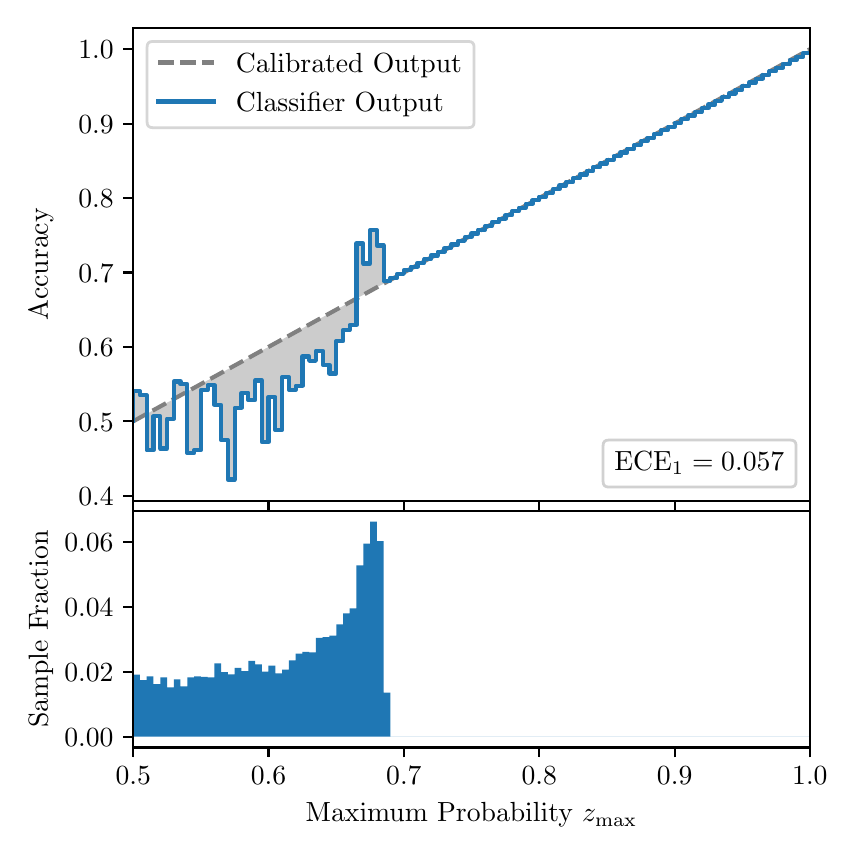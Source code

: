 \begingroup%
\makeatletter%
\begin{pgfpicture}%
\pgfpathrectangle{\pgfpointorigin}{\pgfqpoint{4.0in}{4.0in}}%
\pgfusepath{use as bounding box, clip}%
\begin{pgfscope}%
\pgfsetbuttcap%
\pgfsetmiterjoin%
\definecolor{currentfill}{rgb}{1.0,1.0,1.0}%
\pgfsetfillcolor{currentfill}%
\pgfsetlinewidth{0.0pt}%
\definecolor{currentstroke}{rgb}{1.0,1.0,1.0}%
\pgfsetstrokecolor{currentstroke}%
\pgfsetdash{}{0pt}%
\pgfpathmoveto{\pgfqpoint{0.0in}{0.0in}}%
\pgfpathlineto{\pgfqpoint{4.0in}{0.0in}}%
\pgfpathlineto{\pgfqpoint{4.0in}{4.0in}}%
\pgfpathlineto{\pgfqpoint{0.0in}{4.0in}}%
\pgfpathclose%
\pgfusepath{fill}%
\end{pgfscope}%
\begin{pgfscope}%
\pgfsetbuttcap%
\pgfsetmiterjoin%
\definecolor{currentfill}{rgb}{1.0,1.0,1.0}%
\pgfsetfillcolor{currentfill}%
\pgfsetlinewidth{0.0pt}%
\definecolor{currentstroke}{rgb}{0.0,0.0,0.0}%
\pgfsetstrokecolor{currentstroke}%
\pgfsetstrokeopacity{0.0}%
\pgfsetdash{}{0pt}%
\pgfpathmoveto{\pgfqpoint{0.528in}{1.634in}}%
\pgfpathlineto{\pgfqpoint{3.911in}{1.634in}}%
\pgfpathlineto{\pgfqpoint{3.911in}{4.0in}}%
\pgfpathlineto{\pgfqpoint{0.528in}{4.0in}}%
\pgfpathclose%
\pgfusepath{fill}%
\end{pgfscope}%
\begin{pgfscope}%
\pgfpathrectangle{\pgfqpoint{0.528in}{1.634in}}{\pgfqpoint{3.384in}{2.366in}}%
\pgfusepath{clip}%
\pgfsetbuttcap%
\pgfsetroundjoin%
\definecolor{currentfill}{rgb}{0.0,0.0,0.0}%
\pgfsetfillcolor{currentfill}%
\pgfsetfillopacity{0.2}%
\pgfsetlinewidth{0.0pt}%
\definecolor{currentstroke}{rgb}{0.0,0.0,0.0}%
\pgfsetstrokecolor{currentstroke}%
\pgfsetdash{}{0pt}%
\pgfpathmoveto{\pgfqpoint{0.531in}{2.183in}}%
\pgfpathlineto{\pgfqpoint{0.531in}{2.034in}}%
\pgfpathlineto{\pgfqpoint{0.534in}{2.035in}}%
\pgfpathlineto{\pgfqpoint{0.538in}{2.037in}}%
\pgfpathlineto{\pgfqpoint{0.541in}{2.039in}}%
\pgfpathlineto{\pgfqpoint{0.545in}{2.041in}}%
\pgfpathlineto{\pgfqpoint{0.548in}{2.043in}}%
\pgfpathlineto{\pgfqpoint{0.551in}{2.045in}}%
\pgfpathlineto{\pgfqpoint{0.555in}{2.047in}}%
\pgfpathlineto{\pgfqpoint{0.558in}{2.048in}}%
\pgfpathlineto{\pgfqpoint{0.561in}{2.05in}}%
\pgfpathlineto{\pgfqpoint{0.565in}{2.052in}}%
\pgfpathlineto{\pgfqpoint{0.568in}{2.054in}}%
\pgfpathlineto{\pgfqpoint{0.572in}{2.056in}}%
\pgfpathlineto{\pgfqpoint{0.575in}{2.058in}}%
\pgfpathlineto{\pgfqpoint{0.578in}{2.06in}}%
\pgfpathlineto{\pgfqpoint{0.582in}{2.061in}}%
\pgfpathlineto{\pgfqpoint{0.585in}{2.063in}}%
\pgfpathlineto{\pgfqpoint{0.589in}{2.065in}}%
\pgfpathlineto{\pgfqpoint{0.592in}{2.067in}}%
\pgfpathlineto{\pgfqpoint{0.595in}{2.069in}}%
\pgfpathlineto{\pgfqpoint{0.599in}{2.071in}}%
\pgfpathlineto{\pgfqpoint{0.602in}{2.073in}}%
\pgfpathlineto{\pgfqpoint{0.606in}{2.075in}}%
\pgfpathlineto{\pgfqpoint{0.609in}{2.076in}}%
\pgfpathlineto{\pgfqpoint{0.612in}{2.078in}}%
\pgfpathlineto{\pgfqpoint{0.616in}{2.08in}}%
\pgfpathlineto{\pgfqpoint{0.619in}{2.082in}}%
\pgfpathlineto{\pgfqpoint{0.622in}{2.084in}}%
\pgfpathlineto{\pgfqpoint{0.626in}{2.086in}}%
\pgfpathlineto{\pgfqpoint{0.629in}{2.088in}}%
\pgfpathlineto{\pgfqpoint{0.633in}{2.089in}}%
\pgfpathlineto{\pgfqpoint{0.636in}{2.091in}}%
\pgfpathlineto{\pgfqpoint{0.639in}{2.093in}}%
\pgfpathlineto{\pgfqpoint{0.643in}{2.095in}}%
\pgfpathlineto{\pgfqpoint{0.646in}{2.097in}}%
\pgfpathlineto{\pgfqpoint{0.65in}{2.099in}}%
\pgfpathlineto{\pgfqpoint{0.653in}{2.101in}}%
\pgfpathlineto{\pgfqpoint{0.656in}{2.102in}}%
\pgfpathlineto{\pgfqpoint{0.66in}{2.104in}}%
\pgfpathlineto{\pgfqpoint{0.663in}{2.106in}}%
\pgfpathlineto{\pgfqpoint{0.666in}{2.108in}}%
\pgfpathlineto{\pgfqpoint{0.67in}{2.11in}}%
\pgfpathlineto{\pgfqpoint{0.673in}{2.112in}}%
\pgfpathlineto{\pgfqpoint{0.677in}{2.114in}}%
\pgfpathlineto{\pgfqpoint{0.68in}{2.115in}}%
\pgfpathlineto{\pgfqpoint{0.683in}{2.117in}}%
\pgfpathlineto{\pgfqpoint{0.687in}{2.119in}}%
\pgfpathlineto{\pgfqpoint{0.69in}{2.121in}}%
\pgfpathlineto{\pgfqpoint{0.694in}{2.123in}}%
\pgfpathlineto{\pgfqpoint{0.697in}{2.125in}}%
\pgfpathlineto{\pgfqpoint{0.7in}{2.127in}}%
\pgfpathlineto{\pgfqpoint{0.704in}{2.129in}}%
\pgfpathlineto{\pgfqpoint{0.707in}{2.13in}}%
\pgfpathlineto{\pgfqpoint{0.711in}{2.132in}}%
\pgfpathlineto{\pgfqpoint{0.714in}{2.134in}}%
\pgfpathlineto{\pgfqpoint{0.717in}{2.136in}}%
\pgfpathlineto{\pgfqpoint{0.721in}{2.138in}}%
\pgfpathlineto{\pgfqpoint{0.724in}{2.14in}}%
\pgfpathlineto{\pgfqpoint{0.727in}{2.142in}}%
\pgfpathlineto{\pgfqpoint{0.731in}{2.143in}}%
\pgfpathlineto{\pgfqpoint{0.734in}{2.145in}}%
\pgfpathlineto{\pgfqpoint{0.738in}{2.147in}}%
\pgfpathlineto{\pgfqpoint{0.741in}{2.149in}}%
\pgfpathlineto{\pgfqpoint{0.744in}{2.151in}}%
\pgfpathlineto{\pgfqpoint{0.748in}{2.153in}}%
\pgfpathlineto{\pgfqpoint{0.751in}{2.155in}}%
\pgfpathlineto{\pgfqpoint{0.755in}{2.156in}}%
\pgfpathlineto{\pgfqpoint{0.758in}{2.158in}}%
\pgfpathlineto{\pgfqpoint{0.761in}{2.16in}}%
\pgfpathlineto{\pgfqpoint{0.765in}{2.162in}}%
\pgfpathlineto{\pgfqpoint{0.768in}{2.164in}}%
\pgfpathlineto{\pgfqpoint{0.771in}{2.166in}}%
\pgfpathlineto{\pgfqpoint{0.775in}{2.168in}}%
\pgfpathlineto{\pgfqpoint{0.778in}{2.169in}}%
\pgfpathlineto{\pgfqpoint{0.782in}{2.171in}}%
\pgfpathlineto{\pgfqpoint{0.785in}{2.173in}}%
\pgfpathlineto{\pgfqpoint{0.788in}{2.175in}}%
\pgfpathlineto{\pgfqpoint{0.792in}{2.177in}}%
\pgfpathlineto{\pgfqpoint{0.795in}{2.179in}}%
\pgfpathlineto{\pgfqpoint{0.799in}{2.181in}}%
\pgfpathlineto{\pgfqpoint{0.802in}{2.183in}}%
\pgfpathlineto{\pgfqpoint{0.805in}{2.184in}}%
\pgfpathlineto{\pgfqpoint{0.809in}{2.186in}}%
\pgfpathlineto{\pgfqpoint{0.812in}{2.188in}}%
\pgfpathlineto{\pgfqpoint{0.816in}{2.19in}}%
\pgfpathlineto{\pgfqpoint{0.819in}{2.192in}}%
\pgfpathlineto{\pgfqpoint{0.822in}{2.194in}}%
\pgfpathlineto{\pgfqpoint{0.826in}{2.196in}}%
\pgfpathlineto{\pgfqpoint{0.829in}{2.197in}}%
\pgfpathlineto{\pgfqpoint{0.832in}{2.199in}}%
\pgfpathlineto{\pgfqpoint{0.836in}{2.201in}}%
\pgfpathlineto{\pgfqpoint{0.839in}{2.203in}}%
\pgfpathlineto{\pgfqpoint{0.843in}{2.205in}}%
\pgfpathlineto{\pgfqpoint{0.846in}{2.207in}}%
\pgfpathlineto{\pgfqpoint{0.849in}{2.209in}}%
\pgfpathlineto{\pgfqpoint{0.853in}{2.21in}}%
\pgfpathlineto{\pgfqpoint{0.856in}{2.212in}}%
\pgfpathlineto{\pgfqpoint{0.86in}{2.214in}}%
\pgfpathlineto{\pgfqpoint{0.863in}{2.216in}}%
\pgfpathlineto{\pgfqpoint{0.866in}{2.218in}}%
\pgfpathlineto{\pgfqpoint{0.87in}{2.22in}}%
\pgfpathlineto{\pgfqpoint{0.873in}{2.222in}}%
\pgfpathlineto{\pgfqpoint{0.876in}{2.224in}}%
\pgfpathlineto{\pgfqpoint{0.88in}{2.225in}}%
\pgfpathlineto{\pgfqpoint{0.883in}{2.227in}}%
\pgfpathlineto{\pgfqpoint{0.887in}{2.229in}}%
\pgfpathlineto{\pgfqpoint{0.89in}{2.231in}}%
\pgfpathlineto{\pgfqpoint{0.893in}{2.233in}}%
\pgfpathlineto{\pgfqpoint{0.897in}{2.235in}}%
\pgfpathlineto{\pgfqpoint{0.9in}{2.237in}}%
\pgfpathlineto{\pgfqpoint{0.904in}{2.238in}}%
\pgfpathlineto{\pgfqpoint{0.907in}{2.24in}}%
\pgfpathlineto{\pgfqpoint{0.91in}{2.242in}}%
\pgfpathlineto{\pgfqpoint{0.914in}{2.244in}}%
\pgfpathlineto{\pgfqpoint{0.917in}{2.246in}}%
\pgfpathlineto{\pgfqpoint{0.921in}{2.248in}}%
\pgfpathlineto{\pgfqpoint{0.924in}{2.25in}}%
\pgfpathlineto{\pgfqpoint{0.927in}{2.251in}}%
\pgfpathlineto{\pgfqpoint{0.931in}{2.253in}}%
\pgfpathlineto{\pgfqpoint{0.934in}{2.255in}}%
\pgfpathlineto{\pgfqpoint{0.937in}{2.257in}}%
\pgfpathlineto{\pgfqpoint{0.941in}{2.259in}}%
\pgfpathlineto{\pgfqpoint{0.944in}{2.261in}}%
\pgfpathlineto{\pgfqpoint{0.948in}{2.263in}}%
\pgfpathlineto{\pgfqpoint{0.951in}{2.264in}}%
\pgfpathlineto{\pgfqpoint{0.954in}{2.266in}}%
\pgfpathlineto{\pgfqpoint{0.958in}{2.268in}}%
\pgfpathlineto{\pgfqpoint{0.961in}{2.27in}}%
\pgfpathlineto{\pgfqpoint{0.965in}{2.272in}}%
\pgfpathlineto{\pgfqpoint{0.968in}{2.274in}}%
\pgfpathlineto{\pgfqpoint{0.971in}{2.276in}}%
\pgfpathlineto{\pgfqpoint{0.975in}{2.278in}}%
\pgfpathlineto{\pgfqpoint{0.978in}{2.279in}}%
\pgfpathlineto{\pgfqpoint{0.981in}{2.281in}}%
\pgfpathlineto{\pgfqpoint{0.985in}{2.283in}}%
\pgfpathlineto{\pgfqpoint{0.988in}{2.285in}}%
\pgfpathlineto{\pgfqpoint{0.992in}{2.287in}}%
\pgfpathlineto{\pgfqpoint{0.995in}{2.289in}}%
\pgfpathlineto{\pgfqpoint{0.998in}{2.291in}}%
\pgfpathlineto{\pgfqpoint{1.002in}{2.292in}}%
\pgfpathlineto{\pgfqpoint{1.005in}{2.294in}}%
\pgfpathlineto{\pgfqpoint{1.009in}{2.296in}}%
\pgfpathlineto{\pgfqpoint{1.012in}{2.298in}}%
\pgfpathlineto{\pgfqpoint{1.015in}{2.3in}}%
\pgfpathlineto{\pgfqpoint{1.019in}{2.302in}}%
\pgfpathlineto{\pgfqpoint{1.022in}{2.304in}}%
\pgfpathlineto{\pgfqpoint{1.026in}{2.305in}}%
\pgfpathlineto{\pgfqpoint{1.029in}{2.307in}}%
\pgfpathlineto{\pgfqpoint{1.032in}{2.309in}}%
\pgfpathlineto{\pgfqpoint{1.036in}{2.311in}}%
\pgfpathlineto{\pgfqpoint{1.039in}{2.313in}}%
\pgfpathlineto{\pgfqpoint{1.042in}{2.315in}}%
\pgfpathlineto{\pgfqpoint{1.046in}{2.317in}}%
\pgfpathlineto{\pgfqpoint{1.049in}{2.319in}}%
\pgfpathlineto{\pgfqpoint{1.053in}{2.32in}}%
\pgfpathlineto{\pgfqpoint{1.056in}{2.322in}}%
\pgfpathlineto{\pgfqpoint{1.059in}{2.324in}}%
\pgfpathlineto{\pgfqpoint{1.063in}{2.326in}}%
\pgfpathlineto{\pgfqpoint{1.066in}{2.328in}}%
\pgfpathlineto{\pgfqpoint{1.07in}{2.33in}}%
\pgfpathlineto{\pgfqpoint{1.073in}{2.332in}}%
\pgfpathlineto{\pgfqpoint{1.076in}{2.333in}}%
\pgfpathlineto{\pgfqpoint{1.08in}{2.335in}}%
\pgfpathlineto{\pgfqpoint{1.083in}{2.337in}}%
\pgfpathlineto{\pgfqpoint{1.086in}{2.339in}}%
\pgfpathlineto{\pgfqpoint{1.09in}{2.341in}}%
\pgfpathlineto{\pgfqpoint{1.093in}{2.343in}}%
\pgfpathlineto{\pgfqpoint{1.097in}{2.345in}}%
\pgfpathlineto{\pgfqpoint{1.1in}{2.346in}}%
\pgfpathlineto{\pgfqpoint{1.103in}{2.348in}}%
\pgfpathlineto{\pgfqpoint{1.107in}{2.35in}}%
\pgfpathlineto{\pgfqpoint{1.11in}{2.352in}}%
\pgfpathlineto{\pgfqpoint{1.114in}{2.354in}}%
\pgfpathlineto{\pgfqpoint{1.117in}{2.356in}}%
\pgfpathlineto{\pgfqpoint{1.12in}{2.358in}}%
\pgfpathlineto{\pgfqpoint{1.124in}{2.359in}}%
\pgfpathlineto{\pgfqpoint{1.127in}{2.361in}}%
\pgfpathlineto{\pgfqpoint{1.131in}{2.363in}}%
\pgfpathlineto{\pgfqpoint{1.134in}{2.365in}}%
\pgfpathlineto{\pgfqpoint{1.137in}{2.367in}}%
\pgfpathlineto{\pgfqpoint{1.141in}{2.369in}}%
\pgfpathlineto{\pgfqpoint{1.144in}{2.371in}}%
\pgfpathlineto{\pgfqpoint{1.147in}{2.373in}}%
\pgfpathlineto{\pgfqpoint{1.151in}{2.374in}}%
\pgfpathlineto{\pgfqpoint{1.154in}{2.376in}}%
\pgfpathlineto{\pgfqpoint{1.158in}{2.378in}}%
\pgfpathlineto{\pgfqpoint{1.161in}{2.38in}}%
\pgfpathlineto{\pgfqpoint{1.164in}{2.382in}}%
\pgfpathlineto{\pgfqpoint{1.168in}{2.384in}}%
\pgfpathlineto{\pgfqpoint{1.171in}{2.386in}}%
\pgfpathlineto{\pgfqpoint{1.175in}{2.387in}}%
\pgfpathlineto{\pgfqpoint{1.178in}{2.389in}}%
\pgfpathlineto{\pgfqpoint{1.181in}{2.391in}}%
\pgfpathlineto{\pgfqpoint{1.185in}{2.393in}}%
\pgfpathlineto{\pgfqpoint{1.188in}{2.395in}}%
\pgfpathlineto{\pgfqpoint{1.191in}{2.397in}}%
\pgfpathlineto{\pgfqpoint{1.195in}{2.399in}}%
\pgfpathlineto{\pgfqpoint{1.198in}{2.4in}}%
\pgfpathlineto{\pgfqpoint{1.202in}{2.402in}}%
\pgfpathlineto{\pgfqpoint{1.205in}{2.404in}}%
\pgfpathlineto{\pgfqpoint{1.208in}{2.406in}}%
\pgfpathlineto{\pgfqpoint{1.212in}{2.408in}}%
\pgfpathlineto{\pgfqpoint{1.215in}{2.41in}}%
\pgfpathlineto{\pgfqpoint{1.219in}{2.412in}}%
\pgfpathlineto{\pgfqpoint{1.222in}{2.414in}}%
\pgfpathlineto{\pgfqpoint{1.225in}{2.415in}}%
\pgfpathlineto{\pgfqpoint{1.229in}{2.417in}}%
\pgfpathlineto{\pgfqpoint{1.232in}{2.419in}}%
\pgfpathlineto{\pgfqpoint{1.236in}{2.421in}}%
\pgfpathlineto{\pgfqpoint{1.239in}{2.423in}}%
\pgfpathlineto{\pgfqpoint{1.242in}{2.425in}}%
\pgfpathlineto{\pgfqpoint{1.246in}{2.427in}}%
\pgfpathlineto{\pgfqpoint{1.249in}{2.428in}}%
\pgfpathlineto{\pgfqpoint{1.252in}{2.43in}}%
\pgfpathlineto{\pgfqpoint{1.256in}{2.432in}}%
\pgfpathlineto{\pgfqpoint{1.259in}{2.434in}}%
\pgfpathlineto{\pgfqpoint{1.263in}{2.436in}}%
\pgfpathlineto{\pgfqpoint{1.266in}{2.438in}}%
\pgfpathlineto{\pgfqpoint{1.269in}{2.44in}}%
\pgfpathlineto{\pgfqpoint{1.273in}{2.441in}}%
\pgfpathlineto{\pgfqpoint{1.276in}{2.443in}}%
\pgfpathlineto{\pgfqpoint{1.28in}{2.445in}}%
\pgfpathlineto{\pgfqpoint{1.283in}{2.447in}}%
\pgfpathlineto{\pgfqpoint{1.286in}{2.449in}}%
\pgfpathlineto{\pgfqpoint{1.29in}{2.451in}}%
\pgfpathlineto{\pgfqpoint{1.293in}{2.453in}}%
\pgfpathlineto{\pgfqpoint{1.296in}{2.454in}}%
\pgfpathlineto{\pgfqpoint{1.3in}{2.456in}}%
\pgfpathlineto{\pgfqpoint{1.303in}{2.458in}}%
\pgfpathlineto{\pgfqpoint{1.307in}{2.46in}}%
\pgfpathlineto{\pgfqpoint{1.31in}{2.462in}}%
\pgfpathlineto{\pgfqpoint{1.313in}{2.464in}}%
\pgfpathlineto{\pgfqpoint{1.317in}{2.466in}}%
\pgfpathlineto{\pgfqpoint{1.32in}{2.468in}}%
\pgfpathlineto{\pgfqpoint{1.324in}{2.469in}}%
\pgfpathlineto{\pgfqpoint{1.327in}{2.471in}}%
\pgfpathlineto{\pgfqpoint{1.33in}{2.473in}}%
\pgfpathlineto{\pgfqpoint{1.334in}{2.475in}}%
\pgfpathlineto{\pgfqpoint{1.337in}{2.477in}}%
\pgfpathlineto{\pgfqpoint{1.34in}{2.479in}}%
\pgfpathlineto{\pgfqpoint{1.344in}{2.481in}}%
\pgfpathlineto{\pgfqpoint{1.347in}{2.482in}}%
\pgfpathlineto{\pgfqpoint{1.351in}{2.484in}}%
\pgfpathlineto{\pgfqpoint{1.354in}{2.486in}}%
\pgfpathlineto{\pgfqpoint{1.357in}{2.488in}}%
\pgfpathlineto{\pgfqpoint{1.361in}{2.49in}}%
\pgfpathlineto{\pgfqpoint{1.364in}{2.492in}}%
\pgfpathlineto{\pgfqpoint{1.368in}{2.494in}}%
\pgfpathlineto{\pgfqpoint{1.371in}{2.495in}}%
\pgfpathlineto{\pgfqpoint{1.374in}{2.497in}}%
\pgfpathlineto{\pgfqpoint{1.378in}{2.499in}}%
\pgfpathlineto{\pgfqpoint{1.381in}{2.501in}}%
\pgfpathlineto{\pgfqpoint{1.385in}{2.503in}}%
\pgfpathlineto{\pgfqpoint{1.388in}{2.505in}}%
\pgfpathlineto{\pgfqpoint{1.391in}{2.507in}}%
\pgfpathlineto{\pgfqpoint{1.395in}{2.508in}}%
\pgfpathlineto{\pgfqpoint{1.398in}{2.51in}}%
\pgfpathlineto{\pgfqpoint{1.401in}{2.512in}}%
\pgfpathlineto{\pgfqpoint{1.405in}{2.514in}}%
\pgfpathlineto{\pgfqpoint{1.408in}{2.516in}}%
\pgfpathlineto{\pgfqpoint{1.412in}{2.518in}}%
\pgfpathlineto{\pgfqpoint{1.415in}{2.52in}}%
\pgfpathlineto{\pgfqpoint{1.418in}{2.522in}}%
\pgfpathlineto{\pgfqpoint{1.422in}{2.523in}}%
\pgfpathlineto{\pgfqpoint{1.425in}{2.525in}}%
\pgfpathlineto{\pgfqpoint{1.429in}{2.527in}}%
\pgfpathlineto{\pgfqpoint{1.432in}{2.529in}}%
\pgfpathlineto{\pgfqpoint{1.435in}{2.531in}}%
\pgfpathlineto{\pgfqpoint{1.439in}{2.533in}}%
\pgfpathlineto{\pgfqpoint{1.442in}{2.535in}}%
\pgfpathlineto{\pgfqpoint{1.445in}{2.536in}}%
\pgfpathlineto{\pgfqpoint{1.449in}{2.538in}}%
\pgfpathlineto{\pgfqpoint{1.452in}{2.54in}}%
\pgfpathlineto{\pgfqpoint{1.456in}{2.542in}}%
\pgfpathlineto{\pgfqpoint{1.459in}{2.544in}}%
\pgfpathlineto{\pgfqpoint{1.462in}{2.546in}}%
\pgfpathlineto{\pgfqpoint{1.466in}{2.548in}}%
\pgfpathlineto{\pgfqpoint{1.469in}{2.549in}}%
\pgfpathlineto{\pgfqpoint{1.473in}{2.551in}}%
\pgfpathlineto{\pgfqpoint{1.476in}{2.553in}}%
\pgfpathlineto{\pgfqpoint{1.479in}{2.555in}}%
\pgfpathlineto{\pgfqpoint{1.483in}{2.557in}}%
\pgfpathlineto{\pgfqpoint{1.486in}{2.559in}}%
\pgfpathlineto{\pgfqpoint{1.49in}{2.561in}}%
\pgfpathlineto{\pgfqpoint{1.493in}{2.563in}}%
\pgfpathlineto{\pgfqpoint{1.496in}{2.564in}}%
\pgfpathlineto{\pgfqpoint{1.5in}{2.566in}}%
\pgfpathlineto{\pgfqpoint{1.503in}{2.568in}}%
\pgfpathlineto{\pgfqpoint{1.506in}{2.57in}}%
\pgfpathlineto{\pgfqpoint{1.51in}{2.572in}}%
\pgfpathlineto{\pgfqpoint{1.513in}{2.574in}}%
\pgfpathlineto{\pgfqpoint{1.517in}{2.576in}}%
\pgfpathlineto{\pgfqpoint{1.52in}{2.577in}}%
\pgfpathlineto{\pgfqpoint{1.523in}{2.579in}}%
\pgfpathlineto{\pgfqpoint{1.527in}{2.581in}}%
\pgfpathlineto{\pgfqpoint{1.53in}{2.583in}}%
\pgfpathlineto{\pgfqpoint{1.534in}{2.585in}}%
\pgfpathlineto{\pgfqpoint{1.537in}{2.587in}}%
\pgfpathlineto{\pgfqpoint{1.54in}{2.589in}}%
\pgfpathlineto{\pgfqpoint{1.544in}{2.59in}}%
\pgfpathlineto{\pgfqpoint{1.547in}{2.592in}}%
\pgfpathlineto{\pgfqpoint{1.55in}{2.594in}}%
\pgfpathlineto{\pgfqpoint{1.554in}{2.596in}}%
\pgfpathlineto{\pgfqpoint{1.557in}{2.598in}}%
\pgfpathlineto{\pgfqpoint{1.561in}{2.6in}}%
\pgfpathlineto{\pgfqpoint{1.564in}{2.602in}}%
\pgfpathlineto{\pgfqpoint{1.567in}{2.603in}}%
\pgfpathlineto{\pgfqpoint{1.571in}{2.605in}}%
\pgfpathlineto{\pgfqpoint{1.574in}{2.607in}}%
\pgfpathlineto{\pgfqpoint{1.578in}{2.609in}}%
\pgfpathlineto{\pgfqpoint{1.581in}{2.611in}}%
\pgfpathlineto{\pgfqpoint{1.584in}{2.613in}}%
\pgfpathlineto{\pgfqpoint{1.588in}{2.615in}}%
\pgfpathlineto{\pgfqpoint{1.591in}{2.617in}}%
\pgfpathlineto{\pgfqpoint{1.595in}{2.618in}}%
\pgfpathlineto{\pgfqpoint{1.598in}{2.62in}}%
\pgfpathlineto{\pgfqpoint{1.601in}{2.622in}}%
\pgfpathlineto{\pgfqpoint{1.605in}{2.624in}}%
\pgfpathlineto{\pgfqpoint{1.608in}{2.626in}}%
\pgfpathlineto{\pgfqpoint{1.611in}{2.628in}}%
\pgfpathlineto{\pgfqpoint{1.615in}{2.63in}}%
\pgfpathlineto{\pgfqpoint{1.618in}{2.631in}}%
\pgfpathlineto{\pgfqpoint{1.622in}{2.633in}}%
\pgfpathlineto{\pgfqpoint{1.625in}{2.635in}}%
\pgfpathlineto{\pgfqpoint{1.628in}{2.637in}}%
\pgfpathlineto{\pgfqpoint{1.632in}{2.639in}}%
\pgfpathlineto{\pgfqpoint{1.635in}{2.641in}}%
\pgfpathlineto{\pgfqpoint{1.639in}{2.643in}}%
\pgfpathlineto{\pgfqpoint{1.642in}{2.644in}}%
\pgfpathlineto{\pgfqpoint{1.645in}{2.646in}}%
\pgfpathlineto{\pgfqpoint{1.649in}{2.648in}}%
\pgfpathlineto{\pgfqpoint{1.652in}{2.65in}}%
\pgfpathlineto{\pgfqpoint{1.655in}{2.652in}}%
\pgfpathlineto{\pgfqpoint{1.659in}{2.654in}}%
\pgfpathlineto{\pgfqpoint{1.662in}{2.656in}}%
\pgfpathlineto{\pgfqpoint{1.666in}{2.658in}}%
\pgfpathlineto{\pgfqpoint{1.669in}{2.659in}}%
\pgfpathlineto{\pgfqpoint{1.672in}{2.661in}}%
\pgfpathlineto{\pgfqpoint{1.676in}{2.663in}}%
\pgfpathlineto{\pgfqpoint{1.679in}{2.665in}}%
\pgfpathlineto{\pgfqpoint{1.683in}{2.667in}}%
\pgfpathlineto{\pgfqpoint{1.686in}{2.669in}}%
\pgfpathlineto{\pgfqpoint{1.689in}{2.671in}}%
\pgfpathlineto{\pgfqpoint{1.693in}{2.672in}}%
\pgfpathlineto{\pgfqpoint{1.696in}{2.674in}}%
\pgfpathlineto{\pgfqpoint{1.7in}{2.676in}}%
\pgfpathlineto{\pgfqpoint{1.703in}{2.678in}}%
\pgfpathlineto{\pgfqpoint{1.706in}{2.68in}}%
\pgfpathlineto{\pgfqpoint{1.71in}{2.682in}}%
\pgfpathlineto{\pgfqpoint{1.713in}{2.684in}}%
\pgfpathlineto{\pgfqpoint{1.716in}{2.685in}}%
\pgfpathlineto{\pgfqpoint{1.72in}{2.687in}}%
\pgfpathlineto{\pgfqpoint{1.723in}{2.689in}}%
\pgfpathlineto{\pgfqpoint{1.727in}{2.691in}}%
\pgfpathlineto{\pgfqpoint{1.73in}{2.693in}}%
\pgfpathlineto{\pgfqpoint{1.733in}{2.695in}}%
\pgfpathlineto{\pgfqpoint{1.737in}{2.697in}}%
\pgfpathlineto{\pgfqpoint{1.74in}{2.698in}}%
\pgfpathlineto{\pgfqpoint{1.744in}{2.7in}}%
\pgfpathlineto{\pgfqpoint{1.747in}{2.702in}}%
\pgfpathlineto{\pgfqpoint{1.75in}{2.704in}}%
\pgfpathlineto{\pgfqpoint{1.754in}{2.706in}}%
\pgfpathlineto{\pgfqpoint{1.757in}{2.708in}}%
\pgfpathlineto{\pgfqpoint{1.76in}{2.71in}}%
\pgfpathlineto{\pgfqpoint{1.764in}{2.712in}}%
\pgfpathlineto{\pgfqpoint{1.767in}{2.713in}}%
\pgfpathlineto{\pgfqpoint{1.771in}{2.715in}}%
\pgfpathlineto{\pgfqpoint{1.774in}{2.717in}}%
\pgfpathlineto{\pgfqpoint{1.777in}{2.719in}}%
\pgfpathlineto{\pgfqpoint{1.781in}{2.721in}}%
\pgfpathlineto{\pgfqpoint{1.784in}{2.723in}}%
\pgfpathlineto{\pgfqpoint{1.788in}{2.725in}}%
\pgfpathlineto{\pgfqpoint{1.791in}{2.726in}}%
\pgfpathlineto{\pgfqpoint{1.794in}{2.728in}}%
\pgfpathlineto{\pgfqpoint{1.798in}{2.73in}}%
\pgfpathlineto{\pgfqpoint{1.801in}{2.732in}}%
\pgfpathlineto{\pgfqpoint{1.805in}{2.734in}}%
\pgfpathlineto{\pgfqpoint{1.808in}{2.736in}}%
\pgfpathlineto{\pgfqpoint{1.811in}{2.738in}}%
\pgfpathlineto{\pgfqpoint{1.815in}{2.739in}}%
\pgfpathlineto{\pgfqpoint{1.818in}{2.741in}}%
\pgfpathlineto{\pgfqpoint{1.821in}{2.743in}}%
\pgfpathlineto{\pgfqpoint{1.825in}{2.745in}}%
\pgfpathlineto{\pgfqpoint{1.828in}{2.747in}}%
\pgfpathlineto{\pgfqpoint{1.832in}{2.749in}}%
\pgfpathlineto{\pgfqpoint{1.835in}{2.751in}}%
\pgfpathlineto{\pgfqpoint{1.838in}{2.753in}}%
\pgfpathlineto{\pgfqpoint{1.842in}{2.754in}}%
\pgfpathlineto{\pgfqpoint{1.845in}{2.756in}}%
\pgfpathlineto{\pgfqpoint{1.849in}{2.758in}}%
\pgfpathlineto{\pgfqpoint{1.852in}{2.76in}}%
\pgfpathlineto{\pgfqpoint{1.855in}{2.762in}}%
\pgfpathlineto{\pgfqpoint{1.859in}{2.764in}}%
\pgfpathlineto{\pgfqpoint{1.862in}{2.766in}}%
\pgfpathlineto{\pgfqpoint{1.865in}{2.767in}}%
\pgfpathlineto{\pgfqpoint{1.869in}{2.769in}}%
\pgfpathlineto{\pgfqpoint{1.872in}{2.771in}}%
\pgfpathlineto{\pgfqpoint{1.876in}{2.773in}}%
\pgfpathlineto{\pgfqpoint{1.879in}{2.775in}}%
\pgfpathlineto{\pgfqpoint{1.882in}{2.777in}}%
\pgfpathlineto{\pgfqpoint{1.886in}{2.779in}}%
\pgfpathlineto{\pgfqpoint{1.889in}{2.78in}}%
\pgfpathlineto{\pgfqpoint{1.893in}{2.782in}}%
\pgfpathlineto{\pgfqpoint{1.896in}{2.784in}}%
\pgfpathlineto{\pgfqpoint{1.899in}{2.786in}}%
\pgfpathlineto{\pgfqpoint{1.903in}{2.788in}}%
\pgfpathlineto{\pgfqpoint{1.906in}{2.79in}}%
\pgfpathlineto{\pgfqpoint{1.91in}{2.792in}}%
\pgfpathlineto{\pgfqpoint{1.913in}{2.793in}}%
\pgfpathlineto{\pgfqpoint{1.916in}{2.795in}}%
\pgfpathlineto{\pgfqpoint{1.92in}{2.797in}}%
\pgfpathlineto{\pgfqpoint{1.923in}{2.799in}}%
\pgfpathlineto{\pgfqpoint{1.926in}{2.801in}}%
\pgfpathlineto{\pgfqpoint{1.93in}{2.803in}}%
\pgfpathlineto{\pgfqpoint{1.933in}{2.805in}}%
\pgfpathlineto{\pgfqpoint{1.937in}{2.807in}}%
\pgfpathlineto{\pgfqpoint{1.94in}{2.808in}}%
\pgfpathlineto{\pgfqpoint{1.943in}{2.81in}}%
\pgfpathlineto{\pgfqpoint{1.947in}{2.812in}}%
\pgfpathlineto{\pgfqpoint{1.95in}{2.814in}}%
\pgfpathlineto{\pgfqpoint{1.954in}{2.816in}}%
\pgfpathlineto{\pgfqpoint{1.957in}{2.818in}}%
\pgfpathlineto{\pgfqpoint{1.96in}{2.82in}}%
\pgfpathlineto{\pgfqpoint{1.964in}{2.821in}}%
\pgfpathlineto{\pgfqpoint{1.967in}{2.823in}}%
\pgfpathlineto{\pgfqpoint{1.97in}{2.825in}}%
\pgfpathlineto{\pgfqpoint{1.974in}{2.827in}}%
\pgfpathlineto{\pgfqpoint{1.977in}{2.829in}}%
\pgfpathlineto{\pgfqpoint{1.981in}{2.831in}}%
\pgfpathlineto{\pgfqpoint{1.984in}{2.833in}}%
\pgfpathlineto{\pgfqpoint{1.987in}{2.834in}}%
\pgfpathlineto{\pgfqpoint{1.991in}{2.836in}}%
\pgfpathlineto{\pgfqpoint{1.994in}{2.838in}}%
\pgfpathlineto{\pgfqpoint{1.998in}{2.84in}}%
\pgfpathlineto{\pgfqpoint{2.001in}{2.842in}}%
\pgfpathlineto{\pgfqpoint{2.004in}{2.844in}}%
\pgfpathlineto{\pgfqpoint{2.008in}{2.846in}}%
\pgfpathlineto{\pgfqpoint{2.011in}{2.848in}}%
\pgfpathlineto{\pgfqpoint{2.015in}{2.849in}}%
\pgfpathlineto{\pgfqpoint{2.018in}{2.851in}}%
\pgfpathlineto{\pgfqpoint{2.021in}{2.853in}}%
\pgfpathlineto{\pgfqpoint{2.025in}{2.855in}}%
\pgfpathlineto{\pgfqpoint{2.028in}{2.857in}}%
\pgfpathlineto{\pgfqpoint{2.031in}{2.859in}}%
\pgfpathlineto{\pgfqpoint{2.035in}{2.861in}}%
\pgfpathlineto{\pgfqpoint{2.038in}{2.862in}}%
\pgfpathlineto{\pgfqpoint{2.042in}{2.864in}}%
\pgfpathlineto{\pgfqpoint{2.045in}{2.866in}}%
\pgfpathlineto{\pgfqpoint{2.048in}{2.868in}}%
\pgfpathlineto{\pgfqpoint{2.052in}{2.87in}}%
\pgfpathlineto{\pgfqpoint{2.055in}{2.872in}}%
\pgfpathlineto{\pgfqpoint{2.059in}{2.874in}}%
\pgfpathlineto{\pgfqpoint{2.062in}{2.875in}}%
\pgfpathlineto{\pgfqpoint{2.065in}{2.877in}}%
\pgfpathlineto{\pgfqpoint{2.069in}{2.879in}}%
\pgfpathlineto{\pgfqpoint{2.072in}{2.881in}}%
\pgfpathlineto{\pgfqpoint{2.075in}{2.883in}}%
\pgfpathlineto{\pgfqpoint{2.079in}{2.885in}}%
\pgfpathlineto{\pgfqpoint{2.082in}{2.887in}}%
\pgfpathlineto{\pgfqpoint{2.086in}{2.888in}}%
\pgfpathlineto{\pgfqpoint{2.089in}{2.89in}}%
\pgfpathlineto{\pgfqpoint{2.092in}{2.892in}}%
\pgfpathlineto{\pgfqpoint{2.096in}{2.894in}}%
\pgfpathlineto{\pgfqpoint{2.099in}{2.896in}}%
\pgfpathlineto{\pgfqpoint{2.103in}{2.898in}}%
\pgfpathlineto{\pgfqpoint{2.106in}{2.9in}}%
\pgfpathlineto{\pgfqpoint{2.109in}{2.902in}}%
\pgfpathlineto{\pgfqpoint{2.113in}{2.903in}}%
\pgfpathlineto{\pgfqpoint{2.116in}{2.905in}}%
\pgfpathlineto{\pgfqpoint{2.12in}{2.907in}}%
\pgfpathlineto{\pgfqpoint{2.123in}{2.909in}}%
\pgfpathlineto{\pgfqpoint{2.126in}{2.911in}}%
\pgfpathlineto{\pgfqpoint{2.13in}{2.913in}}%
\pgfpathlineto{\pgfqpoint{2.133in}{2.915in}}%
\pgfpathlineto{\pgfqpoint{2.136in}{2.916in}}%
\pgfpathlineto{\pgfqpoint{2.14in}{2.918in}}%
\pgfpathlineto{\pgfqpoint{2.143in}{2.92in}}%
\pgfpathlineto{\pgfqpoint{2.147in}{2.922in}}%
\pgfpathlineto{\pgfqpoint{2.15in}{2.924in}}%
\pgfpathlineto{\pgfqpoint{2.153in}{2.926in}}%
\pgfpathlineto{\pgfqpoint{2.157in}{2.928in}}%
\pgfpathlineto{\pgfqpoint{2.16in}{2.929in}}%
\pgfpathlineto{\pgfqpoint{2.164in}{2.931in}}%
\pgfpathlineto{\pgfqpoint{2.167in}{2.933in}}%
\pgfpathlineto{\pgfqpoint{2.17in}{2.935in}}%
\pgfpathlineto{\pgfqpoint{2.174in}{2.937in}}%
\pgfpathlineto{\pgfqpoint{2.177in}{2.939in}}%
\pgfpathlineto{\pgfqpoint{2.18in}{2.941in}}%
\pgfpathlineto{\pgfqpoint{2.184in}{2.942in}}%
\pgfpathlineto{\pgfqpoint{2.187in}{2.944in}}%
\pgfpathlineto{\pgfqpoint{2.191in}{2.946in}}%
\pgfpathlineto{\pgfqpoint{2.194in}{2.948in}}%
\pgfpathlineto{\pgfqpoint{2.197in}{2.95in}}%
\pgfpathlineto{\pgfqpoint{2.201in}{2.952in}}%
\pgfpathlineto{\pgfqpoint{2.204in}{2.954in}}%
\pgfpathlineto{\pgfqpoint{2.208in}{2.956in}}%
\pgfpathlineto{\pgfqpoint{2.211in}{2.957in}}%
\pgfpathlineto{\pgfqpoint{2.214in}{2.959in}}%
\pgfpathlineto{\pgfqpoint{2.218in}{2.961in}}%
\pgfpathlineto{\pgfqpoint{2.221in}{2.963in}}%
\pgfpathlineto{\pgfqpoint{2.225in}{2.965in}}%
\pgfpathlineto{\pgfqpoint{2.228in}{2.967in}}%
\pgfpathlineto{\pgfqpoint{2.231in}{2.969in}}%
\pgfpathlineto{\pgfqpoint{2.235in}{2.97in}}%
\pgfpathlineto{\pgfqpoint{2.238in}{2.972in}}%
\pgfpathlineto{\pgfqpoint{2.241in}{2.974in}}%
\pgfpathlineto{\pgfqpoint{2.245in}{2.976in}}%
\pgfpathlineto{\pgfqpoint{2.248in}{2.978in}}%
\pgfpathlineto{\pgfqpoint{2.252in}{2.98in}}%
\pgfpathlineto{\pgfqpoint{2.255in}{2.982in}}%
\pgfpathlineto{\pgfqpoint{2.258in}{2.983in}}%
\pgfpathlineto{\pgfqpoint{2.262in}{2.985in}}%
\pgfpathlineto{\pgfqpoint{2.265in}{2.987in}}%
\pgfpathlineto{\pgfqpoint{2.269in}{2.989in}}%
\pgfpathlineto{\pgfqpoint{2.272in}{2.991in}}%
\pgfpathlineto{\pgfqpoint{2.275in}{2.993in}}%
\pgfpathlineto{\pgfqpoint{2.279in}{2.995in}}%
\pgfpathlineto{\pgfqpoint{2.282in}{2.997in}}%
\pgfpathlineto{\pgfqpoint{2.285in}{2.998in}}%
\pgfpathlineto{\pgfqpoint{2.289in}{3.0in}}%
\pgfpathlineto{\pgfqpoint{2.292in}{3.002in}}%
\pgfpathlineto{\pgfqpoint{2.296in}{3.004in}}%
\pgfpathlineto{\pgfqpoint{2.299in}{3.006in}}%
\pgfpathlineto{\pgfqpoint{2.302in}{3.008in}}%
\pgfpathlineto{\pgfqpoint{2.306in}{3.01in}}%
\pgfpathlineto{\pgfqpoint{2.309in}{3.011in}}%
\pgfpathlineto{\pgfqpoint{2.313in}{3.013in}}%
\pgfpathlineto{\pgfqpoint{2.316in}{3.015in}}%
\pgfpathlineto{\pgfqpoint{2.319in}{3.017in}}%
\pgfpathlineto{\pgfqpoint{2.323in}{3.019in}}%
\pgfpathlineto{\pgfqpoint{2.326in}{3.021in}}%
\pgfpathlineto{\pgfqpoint{2.33in}{3.023in}}%
\pgfpathlineto{\pgfqpoint{2.333in}{3.024in}}%
\pgfpathlineto{\pgfqpoint{2.336in}{3.026in}}%
\pgfpathlineto{\pgfqpoint{2.34in}{3.028in}}%
\pgfpathlineto{\pgfqpoint{2.343in}{3.03in}}%
\pgfpathlineto{\pgfqpoint{2.346in}{3.032in}}%
\pgfpathlineto{\pgfqpoint{2.35in}{3.034in}}%
\pgfpathlineto{\pgfqpoint{2.353in}{3.036in}}%
\pgfpathlineto{\pgfqpoint{2.357in}{3.037in}}%
\pgfpathlineto{\pgfqpoint{2.36in}{3.039in}}%
\pgfpathlineto{\pgfqpoint{2.363in}{3.041in}}%
\pgfpathlineto{\pgfqpoint{2.367in}{3.043in}}%
\pgfpathlineto{\pgfqpoint{2.37in}{3.045in}}%
\pgfpathlineto{\pgfqpoint{2.374in}{3.047in}}%
\pgfpathlineto{\pgfqpoint{2.377in}{3.049in}}%
\pgfpathlineto{\pgfqpoint{2.38in}{3.051in}}%
\pgfpathlineto{\pgfqpoint{2.384in}{3.052in}}%
\pgfpathlineto{\pgfqpoint{2.387in}{3.054in}}%
\pgfpathlineto{\pgfqpoint{2.39in}{3.056in}}%
\pgfpathlineto{\pgfqpoint{2.394in}{3.058in}}%
\pgfpathlineto{\pgfqpoint{2.397in}{3.06in}}%
\pgfpathlineto{\pgfqpoint{2.401in}{3.062in}}%
\pgfpathlineto{\pgfqpoint{2.404in}{3.064in}}%
\pgfpathlineto{\pgfqpoint{2.407in}{3.065in}}%
\pgfpathlineto{\pgfqpoint{2.411in}{3.067in}}%
\pgfpathlineto{\pgfqpoint{2.414in}{3.069in}}%
\pgfpathlineto{\pgfqpoint{2.418in}{3.071in}}%
\pgfpathlineto{\pgfqpoint{2.421in}{3.073in}}%
\pgfpathlineto{\pgfqpoint{2.424in}{3.075in}}%
\pgfpathlineto{\pgfqpoint{2.428in}{3.077in}}%
\pgfpathlineto{\pgfqpoint{2.431in}{3.078in}}%
\pgfpathlineto{\pgfqpoint{2.435in}{3.08in}}%
\pgfpathlineto{\pgfqpoint{2.438in}{3.082in}}%
\pgfpathlineto{\pgfqpoint{2.441in}{3.084in}}%
\pgfpathlineto{\pgfqpoint{2.445in}{3.086in}}%
\pgfpathlineto{\pgfqpoint{2.448in}{3.088in}}%
\pgfpathlineto{\pgfqpoint{2.451in}{3.09in}}%
\pgfpathlineto{\pgfqpoint{2.455in}{3.092in}}%
\pgfpathlineto{\pgfqpoint{2.458in}{3.093in}}%
\pgfpathlineto{\pgfqpoint{2.462in}{3.095in}}%
\pgfpathlineto{\pgfqpoint{2.465in}{3.097in}}%
\pgfpathlineto{\pgfqpoint{2.468in}{3.099in}}%
\pgfpathlineto{\pgfqpoint{2.472in}{3.101in}}%
\pgfpathlineto{\pgfqpoint{2.475in}{3.103in}}%
\pgfpathlineto{\pgfqpoint{2.479in}{3.105in}}%
\pgfpathlineto{\pgfqpoint{2.482in}{3.106in}}%
\pgfpathlineto{\pgfqpoint{2.485in}{3.108in}}%
\pgfpathlineto{\pgfqpoint{2.489in}{3.11in}}%
\pgfpathlineto{\pgfqpoint{2.492in}{3.112in}}%
\pgfpathlineto{\pgfqpoint{2.495in}{3.114in}}%
\pgfpathlineto{\pgfqpoint{2.499in}{3.116in}}%
\pgfpathlineto{\pgfqpoint{2.502in}{3.118in}}%
\pgfpathlineto{\pgfqpoint{2.506in}{3.119in}}%
\pgfpathlineto{\pgfqpoint{2.509in}{3.121in}}%
\pgfpathlineto{\pgfqpoint{2.512in}{3.123in}}%
\pgfpathlineto{\pgfqpoint{2.516in}{3.125in}}%
\pgfpathlineto{\pgfqpoint{2.519in}{3.127in}}%
\pgfpathlineto{\pgfqpoint{2.523in}{3.129in}}%
\pgfpathlineto{\pgfqpoint{2.526in}{3.131in}}%
\pgfpathlineto{\pgfqpoint{2.529in}{3.132in}}%
\pgfpathlineto{\pgfqpoint{2.533in}{3.134in}}%
\pgfpathlineto{\pgfqpoint{2.536in}{3.136in}}%
\pgfpathlineto{\pgfqpoint{2.54in}{3.138in}}%
\pgfpathlineto{\pgfqpoint{2.543in}{3.14in}}%
\pgfpathlineto{\pgfqpoint{2.546in}{3.142in}}%
\pgfpathlineto{\pgfqpoint{2.55in}{3.144in}}%
\pgfpathlineto{\pgfqpoint{2.553in}{3.146in}}%
\pgfpathlineto{\pgfqpoint{2.556in}{3.147in}}%
\pgfpathlineto{\pgfqpoint{2.56in}{3.149in}}%
\pgfpathlineto{\pgfqpoint{2.563in}{3.151in}}%
\pgfpathlineto{\pgfqpoint{2.567in}{3.153in}}%
\pgfpathlineto{\pgfqpoint{2.57in}{3.155in}}%
\pgfpathlineto{\pgfqpoint{2.573in}{3.157in}}%
\pgfpathlineto{\pgfqpoint{2.577in}{3.159in}}%
\pgfpathlineto{\pgfqpoint{2.58in}{3.16in}}%
\pgfpathlineto{\pgfqpoint{2.584in}{3.162in}}%
\pgfpathlineto{\pgfqpoint{2.587in}{3.164in}}%
\pgfpathlineto{\pgfqpoint{2.59in}{3.166in}}%
\pgfpathlineto{\pgfqpoint{2.594in}{3.168in}}%
\pgfpathlineto{\pgfqpoint{2.597in}{3.17in}}%
\pgfpathlineto{\pgfqpoint{2.6in}{3.172in}}%
\pgfpathlineto{\pgfqpoint{2.604in}{3.173in}}%
\pgfpathlineto{\pgfqpoint{2.607in}{3.175in}}%
\pgfpathlineto{\pgfqpoint{2.611in}{3.177in}}%
\pgfpathlineto{\pgfqpoint{2.614in}{3.179in}}%
\pgfpathlineto{\pgfqpoint{2.617in}{3.181in}}%
\pgfpathlineto{\pgfqpoint{2.621in}{3.183in}}%
\pgfpathlineto{\pgfqpoint{2.624in}{3.185in}}%
\pgfpathlineto{\pgfqpoint{2.628in}{3.187in}}%
\pgfpathlineto{\pgfqpoint{2.631in}{3.188in}}%
\pgfpathlineto{\pgfqpoint{2.634in}{3.19in}}%
\pgfpathlineto{\pgfqpoint{2.638in}{3.192in}}%
\pgfpathlineto{\pgfqpoint{2.641in}{3.194in}}%
\pgfpathlineto{\pgfqpoint{2.645in}{3.196in}}%
\pgfpathlineto{\pgfqpoint{2.648in}{3.198in}}%
\pgfpathlineto{\pgfqpoint{2.651in}{3.2in}}%
\pgfpathlineto{\pgfqpoint{2.655in}{3.201in}}%
\pgfpathlineto{\pgfqpoint{2.658in}{3.203in}}%
\pgfpathlineto{\pgfqpoint{2.661in}{3.205in}}%
\pgfpathlineto{\pgfqpoint{2.665in}{3.207in}}%
\pgfpathlineto{\pgfqpoint{2.668in}{3.209in}}%
\pgfpathlineto{\pgfqpoint{2.672in}{3.211in}}%
\pgfpathlineto{\pgfqpoint{2.675in}{3.213in}}%
\pgfpathlineto{\pgfqpoint{2.678in}{3.214in}}%
\pgfpathlineto{\pgfqpoint{2.682in}{3.216in}}%
\pgfpathlineto{\pgfqpoint{2.685in}{3.218in}}%
\pgfpathlineto{\pgfqpoint{2.689in}{3.22in}}%
\pgfpathlineto{\pgfqpoint{2.692in}{3.222in}}%
\pgfpathlineto{\pgfqpoint{2.695in}{3.224in}}%
\pgfpathlineto{\pgfqpoint{2.699in}{3.226in}}%
\pgfpathlineto{\pgfqpoint{2.702in}{3.227in}}%
\pgfpathlineto{\pgfqpoint{2.705in}{3.229in}}%
\pgfpathlineto{\pgfqpoint{2.709in}{3.231in}}%
\pgfpathlineto{\pgfqpoint{2.712in}{3.233in}}%
\pgfpathlineto{\pgfqpoint{2.716in}{3.235in}}%
\pgfpathlineto{\pgfqpoint{2.719in}{3.237in}}%
\pgfpathlineto{\pgfqpoint{2.722in}{3.239in}}%
\pgfpathlineto{\pgfqpoint{2.726in}{3.241in}}%
\pgfpathlineto{\pgfqpoint{2.729in}{3.242in}}%
\pgfpathlineto{\pgfqpoint{2.733in}{3.244in}}%
\pgfpathlineto{\pgfqpoint{2.736in}{3.246in}}%
\pgfpathlineto{\pgfqpoint{2.739in}{3.248in}}%
\pgfpathlineto{\pgfqpoint{2.743in}{3.25in}}%
\pgfpathlineto{\pgfqpoint{2.746in}{3.252in}}%
\pgfpathlineto{\pgfqpoint{2.75in}{3.254in}}%
\pgfpathlineto{\pgfqpoint{2.753in}{3.255in}}%
\pgfpathlineto{\pgfqpoint{2.756in}{3.257in}}%
\pgfpathlineto{\pgfqpoint{2.76in}{3.259in}}%
\pgfpathlineto{\pgfqpoint{2.763in}{3.261in}}%
\pgfpathlineto{\pgfqpoint{2.766in}{3.263in}}%
\pgfpathlineto{\pgfqpoint{2.77in}{3.265in}}%
\pgfpathlineto{\pgfqpoint{2.773in}{3.267in}}%
\pgfpathlineto{\pgfqpoint{2.777in}{3.268in}}%
\pgfpathlineto{\pgfqpoint{2.78in}{3.27in}}%
\pgfpathlineto{\pgfqpoint{2.783in}{3.272in}}%
\pgfpathlineto{\pgfqpoint{2.787in}{3.274in}}%
\pgfpathlineto{\pgfqpoint{2.79in}{3.276in}}%
\pgfpathlineto{\pgfqpoint{2.794in}{3.278in}}%
\pgfpathlineto{\pgfqpoint{2.797in}{3.28in}}%
\pgfpathlineto{\pgfqpoint{2.8in}{3.281in}}%
\pgfpathlineto{\pgfqpoint{2.804in}{3.283in}}%
\pgfpathlineto{\pgfqpoint{2.807in}{3.285in}}%
\pgfpathlineto{\pgfqpoint{2.81in}{3.287in}}%
\pgfpathlineto{\pgfqpoint{2.814in}{3.289in}}%
\pgfpathlineto{\pgfqpoint{2.817in}{3.291in}}%
\pgfpathlineto{\pgfqpoint{2.821in}{3.293in}}%
\pgfpathlineto{\pgfqpoint{2.824in}{3.295in}}%
\pgfpathlineto{\pgfqpoint{2.827in}{3.296in}}%
\pgfpathlineto{\pgfqpoint{2.831in}{3.298in}}%
\pgfpathlineto{\pgfqpoint{2.834in}{3.3in}}%
\pgfpathlineto{\pgfqpoint{2.838in}{3.302in}}%
\pgfpathlineto{\pgfqpoint{2.841in}{3.304in}}%
\pgfpathlineto{\pgfqpoint{2.844in}{3.306in}}%
\pgfpathlineto{\pgfqpoint{2.848in}{3.308in}}%
\pgfpathlineto{\pgfqpoint{2.851in}{3.309in}}%
\pgfpathlineto{\pgfqpoint{2.855in}{3.311in}}%
\pgfpathlineto{\pgfqpoint{2.858in}{3.313in}}%
\pgfpathlineto{\pgfqpoint{2.861in}{3.315in}}%
\pgfpathlineto{\pgfqpoint{2.865in}{3.317in}}%
\pgfpathlineto{\pgfqpoint{2.868in}{3.319in}}%
\pgfpathlineto{\pgfqpoint{2.871in}{3.321in}}%
\pgfpathlineto{\pgfqpoint{2.875in}{3.322in}}%
\pgfpathlineto{\pgfqpoint{2.878in}{3.324in}}%
\pgfpathlineto{\pgfqpoint{2.882in}{3.326in}}%
\pgfpathlineto{\pgfqpoint{2.885in}{3.328in}}%
\pgfpathlineto{\pgfqpoint{2.888in}{3.33in}}%
\pgfpathlineto{\pgfqpoint{2.892in}{3.332in}}%
\pgfpathlineto{\pgfqpoint{2.895in}{3.334in}}%
\pgfpathlineto{\pgfqpoint{2.899in}{3.336in}}%
\pgfpathlineto{\pgfqpoint{2.902in}{3.337in}}%
\pgfpathlineto{\pgfqpoint{2.905in}{3.339in}}%
\pgfpathlineto{\pgfqpoint{2.909in}{3.341in}}%
\pgfpathlineto{\pgfqpoint{2.912in}{3.343in}}%
\pgfpathlineto{\pgfqpoint{2.915in}{3.345in}}%
\pgfpathlineto{\pgfqpoint{2.919in}{3.347in}}%
\pgfpathlineto{\pgfqpoint{2.922in}{3.349in}}%
\pgfpathlineto{\pgfqpoint{2.926in}{3.35in}}%
\pgfpathlineto{\pgfqpoint{2.929in}{3.352in}}%
\pgfpathlineto{\pgfqpoint{2.932in}{3.354in}}%
\pgfpathlineto{\pgfqpoint{2.936in}{3.356in}}%
\pgfpathlineto{\pgfqpoint{2.939in}{3.358in}}%
\pgfpathlineto{\pgfqpoint{2.943in}{3.36in}}%
\pgfpathlineto{\pgfqpoint{2.946in}{3.362in}}%
\pgfpathlineto{\pgfqpoint{2.949in}{3.363in}}%
\pgfpathlineto{\pgfqpoint{2.953in}{3.365in}}%
\pgfpathlineto{\pgfqpoint{2.956in}{3.367in}}%
\pgfpathlineto{\pgfqpoint{2.96in}{3.369in}}%
\pgfpathlineto{\pgfqpoint{2.963in}{3.371in}}%
\pgfpathlineto{\pgfqpoint{2.966in}{3.373in}}%
\pgfpathlineto{\pgfqpoint{2.97in}{3.375in}}%
\pgfpathlineto{\pgfqpoint{2.973in}{3.376in}}%
\pgfpathlineto{\pgfqpoint{2.976in}{3.378in}}%
\pgfpathlineto{\pgfqpoint{2.98in}{3.38in}}%
\pgfpathlineto{\pgfqpoint{2.983in}{3.382in}}%
\pgfpathlineto{\pgfqpoint{2.987in}{3.384in}}%
\pgfpathlineto{\pgfqpoint{2.99in}{3.386in}}%
\pgfpathlineto{\pgfqpoint{2.993in}{3.388in}}%
\pgfpathlineto{\pgfqpoint{2.997in}{3.39in}}%
\pgfpathlineto{\pgfqpoint{3.0in}{3.391in}}%
\pgfpathlineto{\pgfqpoint{3.004in}{3.393in}}%
\pgfpathlineto{\pgfqpoint{3.007in}{3.395in}}%
\pgfpathlineto{\pgfqpoint{3.01in}{3.397in}}%
\pgfpathlineto{\pgfqpoint{3.014in}{3.399in}}%
\pgfpathlineto{\pgfqpoint{3.017in}{3.401in}}%
\pgfpathlineto{\pgfqpoint{3.02in}{3.403in}}%
\pgfpathlineto{\pgfqpoint{3.024in}{3.404in}}%
\pgfpathlineto{\pgfqpoint{3.027in}{3.406in}}%
\pgfpathlineto{\pgfqpoint{3.031in}{3.408in}}%
\pgfpathlineto{\pgfqpoint{3.034in}{3.41in}}%
\pgfpathlineto{\pgfqpoint{3.037in}{3.412in}}%
\pgfpathlineto{\pgfqpoint{3.041in}{3.414in}}%
\pgfpathlineto{\pgfqpoint{3.044in}{3.416in}}%
\pgfpathlineto{\pgfqpoint{3.048in}{3.417in}}%
\pgfpathlineto{\pgfqpoint{3.051in}{3.419in}}%
\pgfpathlineto{\pgfqpoint{3.054in}{3.421in}}%
\pgfpathlineto{\pgfqpoint{3.058in}{3.423in}}%
\pgfpathlineto{\pgfqpoint{3.061in}{3.425in}}%
\pgfpathlineto{\pgfqpoint{3.065in}{3.427in}}%
\pgfpathlineto{\pgfqpoint{3.068in}{3.429in}}%
\pgfpathlineto{\pgfqpoint{3.071in}{3.431in}}%
\pgfpathlineto{\pgfqpoint{3.075in}{3.432in}}%
\pgfpathlineto{\pgfqpoint{3.078in}{3.434in}}%
\pgfpathlineto{\pgfqpoint{3.081in}{3.436in}}%
\pgfpathlineto{\pgfqpoint{3.085in}{3.438in}}%
\pgfpathlineto{\pgfqpoint{3.088in}{3.44in}}%
\pgfpathlineto{\pgfqpoint{3.092in}{3.442in}}%
\pgfpathlineto{\pgfqpoint{3.095in}{3.444in}}%
\pgfpathlineto{\pgfqpoint{3.098in}{3.445in}}%
\pgfpathlineto{\pgfqpoint{3.102in}{3.447in}}%
\pgfpathlineto{\pgfqpoint{3.105in}{3.449in}}%
\pgfpathlineto{\pgfqpoint{3.109in}{3.451in}}%
\pgfpathlineto{\pgfqpoint{3.112in}{3.453in}}%
\pgfpathlineto{\pgfqpoint{3.115in}{3.455in}}%
\pgfpathlineto{\pgfqpoint{3.119in}{3.457in}}%
\pgfpathlineto{\pgfqpoint{3.122in}{3.458in}}%
\pgfpathlineto{\pgfqpoint{3.125in}{3.46in}}%
\pgfpathlineto{\pgfqpoint{3.129in}{3.462in}}%
\pgfpathlineto{\pgfqpoint{3.132in}{3.464in}}%
\pgfpathlineto{\pgfqpoint{3.136in}{3.466in}}%
\pgfpathlineto{\pgfqpoint{3.139in}{3.468in}}%
\pgfpathlineto{\pgfqpoint{3.142in}{3.47in}}%
\pgfpathlineto{\pgfqpoint{3.146in}{3.471in}}%
\pgfpathlineto{\pgfqpoint{3.149in}{3.473in}}%
\pgfpathlineto{\pgfqpoint{3.153in}{3.475in}}%
\pgfpathlineto{\pgfqpoint{3.156in}{3.477in}}%
\pgfpathlineto{\pgfqpoint{3.159in}{3.479in}}%
\pgfpathlineto{\pgfqpoint{3.163in}{3.481in}}%
\pgfpathlineto{\pgfqpoint{3.166in}{3.483in}}%
\pgfpathlineto{\pgfqpoint{3.17in}{3.485in}}%
\pgfpathlineto{\pgfqpoint{3.173in}{3.486in}}%
\pgfpathlineto{\pgfqpoint{3.176in}{3.488in}}%
\pgfpathlineto{\pgfqpoint{3.18in}{3.49in}}%
\pgfpathlineto{\pgfqpoint{3.183in}{3.492in}}%
\pgfpathlineto{\pgfqpoint{3.186in}{3.494in}}%
\pgfpathlineto{\pgfqpoint{3.19in}{3.496in}}%
\pgfpathlineto{\pgfqpoint{3.193in}{3.498in}}%
\pgfpathlineto{\pgfqpoint{3.197in}{3.499in}}%
\pgfpathlineto{\pgfqpoint{3.2in}{3.501in}}%
\pgfpathlineto{\pgfqpoint{3.203in}{3.503in}}%
\pgfpathlineto{\pgfqpoint{3.207in}{3.505in}}%
\pgfpathlineto{\pgfqpoint{3.21in}{3.507in}}%
\pgfpathlineto{\pgfqpoint{3.214in}{3.509in}}%
\pgfpathlineto{\pgfqpoint{3.217in}{3.511in}}%
\pgfpathlineto{\pgfqpoint{3.22in}{3.512in}}%
\pgfpathlineto{\pgfqpoint{3.224in}{3.514in}}%
\pgfpathlineto{\pgfqpoint{3.227in}{3.516in}}%
\pgfpathlineto{\pgfqpoint{3.23in}{3.518in}}%
\pgfpathlineto{\pgfqpoint{3.234in}{3.52in}}%
\pgfpathlineto{\pgfqpoint{3.237in}{3.522in}}%
\pgfpathlineto{\pgfqpoint{3.241in}{3.524in}}%
\pgfpathlineto{\pgfqpoint{3.244in}{3.526in}}%
\pgfpathlineto{\pgfqpoint{3.247in}{3.527in}}%
\pgfpathlineto{\pgfqpoint{3.251in}{3.529in}}%
\pgfpathlineto{\pgfqpoint{3.254in}{3.531in}}%
\pgfpathlineto{\pgfqpoint{3.258in}{3.533in}}%
\pgfpathlineto{\pgfqpoint{3.261in}{3.535in}}%
\pgfpathlineto{\pgfqpoint{3.264in}{3.537in}}%
\pgfpathlineto{\pgfqpoint{3.268in}{3.539in}}%
\pgfpathlineto{\pgfqpoint{3.271in}{3.54in}}%
\pgfpathlineto{\pgfqpoint{3.275in}{3.542in}}%
\pgfpathlineto{\pgfqpoint{3.278in}{3.544in}}%
\pgfpathlineto{\pgfqpoint{3.281in}{3.546in}}%
\pgfpathlineto{\pgfqpoint{3.285in}{3.548in}}%
\pgfpathlineto{\pgfqpoint{3.288in}{3.55in}}%
\pgfpathlineto{\pgfqpoint{3.291in}{3.552in}}%
\pgfpathlineto{\pgfqpoint{3.295in}{3.553in}}%
\pgfpathlineto{\pgfqpoint{3.298in}{3.555in}}%
\pgfpathlineto{\pgfqpoint{3.302in}{3.557in}}%
\pgfpathlineto{\pgfqpoint{3.305in}{3.559in}}%
\pgfpathlineto{\pgfqpoint{3.308in}{3.561in}}%
\pgfpathlineto{\pgfqpoint{3.312in}{3.563in}}%
\pgfpathlineto{\pgfqpoint{3.315in}{3.565in}}%
\pgfpathlineto{\pgfqpoint{3.319in}{3.566in}}%
\pgfpathlineto{\pgfqpoint{3.322in}{3.568in}}%
\pgfpathlineto{\pgfqpoint{3.325in}{3.57in}}%
\pgfpathlineto{\pgfqpoint{3.329in}{3.572in}}%
\pgfpathlineto{\pgfqpoint{3.332in}{3.574in}}%
\pgfpathlineto{\pgfqpoint{3.335in}{3.576in}}%
\pgfpathlineto{\pgfqpoint{3.339in}{3.578in}}%
\pgfpathlineto{\pgfqpoint{3.342in}{3.58in}}%
\pgfpathlineto{\pgfqpoint{3.346in}{3.581in}}%
\pgfpathlineto{\pgfqpoint{3.349in}{3.583in}}%
\pgfpathlineto{\pgfqpoint{3.352in}{3.585in}}%
\pgfpathlineto{\pgfqpoint{3.356in}{3.587in}}%
\pgfpathlineto{\pgfqpoint{3.359in}{3.589in}}%
\pgfpathlineto{\pgfqpoint{3.363in}{3.591in}}%
\pgfpathlineto{\pgfqpoint{3.366in}{3.593in}}%
\pgfpathlineto{\pgfqpoint{3.369in}{3.594in}}%
\pgfpathlineto{\pgfqpoint{3.373in}{3.596in}}%
\pgfpathlineto{\pgfqpoint{3.376in}{3.598in}}%
\pgfpathlineto{\pgfqpoint{3.379in}{3.6in}}%
\pgfpathlineto{\pgfqpoint{3.383in}{3.602in}}%
\pgfpathlineto{\pgfqpoint{3.386in}{3.604in}}%
\pgfpathlineto{\pgfqpoint{3.39in}{3.606in}}%
\pgfpathlineto{\pgfqpoint{3.393in}{3.607in}}%
\pgfpathlineto{\pgfqpoint{3.396in}{3.609in}}%
\pgfpathlineto{\pgfqpoint{3.4in}{3.611in}}%
\pgfpathlineto{\pgfqpoint{3.403in}{3.613in}}%
\pgfpathlineto{\pgfqpoint{3.407in}{3.615in}}%
\pgfpathlineto{\pgfqpoint{3.41in}{3.617in}}%
\pgfpathlineto{\pgfqpoint{3.413in}{3.619in}}%
\pgfpathlineto{\pgfqpoint{3.417in}{3.62in}}%
\pgfpathlineto{\pgfqpoint{3.42in}{3.622in}}%
\pgfpathlineto{\pgfqpoint{3.424in}{3.624in}}%
\pgfpathlineto{\pgfqpoint{3.427in}{3.626in}}%
\pgfpathlineto{\pgfqpoint{3.43in}{3.628in}}%
\pgfpathlineto{\pgfqpoint{3.434in}{3.63in}}%
\pgfpathlineto{\pgfqpoint{3.437in}{3.632in}}%
\pgfpathlineto{\pgfqpoint{3.44in}{3.634in}}%
\pgfpathlineto{\pgfqpoint{3.444in}{3.635in}}%
\pgfpathlineto{\pgfqpoint{3.447in}{3.637in}}%
\pgfpathlineto{\pgfqpoint{3.451in}{3.639in}}%
\pgfpathlineto{\pgfqpoint{3.454in}{3.641in}}%
\pgfpathlineto{\pgfqpoint{3.457in}{3.643in}}%
\pgfpathlineto{\pgfqpoint{3.461in}{3.645in}}%
\pgfpathlineto{\pgfqpoint{3.464in}{3.647in}}%
\pgfpathlineto{\pgfqpoint{3.468in}{3.648in}}%
\pgfpathlineto{\pgfqpoint{3.471in}{3.65in}}%
\pgfpathlineto{\pgfqpoint{3.474in}{3.652in}}%
\pgfpathlineto{\pgfqpoint{3.478in}{3.654in}}%
\pgfpathlineto{\pgfqpoint{3.481in}{3.656in}}%
\pgfpathlineto{\pgfqpoint{3.484in}{3.658in}}%
\pgfpathlineto{\pgfqpoint{3.488in}{3.66in}}%
\pgfpathlineto{\pgfqpoint{3.491in}{3.661in}}%
\pgfpathlineto{\pgfqpoint{3.495in}{3.663in}}%
\pgfpathlineto{\pgfqpoint{3.498in}{3.665in}}%
\pgfpathlineto{\pgfqpoint{3.501in}{3.667in}}%
\pgfpathlineto{\pgfqpoint{3.505in}{3.669in}}%
\pgfpathlineto{\pgfqpoint{3.508in}{3.671in}}%
\pgfpathlineto{\pgfqpoint{3.512in}{3.673in}}%
\pgfpathlineto{\pgfqpoint{3.515in}{3.675in}}%
\pgfpathlineto{\pgfqpoint{3.518in}{3.676in}}%
\pgfpathlineto{\pgfqpoint{3.522in}{3.678in}}%
\pgfpathlineto{\pgfqpoint{3.525in}{3.68in}}%
\pgfpathlineto{\pgfqpoint{3.529in}{3.682in}}%
\pgfpathlineto{\pgfqpoint{3.532in}{3.684in}}%
\pgfpathlineto{\pgfqpoint{3.535in}{3.686in}}%
\pgfpathlineto{\pgfqpoint{3.539in}{3.688in}}%
\pgfpathlineto{\pgfqpoint{3.542in}{3.689in}}%
\pgfpathlineto{\pgfqpoint{3.545in}{3.691in}}%
\pgfpathlineto{\pgfqpoint{3.549in}{3.693in}}%
\pgfpathlineto{\pgfqpoint{3.552in}{3.695in}}%
\pgfpathlineto{\pgfqpoint{3.556in}{3.697in}}%
\pgfpathlineto{\pgfqpoint{3.559in}{3.699in}}%
\pgfpathlineto{\pgfqpoint{3.562in}{3.701in}}%
\pgfpathlineto{\pgfqpoint{3.566in}{3.702in}}%
\pgfpathlineto{\pgfqpoint{3.569in}{3.704in}}%
\pgfpathlineto{\pgfqpoint{3.573in}{3.706in}}%
\pgfpathlineto{\pgfqpoint{3.576in}{3.708in}}%
\pgfpathlineto{\pgfqpoint{3.579in}{3.71in}}%
\pgfpathlineto{\pgfqpoint{3.583in}{3.712in}}%
\pgfpathlineto{\pgfqpoint{3.586in}{3.714in}}%
\pgfpathlineto{\pgfqpoint{3.589in}{3.715in}}%
\pgfpathlineto{\pgfqpoint{3.593in}{3.717in}}%
\pgfpathlineto{\pgfqpoint{3.596in}{3.719in}}%
\pgfpathlineto{\pgfqpoint{3.6in}{3.721in}}%
\pgfpathlineto{\pgfqpoint{3.603in}{3.723in}}%
\pgfpathlineto{\pgfqpoint{3.606in}{3.725in}}%
\pgfpathlineto{\pgfqpoint{3.61in}{3.727in}}%
\pgfpathlineto{\pgfqpoint{3.613in}{3.729in}}%
\pgfpathlineto{\pgfqpoint{3.617in}{3.73in}}%
\pgfpathlineto{\pgfqpoint{3.62in}{3.732in}}%
\pgfpathlineto{\pgfqpoint{3.623in}{3.734in}}%
\pgfpathlineto{\pgfqpoint{3.627in}{3.736in}}%
\pgfpathlineto{\pgfqpoint{3.63in}{3.738in}}%
\pgfpathlineto{\pgfqpoint{3.634in}{3.74in}}%
\pgfpathlineto{\pgfqpoint{3.637in}{3.742in}}%
\pgfpathlineto{\pgfqpoint{3.64in}{3.743in}}%
\pgfpathlineto{\pgfqpoint{3.644in}{3.745in}}%
\pgfpathlineto{\pgfqpoint{3.647in}{3.747in}}%
\pgfpathlineto{\pgfqpoint{3.65in}{3.749in}}%
\pgfpathlineto{\pgfqpoint{3.654in}{3.751in}}%
\pgfpathlineto{\pgfqpoint{3.657in}{3.753in}}%
\pgfpathlineto{\pgfqpoint{3.661in}{3.755in}}%
\pgfpathlineto{\pgfqpoint{3.664in}{3.756in}}%
\pgfpathlineto{\pgfqpoint{3.667in}{3.758in}}%
\pgfpathlineto{\pgfqpoint{3.671in}{3.76in}}%
\pgfpathlineto{\pgfqpoint{3.674in}{3.762in}}%
\pgfpathlineto{\pgfqpoint{3.678in}{3.764in}}%
\pgfpathlineto{\pgfqpoint{3.681in}{3.766in}}%
\pgfpathlineto{\pgfqpoint{3.684in}{3.768in}}%
\pgfpathlineto{\pgfqpoint{3.688in}{3.77in}}%
\pgfpathlineto{\pgfqpoint{3.691in}{3.771in}}%
\pgfpathlineto{\pgfqpoint{3.694in}{3.773in}}%
\pgfpathlineto{\pgfqpoint{3.698in}{3.775in}}%
\pgfpathlineto{\pgfqpoint{3.701in}{3.777in}}%
\pgfpathlineto{\pgfqpoint{3.705in}{3.779in}}%
\pgfpathlineto{\pgfqpoint{3.708in}{3.781in}}%
\pgfpathlineto{\pgfqpoint{3.711in}{3.783in}}%
\pgfpathlineto{\pgfqpoint{3.715in}{3.784in}}%
\pgfpathlineto{\pgfqpoint{3.718in}{3.786in}}%
\pgfpathlineto{\pgfqpoint{3.722in}{3.788in}}%
\pgfpathlineto{\pgfqpoint{3.725in}{3.79in}}%
\pgfpathlineto{\pgfqpoint{3.728in}{3.792in}}%
\pgfpathlineto{\pgfqpoint{3.732in}{3.794in}}%
\pgfpathlineto{\pgfqpoint{3.735in}{3.796in}}%
\pgfpathlineto{\pgfqpoint{3.739in}{3.797in}}%
\pgfpathlineto{\pgfqpoint{3.742in}{3.799in}}%
\pgfpathlineto{\pgfqpoint{3.745in}{3.801in}}%
\pgfpathlineto{\pgfqpoint{3.749in}{3.803in}}%
\pgfpathlineto{\pgfqpoint{3.752in}{3.805in}}%
\pgfpathlineto{\pgfqpoint{3.755in}{3.807in}}%
\pgfpathlineto{\pgfqpoint{3.759in}{3.809in}}%
\pgfpathlineto{\pgfqpoint{3.762in}{3.81in}}%
\pgfpathlineto{\pgfqpoint{3.766in}{3.812in}}%
\pgfpathlineto{\pgfqpoint{3.769in}{3.814in}}%
\pgfpathlineto{\pgfqpoint{3.772in}{3.816in}}%
\pgfpathlineto{\pgfqpoint{3.776in}{3.818in}}%
\pgfpathlineto{\pgfqpoint{3.779in}{3.82in}}%
\pgfpathlineto{\pgfqpoint{3.783in}{3.822in}}%
\pgfpathlineto{\pgfqpoint{3.786in}{3.824in}}%
\pgfpathlineto{\pgfqpoint{3.789in}{3.825in}}%
\pgfpathlineto{\pgfqpoint{3.793in}{3.827in}}%
\pgfpathlineto{\pgfqpoint{3.796in}{3.829in}}%
\pgfpathlineto{\pgfqpoint{3.799in}{3.831in}}%
\pgfpathlineto{\pgfqpoint{3.803in}{3.833in}}%
\pgfpathlineto{\pgfqpoint{3.806in}{3.835in}}%
\pgfpathlineto{\pgfqpoint{3.81in}{3.837in}}%
\pgfpathlineto{\pgfqpoint{3.813in}{3.838in}}%
\pgfpathlineto{\pgfqpoint{3.816in}{3.84in}}%
\pgfpathlineto{\pgfqpoint{3.82in}{3.842in}}%
\pgfpathlineto{\pgfqpoint{3.823in}{3.844in}}%
\pgfpathlineto{\pgfqpoint{3.827in}{3.846in}}%
\pgfpathlineto{\pgfqpoint{3.83in}{3.848in}}%
\pgfpathlineto{\pgfqpoint{3.833in}{3.85in}}%
\pgfpathlineto{\pgfqpoint{3.837in}{3.851in}}%
\pgfpathlineto{\pgfqpoint{3.84in}{3.853in}}%
\pgfpathlineto{\pgfqpoint{3.844in}{3.855in}}%
\pgfpathlineto{\pgfqpoint{3.847in}{3.857in}}%
\pgfpathlineto{\pgfqpoint{3.85in}{3.859in}}%
\pgfpathlineto{\pgfqpoint{3.854in}{3.861in}}%
\pgfpathlineto{\pgfqpoint{3.857in}{3.863in}}%
\pgfpathlineto{\pgfqpoint{3.86in}{3.865in}}%
\pgfpathlineto{\pgfqpoint{3.864in}{3.866in}}%
\pgfpathlineto{\pgfqpoint{3.867in}{3.868in}}%
\pgfpathlineto{\pgfqpoint{3.871in}{3.87in}}%
\pgfpathlineto{\pgfqpoint{3.874in}{3.872in}}%
\pgfpathlineto{\pgfqpoint{3.877in}{3.874in}}%
\pgfpathlineto{\pgfqpoint{3.881in}{3.876in}}%
\pgfpathlineto{\pgfqpoint{3.884in}{3.878in}}%
\pgfpathlineto{\pgfqpoint{3.888in}{3.879in}}%
\pgfpathlineto{\pgfqpoint{3.891in}{3.881in}}%
\pgfpathlineto{\pgfqpoint{3.894in}{3.883in}}%
\pgfpathlineto{\pgfqpoint{3.898in}{3.885in}}%
\pgfpathlineto{\pgfqpoint{3.901in}{3.887in}}%
\pgfpathlineto{\pgfqpoint{3.904in}{3.889in}}%
\pgfpathlineto{\pgfqpoint{3.908in}{3.891in}}%
\pgfpathlineto{\pgfqpoint{3.908in}{3.874in}}%
\pgfpathlineto{\pgfqpoint{3.908in}{3.874in}}%
\pgfpathlineto{\pgfqpoint{3.904in}{3.874in}}%
\pgfpathlineto{\pgfqpoint{3.901in}{3.874in}}%
\pgfpathlineto{\pgfqpoint{3.898in}{3.874in}}%
\pgfpathlineto{\pgfqpoint{3.894in}{3.874in}}%
\pgfpathlineto{\pgfqpoint{3.891in}{3.874in}}%
\pgfpathlineto{\pgfqpoint{3.888in}{3.874in}}%
\pgfpathlineto{\pgfqpoint{3.884in}{3.874in}}%
\pgfpathlineto{\pgfqpoint{3.881in}{3.874in}}%
\pgfpathlineto{\pgfqpoint{3.877in}{3.855in}}%
\pgfpathlineto{\pgfqpoint{3.874in}{3.855in}}%
\pgfpathlineto{\pgfqpoint{3.871in}{3.855in}}%
\pgfpathlineto{\pgfqpoint{3.867in}{3.855in}}%
\pgfpathlineto{\pgfqpoint{3.864in}{3.855in}}%
\pgfpathlineto{\pgfqpoint{3.86in}{3.855in}}%
\pgfpathlineto{\pgfqpoint{3.857in}{3.855in}}%
\pgfpathlineto{\pgfqpoint{3.854in}{3.855in}}%
\pgfpathlineto{\pgfqpoint{3.85in}{3.855in}}%
\pgfpathlineto{\pgfqpoint{3.847in}{3.855in}}%
\pgfpathlineto{\pgfqpoint{3.844in}{3.837in}}%
\pgfpathlineto{\pgfqpoint{3.84in}{3.837in}}%
\pgfpathlineto{\pgfqpoint{3.837in}{3.837in}}%
\pgfpathlineto{\pgfqpoint{3.833in}{3.837in}}%
\pgfpathlineto{\pgfqpoint{3.83in}{3.837in}}%
\pgfpathlineto{\pgfqpoint{3.827in}{3.837in}}%
\pgfpathlineto{\pgfqpoint{3.823in}{3.837in}}%
\pgfpathlineto{\pgfqpoint{3.82in}{3.837in}}%
\pgfpathlineto{\pgfqpoint{3.816in}{3.837in}}%
\pgfpathlineto{\pgfqpoint{3.813in}{3.837in}}%
\pgfpathlineto{\pgfqpoint{3.81in}{3.819in}}%
\pgfpathlineto{\pgfqpoint{3.806in}{3.819in}}%
\pgfpathlineto{\pgfqpoint{3.803in}{3.819in}}%
\pgfpathlineto{\pgfqpoint{3.799in}{3.819in}}%
\pgfpathlineto{\pgfqpoint{3.796in}{3.819in}}%
\pgfpathlineto{\pgfqpoint{3.793in}{3.819in}}%
\pgfpathlineto{\pgfqpoint{3.789in}{3.819in}}%
\pgfpathlineto{\pgfqpoint{3.786in}{3.819in}}%
\pgfpathlineto{\pgfqpoint{3.783in}{3.819in}}%
\pgfpathlineto{\pgfqpoint{3.779in}{3.819in}}%
\pgfpathlineto{\pgfqpoint{3.776in}{3.8in}}%
\pgfpathlineto{\pgfqpoint{3.772in}{3.8in}}%
\pgfpathlineto{\pgfqpoint{3.769in}{3.8in}}%
\pgfpathlineto{\pgfqpoint{3.766in}{3.8in}}%
\pgfpathlineto{\pgfqpoint{3.762in}{3.8in}}%
\pgfpathlineto{\pgfqpoint{3.759in}{3.8in}}%
\pgfpathlineto{\pgfqpoint{3.755in}{3.8in}}%
\pgfpathlineto{\pgfqpoint{3.752in}{3.8in}}%
\pgfpathlineto{\pgfqpoint{3.749in}{3.8in}}%
\pgfpathlineto{\pgfqpoint{3.745in}{3.8in}}%
\pgfpathlineto{\pgfqpoint{3.742in}{3.782in}}%
\pgfpathlineto{\pgfqpoint{3.739in}{3.782in}}%
\pgfpathlineto{\pgfqpoint{3.735in}{3.782in}}%
\pgfpathlineto{\pgfqpoint{3.732in}{3.782in}}%
\pgfpathlineto{\pgfqpoint{3.728in}{3.782in}}%
\pgfpathlineto{\pgfqpoint{3.725in}{3.782in}}%
\pgfpathlineto{\pgfqpoint{3.722in}{3.782in}}%
\pgfpathlineto{\pgfqpoint{3.718in}{3.782in}}%
\pgfpathlineto{\pgfqpoint{3.715in}{3.782in}}%
\pgfpathlineto{\pgfqpoint{3.711in}{3.782in}}%
\pgfpathlineto{\pgfqpoint{3.708in}{3.763in}}%
\pgfpathlineto{\pgfqpoint{3.705in}{3.763in}}%
\pgfpathlineto{\pgfqpoint{3.701in}{3.763in}}%
\pgfpathlineto{\pgfqpoint{3.698in}{3.763in}}%
\pgfpathlineto{\pgfqpoint{3.694in}{3.763in}}%
\pgfpathlineto{\pgfqpoint{3.691in}{3.763in}}%
\pgfpathlineto{\pgfqpoint{3.688in}{3.763in}}%
\pgfpathlineto{\pgfqpoint{3.684in}{3.763in}}%
\pgfpathlineto{\pgfqpoint{3.681in}{3.763in}}%
\pgfpathlineto{\pgfqpoint{3.678in}{3.763in}}%
\pgfpathlineto{\pgfqpoint{3.674in}{3.745in}}%
\pgfpathlineto{\pgfqpoint{3.671in}{3.745in}}%
\pgfpathlineto{\pgfqpoint{3.667in}{3.745in}}%
\pgfpathlineto{\pgfqpoint{3.664in}{3.745in}}%
\pgfpathlineto{\pgfqpoint{3.661in}{3.745in}}%
\pgfpathlineto{\pgfqpoint{3.657in}{3.745in}}%
\pgfpathlineto{\pgfqpoint{3.654in}{3.745in}}%
\pgfpathlineto{\pgfqpoint{3.65in}{3.745in}}%
\pgfpathlineto{\pgfqpoint{3.647in}{3.745in}}%
\pgfpathlineto{\pgfqpoint{3.644in}{3.745in}}%
\pgfpathlineto{\pgfqpoint{3.64in}{3.726in}}%
\pgfpathlineto{\pgfqpoint{3.637in}{3.726in}}%
\pgfpathlineto{\pgfqpoint{3.634in}{3.726in}}%
\pgfpathlineto{\pgfqpoint{3.63in}{3.726in}}%
\pgfpathlineto{\pgfqpoint{3.627in}{3.726in}}%
\pgfpathlineto{\pgfqpoint{3.623in}{3.726in}}%
\pgfpathlineto{\pgfqpoint{3.62in}{3.726in}}%
\pgfpathlineto{\pgfqpoint{3.617in}{3.726in}}%
\pgfpathlineto{\pgfqpoint{3.613in}{3.726in}}%
\pgfpathlineto{\pgfqpoint{3.61in}{3.726in}}%
\pgfpathlineto{\pgfqpoint{3.606in}{3.708in}}%
\pgfpathlineto{\pgfqpoint{3.603in}{3.708in}}%
\pgfpathlineto{\pgfqpoint{3.6in}{3.708in}}%
\pgfpathlineto{\pgfqpoint{3.596in}{3.708in}}%
\pgfpathlineto{\pgfqpoint{3.593in}{3.708in}}%
\pgfpathlineto{\pgfqpoint{3.589in}{3.708in}}%
\pgfpathlineto{\pgfqpoint{3.586in}{3.708in}}%
\pgfpathlineto{\pgfqpoint{3.583in}{3.708in}}%
\pgfpathlineto{\pgfqpoint{3.579in}{3.708in}}%
\pgfpathlineto{\pgfqpoint{3.576in}{3.708in}}%
\pgfpathlineto{\pgfqpoint{3.573in}{3.69in}}%
\pgfpathlineto{\pgfqpoint{3.569in}{3.69in}}%
\pgfpathlineto{\pgfqpoint{3.566in}{3.69in}}%
\pgfpathlineto{\pgfqpoint{3.562in}{3.69in}}%
\pgfpathlineto{\pgfqpoint{3.559in}{3.69in}}%
\pgfpathlineto{\pgfqpoint{3.556in}{3.69in}}%
\pgfpathlineto{\pgfqpoint{3.552in}{3.69in}}%
\pgfpathlineto{\pgfqpoint{3.549in}{3.69in}}%
\pgfpathlineto{\pgfqpoint{3.545in}{3.69in}}%
\pgfpathlineto{\pgfqpoint{3.542in}{3.69in}}%
\pgfpathlineto{\pgfqpoint{3.539in}{3.671in}}%
\pgfpathlineto{\pgfqpoint{3.535in}{3.671in}}%
\pgfpathlineto{\pgfqpoint{3.532in}{3.671in}}%
\pgfpathlineto{\pgfqpoint{3.529in}{3.671in}}%
\pgfpathlineto{\pgfqpoint{3.525in}{3.671in}}%
\pgfpathlineto{\pgfqpoint{3.522in}{3.671in}}%
\pgfpathlineto{\pgfqpoint{3.518in}{3.671in}}%
\pgfpathlineto{\pgfqpoint{3.515in}{3.671in}}%
\pgfpathlineto{\pgfqpoint{3.512in}{3.671in}}%
\pgfpathlineto{\pgfqpoint{3.508in}{3.671in}}%
\pgfpathlineto{\pgfqpoint{3.505in}{3.653in}}%
\pgfpathlineto{\pgfqpoint{3.501in}{3.653in}}%
\pgfpathlineto{\pgfqpoint{3.498in}{3.653in}}%
\pgfpathlineto{\pgfqpoint{3.495in}{3.653in}}%
\pgfpathlineto{\pgfqpoint{3.491in}{3.653in}}%
\pgfpathlineto{\pgfqpoint{3.488in}{3.653in}}%
\pgfpathlineto{\pgfqpoint{3.484in}{3.653in}}%
\pgfpathlineto{\pgfqpoint{3.481in}{3.653in}}%
\pgfpathlineto{\pgfqpoint{3.478in}{3.653in}}%
\pgfpathlineto{\pgfqpoint{3.474in}{3.653in}}%
\pgfpathlineto{\pgfqpoint{3.471in}{3.634in}}%
\pgfpathlineto{\pgfqpoint{3.468in}{3.634in}}%
\pgfpathlineto{\pgfqpoint{3.464in}{3.634in}}%
\pgfpathlineto{\pgfqpoint{3.461in}{3.634in}}%
\pgfpathlineto{\pgfqpoint{3.457in}{3.634in}}%
\pgfpathlineto{\pgfqpoint{3.454in}{3.634in}}%
\pgfpathlineto{\pgfqpoint{3.451in}{3.634in}}%
\pgfpathlineto{\pgfqpoint{3.447in}{3.634in}}%
\pgfpathlineto{\pgfqpoint{3.444in}{3.634in}}%
\pgfpathlineto{\pgfqpoint{3.44in}{3.634in}}%
\pgfpathlineto{\pgfqpoint{3.437in}{3.616in}}%
\pgfpathlineto{\pgfqpoint{3.434in}{3.616in}}%
\pgfpathlineto{\pgfqpoint{3.43in}{3.616in}}%
\pgfpathlineto{\pgfqpoint{3.427in}{3.616in}}%
\pgfpathlineto{\pgfqpoint{3.424in}{3.616in}}%
\pgfpathlineto{\pgfqpoint{3.42in}{3.616in}}%
\pgfpathlineto{\pgfqpoint{3.417in}{3.616in}}%
\pgfpathlineto{\pgfqpoint{3.413in}{3.616in}}%
\pgfpathlineto{\pgfqpoint{3.41in}{3.616in}}%
\pgfpathlineto{\pgfqpoint{3.407in}{3.616in}}%
\pgfpathlineto{\pgfqpoint{3.403in}{3.598in}}%
\pgfpathlineto{\pgfqpoint{3.4in}{3.598in}}%
\pgfpathlineto{\pgfqpoint{3.396in}{3.598in}}%
\pgfpathlineto{\pgfqpoint{3.393in}{3.598in}}%
\pgfpathlineto{\pgfqpoint{3.39in}{3.598in}}%
\pgfpathlineto{\pgfqpoint{3.386in}{3.598in}}%
\pgfpathlineto{\pgfqpoint{3.383in}{3.598in}}%
\pgfpathlineto{\pgfqpoint{3.379in}{3.598in}}%
\pgfpathlineto{\pgfqpoint{3.376in}{3.598in}}%
\pgfpathlineto{\pgfqpoint{3.373in}{3.598in}}%
\pgfpathlineto{\pgfqpoint{3.369in}{3.579in}}%
\pgfpathlineto{\pgfqpoint{3.366in}{3.579in}}%
\pgfpathlineto{\pgfqpoint{3.363in}{3.579in}}%
\pgfpathlineto{\pgfqpoint{3.359in}{3.579in}}%
\pgfpathlineto{\pgfqpoint{3.356in}{3.579in}}%
\pgfpathlineto{\pgfqpoint{3.352in}{3.579in}}%
\pgfpathlineto{\pgfqpoint{3.349in}{3.579in}}%
\pgfpathlineto{\pgfqpoint{3.346in}{3.579in}}%
\pgfpathlineto{\pgfqpoint{3.342in}{3.579in}}%
\pgfpathlineto{\pgfqpoint{3.339in}{3.579in}}%
\pgfpathlineto{\pgfqpoint{3.335in}{3.561in}}%
\pgfpathlineto{\pgfqpoint{3.332in}{3.561in}}%
\pgfpathlineto{\pgfqpoint{3.329in}{3.561in}}%
\pgfpathlineto{\pgfqpoint{3.325in}{3.561in}}%
\pgfpathlineto{\pgfqpoint{3.322in}{3.561in}}%
\pgfpathlineto{\pgfqpoint{3.319in}{3.561in}}%
\pgfpathlineto{\pgfqpoint{3.315in}{3.561in}}%
\pgfpathlineto{\pgfqpoint{3.312in}{3.561in}}%
\pgfpathlineto{\pgfqpoint{3.308in}{3.561in}}%
\pgfpathlineto{\pgfqpoint{3.305in}{3.561in}}%
\pgfpathlineto{\pgfqpoint{3.302in}{3.542in}}%
\pgfpathlineto{\pgfqpoint{3.298in}{3.542in}}%
\pgfpathlineto{\pgfqpoint{3.295in}{3.542in}}%
\pgfpathlineto{\pgfqpoint{3.291in}{3.542in}}%
\pgfpathlineto{\pgfqpoint{3.288in}{3.542in}}%
\pgfpathlineto{\pgfqpoint{3.285in}{3.542in}}%
\pgfpathlineto{\pgfqpoint{3.281in}{3.542in}}%
\pgfpathlineto{\pgfqpoint{3.278in}{3.542in}}%
\pgfpathlineto{\pgfqpoint{3.275in}{3.542in}}%
\pgfpathlineto{\pgfqpoint{3.271in}{3.542in}}%
\pgfpathlineto{\pgfqpoint{3.268in}{3.524in}}%
\pgfpathlineto{\pgfqpoint{3.264in}{3.524in}}%
\pgfpathlineto{\pgfqpoint{3.261in}{3.524in}}%
\pgfpathlineto{\pgfqpoint{3.258in}{3.524in}}%
\pgfpathlineto{\pgfqpoint{3.254in}{3.524in}}%
\pgfpathlineto{\pgfqpoint{3.251in}{3.524in}}%
\pgfpathlineto{\pgfqpoint{3.247in}{3.524in}}%
\pgfpathlineto{\pgfqpoint{3.244in}{3.524in}}%
\pgfpathlineto{\pgfqpoint{3.241in}{3.524in}}%
\pgfpathlineto{\pgfqpoint{3.237in}{3.524in}}%
\pgfpathlineto{\pgfqpoint{3.234in}{3.505in}}%
\pgfpathlineto{\pgfqpoint{3.23in}{3.505in}}%
\pgfpathlineto{\pgfqpoint{3.227in}{3.505in}}%
\pgfpathlineto{\pgfqpoint{3.224in}{3.505in}}%
\pgfpathlineto{\pgfqpoint{3.22in}{3.505in}}%
\pgfpathlineto{\pgfqpoint{3.217in}{3.505in}}%
\pgfpathlineto{\pgfqpoint{3.214in}{3.505in}}%
\pgfpathlineto{\pgfqpoint{3.21in}{3.505in}}%
\pgfpathlineto{\pgfqpoint{3.207in}{3.505in}}%
\pgfpathlineto{\pgfqpoint{3.203in}{3.505in}}%
\pgfpathlineto{\pgfqpoint{3.2in}{3.487in}}%
\pgfpathlineto{\pgfqpoint{3.197in}{3.487in}}%
\pgfpathlineto{\pgfqpoint{3.193in}{3.487in}}%
\pgfpathlineto{\pgfqpoint{3.19in}{3.487in}}%
\pgfpathlineto{\pgfqpoint{3.186in}{3.487in}}%
\pgfpathlineto{\pgfqpoint{3.183in}{3.487in}}%
\pgfpathlineto{\pgfqpoint{3.18in}{3.487in}}%
\pgfpathlineto{\pgfqpoint{3.176in}{3.487in}}%
\pgfpathlineto{\pgfqpoint{3.173in}{3.487in}}%
\pgfpathlineto{\pgfqpoint{3.17in}{3.487in}}%
\pgfpathlineto{\pgfqpoint{3.166in}{3.469in}}%
\pgfpathlineto{\pgfqpoint{3.163in}{3.469in}}%
\pgfpathlineto{\pgfqpoint{3.159in}{3.469in}}%
\pgfpathlineto{\pgfqpoint{3.156in}{3.469in}}%
\pgfpathlineto{\pgfqpoint{3.153in}{3.469in}}%
\pgfpathlineto{\pgfqpoint{3.149in}{3.469in}}%
\pgfpathlineto{\pgfqpoint{3.146in}{3.469in}}%
\pgfpathlineto{\pgfqpoint{3.142in}{3.469in}}%
\pgfpathlineto{\pgfqpoint{3.139in}{3.469in}}%
\pgfpathlineto{\pgfqpoint{3.136in}{3.469in}}%
\pgfpathlineto{\pgfqpoint{3.132in}{3.45in}}%
\pgfpathlineto{\pgfqpoint{3.129in}{3.45in}}%
\pgfpathlineto{\pgfqpoint{3.125in}{3.45in}}%
\pgfpathlineto{\pgfqpoint{3.122in}{3.45in}}%
\pgfpathlineto{\pgfqpoint{3.119in}{3.45in}}%
\pgfpathlineto{\pgfqpoint{3.115in}{3.45in}}%
\pgfpathlineto{\pgfqpoint{3.112in}{3.45in}}%
\pgfpathlineto{\pgfqpoint{3.109in}{3.45in}}%
\pgfpathlineto{\pgfqpoint{3.105in}{3.45in}}%
\pgfpathlineto{\pgfqpoint{3.102in}{3.45in}}%
\pgfpathlineto{\pgfqpoint{3.098in}{3.432in}}%
\pgfpathlineto{\pgfqpoint{3.095in}{3.432in}}%
\pgfpathlineto{\pgfqpoint{3.092in}{3.432in}}%
\pgfpathlineto{\pgfqpoint{3.088in}{3.432in}}%
\pgfpathlineto{\pgfqpoint{3.085in}{3.432in}}%
\pgfpathlineto{\pgfqpoint{3.081in}{3.432in}}%
\pgfpathlineto{\pgfqpoint{3.078in}{3.432in}}%
\pgfpathlineto{\pgfqpoint{3.075in}{3.432in}}%
\pgfpathlineto{\pgfqpoint{3.071in}{3.432in}}%
\pgfpathlineto{\pgfqpoint{3.068in}{3.432in}}%
\pgfpathlineto{\pgfqpoint{3.065in}{3.413in}}%
\pgfpathlineto{\pgfqpoint{3.061in}{3.413in}}%
\pgfpathlineto{\pgfqpoint{3.058in}{3.413in}}%
\pgfpathlineto{\pgfqpoint{3.054in}{3.413in}}%
\pgfpathlineto{\pgfqpoint{3.051in}{3.413in}}%
\pgfpathlineto{\pgfqpoint{3.048in}{3.413in}}%
\pgfpathlineto{\pgfqpoint{3.044in}{3.413in}}%
\pgfpathlineto{\pgfqpoint{3.041in}{3.413in}}%
\pgfpathlineto{\pgfqpoint{3.037in}{3.413in}}%
\pgfpathlineto{\pgfqpoint{3.034in}{3.413in}}%
\pgfpathlineto{\pgfqpoint{3.031in}{3.395in}}%
\pgfpathlineto{\pgfqpoint{3.027in}{3.395in}}%
\pgfpathlineto{\pgfqpoint{3.024in}{3.395in}}%
\pgfpathlineto{\pgfqpoint{3.02in}{3.395in}}%
\pgfpathlineto{\pgfqpoint{3.017in}{3.395in}}%
\pgfpathlineto{\pgfqpoint{3.014in}{3.395in}}%
\pgfpathlineto{\pgfqpoint{3.01in}{3.395in}}%
\pgfpathlineto{\pgfqpoint{3.007in}{3.395in}}%
\pgfpathlineto{\pgfqpoint{3.004in}{3.395in}}%
\pgfpathlineto{\pgfqpoint{3.0in}{3.395in}}%
\pgfpathlineto{\pgfqpoint{2.997in}{3.376in}}%
\pgfpathlineto{\pgfqpoint{2.993in}{3.376in}}%
\pgfpathlineto{\pgfqpoint{2.99in}{3.376in}}%
\pgfpathlineto{\pgfqpoint{2.987in}{3.376in}}%
\pgfpathlineto{\pgfqpoint{2.983in}{3.376in}}%
\pgfpathlineto{\pgfqpoint{2.98in}{3.376in}}%
\pgfpathlineto{\pgfqpoint{2.976in}{3.376in}}%
\pgfpathlineto{\pgfqpoint{2.973in}{3.376in}}%
\pgfpathlineto{\pgfqpoint{2.97in}{3.376in}}%
\pgfpathlineto{\pgfqpoint{2.966in}{3.376in}}%
\pgfpathlineto{\pgfqpoint{2.963in}{3.358in}}%
\pgfpathlineto{\pgfqpoint{2.96in}{3.358in}}%
\pgfpathlineto{\pgfqpoint{2.956in}{3.358in}}%
\pgfpathlineto{\pgfqpoint{2.953in}{3.358in}}%
\pgfpathlineto{\pgfqpoint{2.949in}{3.358in}}%
\pgfpathlineto{\pgfqpoint{2.946in}{3.358in}}%
\pgfpathlineto{\pgfqpoint{2.943in}{3.358in}}%
\pgfpathlineto{\pgfqpoint{2.939in}{3.358in}}%
\pgfpathlineto{\pgfqpoint{2.936in}{3.358in}}%
\pgfpathlineto{\pgfqpoint{2.932in}{3.358in}}%
\pgfpathlineto{\pgfqpoint{2.929in}{3.34in}}%
\pgfpathlineto{\pgfqpoint{2.926in}{3.34in}}%
\pgfpathlineto{\pgfqpoint{2.922in}{3.34in}}%
\pgfpathlineto{\pgfqpoint{2.919in}{3.34in}}%
\pgfpathlineto{\pgfqpoint{2.915in}{3.34in}}%
\pgfpathlineto{\pgfqpoint{2.912in}{3.34in}}%
\pgfpathlineto{\pgfqpoint{2.909in}{3.34in}}%
\pgfpathlineto{\pgfqpoint{2.905in}{3.34in}}%
\pgfpathlineto{\pgfqpoint{2.902in}{3.34in}}%
\pgfpathlineto{\pgfqpoint{2.899in}{3.34in}}%
\pgfpathlineto{\pgfqpoint{2.895in}{3.321in}}%
\pgfpathlineto{\pgfqpoint{2.892in}{3.321in}}%
\pgfpathlineto{\pgfqpoint{2.888in}{3.321in}}%
\pgfpathlineto{\pgfqpoint{2.885in}{3.321in}}%
\pgfpathlineto{\pgfqpoint{2.882in}{3.321in}}%
\pgfpathlineto{\pgfqpoint{2.878in}{3.321in}}%
\pgfpathlineto{\pgfqpoint{2.875in}{3.321in}}%
\pgfpathlineto{\pgfqpoint{2.871in}{3.321in}}%
\pgfpathlineto{\pgfqpoint{2.868in}{3.321in}}%
\pgfpathlineto{\pgfqpoint{2.865in}{3.321in}}%
\pgfpathlineto{\pgfqpoint{2.861in}{3.303in}}%
\pgfpathlineto{\pgfqpoint{2.858in}{3.303in}}%
\pgfpathlineto{\pgfqpoint{2.855in}{3.303in}}%
\pgfpathlineto{\pgfqpoint{2.851in}{3.303in}}%
\pgfpathlineto{\pgfqpoint{2.848in}{3.303in}}%
\pgfpathlineto{\pgfqpoint{2.844in}{3.303in}}%
\pgfpathlineto{\pgfqpoint{2.841in}{3.303in}}%
\pgfpathlineto{\pgfqpoint{2.838in}{3.303in}}%
\pgfpathlineto{\pgfqpoint{2.834in}{3.303in}}%
\pgfpathlineto{\pgfqpoint{2.831in}{3.303in}}%
\pgfpathlineto{\pgfqpoint{2.827in}{3.284in}}%
\pgfpathlineto{\pgfqpoint{2.824in}{3.284in}}%
\pgfpathlineto{\pgfqpoint{2.821in}{3.284in}}%
\pgfpathlineto{\pgfqpoint{2.817in}{3.284in}}%
\pgfpathlineto{\pgfqpoint{2.814in}{3.284in}}%
\pgfpathlineto{\pgfqpoint{2.81in}{3.284in}}%
\pgfpathlineto{\pgfqpoint{2.807in}{3.284in}}%
\pgfpathlineto{\pgfqpoint{2.804in}{3.284in}}%
\pgfpathlineto{\pgfqpoint{2.8in}{3.284in}}%
\pgfpathlineto{\pgfqpoint{2.797in}{3.284in}}%
\pgfpathlineto{\pgfqpoint{2.794in}{3.266in}}%
\pgfpathlineto{\pgfqpoint{2.79in}{3.266in}}%
\pgfpathlineto{\pgfqpoint{2.787in}{3.266in}}%
\pgfpathlineto{\pgfqpoint{2.783in}{3.266in}}%
\pgfpathlineto{\pgfqpoint{2.78in}{3.266in}}%
\pgfpathlineto{\pgfqpoint{2.777in}{3.266in}}%
\pgfpathlineto{\pgfqpoint{2.773in}{3.266in}}%
\pgfpathlineto{\pgfqpoint{2.77in}{3.266in}}%
\pgfpathlineto{\pgfqpoint{2.766in}{3.266in}}%
\pgfpathlineto{\pgfqpoint{2.763in}{3.266in}}%
\pgfpathlineto{\pgfqpoint{2.76in}{3.248in}}%
\pgfpathlineto{\pgfqpoint{2.756in}{3.248in}}%
\pgfpathlineto{\pgfqpoint{2.753in}{3.248in}}%
\pgfpathlineto{\pgfqpoint{2.75in}{3.248in}}%
\pgfpathlineto{\pgfqpoint{2.746in}{3.248in}}%
\pgfpathlineto{\pgfqpoint{2.743in}{3.248in}}%
\pgfpathlineto{\pgfqpoint{2.739in}{3.248in}}%
\pgfpathlineto{\pgfqpoint{2.736in}{3.248in}}%
\pgfpathlineto{\pgfqpoint{2.733in}{3.248in}}%
\pgfpathlineto{\pgfqpoint{2.729in}{3.248in}}%
\pgfpathlineto{\pgfqpoint{2.726in}{3.229in}}%
\pgfpathlineto{\pgfqpoint{2.722in}{3.229in}}%
\pgfpathlineto{\pgfqpoint{2.719in}{3.229in}}%
\pgfpathlineto{\pgfqpoint{2.716in}{3.229in}}%
\pgfpathlineto{\pgfqpoint{2.712in}{3.229in}}%
\pgfpathlineto{\pgfqpoint{2.709in}{3.229in}}%
\pgfpathlineto{\pgfqpoint{2.705in}{3.229in}}%
\pgfpathlineto{\pgfqpoint{2.702in}{3.229in}}%
\pgfpathlineto{\pgfqpoint{2.699in}{3.229in}}%
\pgfpathlineto{\pgfqpoint{2.695in}{3.229in}}%
\pgfpathlineto{\pgfqpoint{2.692in}{3.211in}}%
\pgfpathlineto{\pgfqpoint{2.689in}{3.211in}}%
\pgfpathlineto{\pgfqpoint{2.685in}{3.211in}}%
\pgfpathlineto{\pgfqpoint{2.682in}{3.211in}}%
\pgfpathlineto{\pgfqpoint{2.678in}{3.211in}}%
\pgfpathlineto{\pgfqpoint{2.675in}{3.211in}}%
\pgfpathlineto{\pgfqpoint{2.672in}{3.211in}}%
\pgfpathlineto{\pgfqpoint{2.668in}{3.211in}}%
\pgfpathlineto{\pgfqpoint{2.665in}{3.211in}}%
\pgfpathlineto{\pgfqpoint{2.661in}{3.211in}}%
\pgfpathlineto{\pgfqpoint{2.658in}{3.192in}}%
\pgfpathlineto{\pgfqpoint{2.655in}{3.192in}}%
\pgfpathlineto{\pgfqpoint{2.651in}{3.192in}}%
\pgfpathlineto{\pgfqpoint{2.648in}{3.192in}}%
\pgfpathlineto{\pgfqpoint{2.645in}{3.192in}}%
\pgfpathlineto{\pgfqpoint{2.641in}{3.192in}}%
\pgfpathlineto{\pgfqpoint{2.638in}{3.192in}}%
\pgfpathlineto{\pgfqpoint{2.634in}{3.192in}}%
\pgfpathlineto{\pgfqpoint{2.631in}{3.192in}}%
\pgfpathlineto{\pgfqpoint{2.628in}{3.192in}}%
\pgfpathlineto{\pgfqpoint{2.624in}{3.174in}}%
\pgfpathlineto{\pgfqpoint{2.621in}{3.174in}}%
\pgfpathlineto{\pgfqpoint{2.617in}{3.174in}}%
\pgfpathlineto{\pgfqpoint{2.614in}{3.174in}}%
\pgfpathlineto{\pgfqpoint{2.611in}{3.174in}}%
\pgfpathlineto{\pgfqpoint{2.607in}{3.174in}}%
\pgfpathlineto{\pgfqpoint{2.604in}{3.174in}}%
\pgfpathlineto{\pgfqpoint{2.6in}{3.174in}}%
\pgfpathlineto{\pgfqpoint{2.597in}{3.174in}}%
\pgfpathlineto{\pgfqpoint{2.594in}{3.174in}}%
\pgfpathlineto{\pgfqpoint{2.59in}{3.155in}}%
\pgfpathlineto{\pgfqpoint{2.587in}{3.155in}}%
\pgfpathlineto{\pgfqpoint{2.584in}{3.155in}}%
\pgfpathlineto{\pgfqpoint{2.58in}{3.155in}}%
\pgfpathlineto{\pgfqpoint{2.577in}{3.155in}}%
\pgfpathlineto{\pgfqpoint{2.573in}{3.155in}}%
\pgfpathlineto{\pgfqpoint{2.57in}{3.155in}}%
\pgfpathlineto{\pgfqpoint{2.567in}{3.155in}}%
\pgfpathlineto{\pgfqpoint{2.563in}{3.155in}}%
\pgfpathlineto{\pgfqpoint{2.56in}{3.155in}}%
\pgfpathlineto{\pgfqpoint{2.556in}{3.137in}}%
\pgfpathlineto{\pgfqpoint{2.553in}{3.137in}}%
\pgfpathlineto{\pgfqpoint{2.55in}{3.137in}}%
\pgfpathlineto{\pgfqpoint{2.546in}{3.137in}}%
\pgfpathlineto{\pgfqpoint{2.543in}{3.137in}}%
\pgfpathlineto{\pgfqpoint{2.54in}{3.137in}}%
\pgfpathlineto{\pgfqpoint{2.536in}{3.137in}}%
\pgfpathlineto{\pgfqpoint{2.533in}{3.137in}}%
\pgfpathlineto{\pgfqpoint{2.529in}{3.137in}}%
\pgfpathlineto{\pgfqpoint{2.526in}{3.137in}}%
\pgfpathlineto{\pgfqpoint{2.523in}{3.119in}}%
\pgfpathlineto{\pgfqpoint{2.519in}{3.119in}}%
\pgfpathlineto{\pgfqpoint{2.516in}{3.119in}}%
\pgfpathlineto{\pgfqpoint{2.512in}{3.119in}}%
\pgfpathlineto{\pgfqpoint{2.509in}{3.119in}}%
\pgfpathlineto{\pgfqpoint{2.506in}{3.119in}}%
\pgfpathlineto{\pgfqpoint{2.502in}{3.119in}}%
\pgfpathlineto{\pgfqpoint{2.499in}{3.119in}}%
\pgfpathlineto{\pgfqpoint{2.495in}{3.119in}}%
\pgfpathlineto{\pgfqpoint{2.492in}{3.119in}}%
\pgfpathlineto{\pgfqpoint{2.489in}{3.1in}}%
\pgfpathlineto{\pgfqpoint{2.485in}{3.1in}}%
\pgfpathlineto{\pgfqpoint{2.482in}{3.1in}}%
\pgfpathlineto{\pgfqpoint{2.479in}{3.1in}}%
\pgfpathlineto{\pgfqpoint{2.475in}{3.1in}}%
\pgfpathlineto{\pgfqpoint{2.472in}{3.1in}}%
\pgfpathlineto{\pgfqpoint{2.468in}{3.1in}}%
\pgfpathlineto{\pgfqpoint{2.465in}{3.1in}}%
\pgfpathlineto{\pgfqpoint{2.462in}{3.1in}}%
\pgfpathlineto{\pgfqpoint{2.458in}{3.1in}}%
\pgfpathlineto{\pgfqpoint{2.455in}{3.082in}}%
\pgfpathlineto{\pgfqpoint{2.451in}{3.082in}}%
\pgfpathlineto{\pgfqpoint{2.448in}{3.082in}}%
\pgfpathlineto{\pgfqpoint{2.445in}{3.082in}}%
\pgfpathlineto{\pgfqpoint{2.441in}{3.082in}}%
\pgfpathlineto{\pgfqpoint{2.438in}{3.082in}}%
\pgfpathlineto{\pgfqpoint{2.435in}{3.082in}}%
\pgfpathlineto{\pgfqpoint{2.431in}{3.082in}}%
\pgfpathlineto{\pgfqpoint{2.428in}{3.082in}}%
\pgfpathlineto{\pgfqpoint{2.424in}{3.082in}}%
\pgfpathlineto{\pgfqpoint{2.421in}{3.063in}}%
\pgfpathlineto{\pgfqpoint{2.418in}{3.063in}}%
\pgfpathlineto{\pgfqpoint{2.414in}{3.063in}}%
\pgfpathlineto{\pgfqpoint{2.411in}{3.063in}}%
\pgfpathlineto{\pgfqpoint{2.407in}{3.063in}}%
\pgfpathlineto{\pgfqpoint{2.404in}{3.063in}}%
\pgfpathlineto{\pgfqpoint{2.401in}{3.063in}}%
\pgfpathlineto{\pgfqpoint{2.397in}{3.063in}}%
\pgfpathlineto{\pgfqpoint{2.394in}{3.063in}}%
\pgfpathlineto{\pgfqpoint{2.39in}{3.063in}}%
\pgfpathlineto{\pgfqpoint{2.387in}{3.045in}}%
\pgfpathlineto{\pgfqpoint{2.384in}{3.045in}}%
\pgfpathlineto{\pgfqpoint{2.38in}{3.045in}}%
\pgfpathlineto{\pgfqpoint{2.377in}{3.045in}}%
\pgfpathlineto{\pgfqpoint{2.374in}{3.045in}}%
\pgfpathlineto{\pgfqpoint{2.37in}{3.045in}}%
\pgfpathlineto{\pgfqpoint{2.367in}{3.045in}}%
\pgfpathlineto{\pgfqpoint{2.363in}{3.045in}}%
\pgfpathlineto{\pgfqpoint{2.36in}{3.045in}}%
\pgfpathlineto{\pgfqpoint{2.357in}{3.045in}}%
\pgfpathlineto{\pgfqpoint{2.353in}{3.027in}}%
\pgfpathlineto{\pgfqpoint{2.35in}{3.027in}}%
\pgfpathlineto{\pgfqpoint{2.346in}{3.027in}}%
\pgfpathlineto{\pgfqpoint{2.343in}{3.027in}}%
\pgfpathlineto{\pgfqpoint{2.34in}{3.027in}}%
\pgfpathlineto{\pgfqpoint{2.336in}{3.027in}}%
\pgfpathlineto{\pgfqpoint{2.333in}{3.027in}}%
\pgfpathlineto{\pgfqpoint{2.33in}{3.027in}}%
\pgfpathlineto{\pgfqpoint{2.326in}{3.027in}}%
\pgfpathlineto{\pgfqpoint{2.323in}{3.027in}}%
\pgfpathlineto{\pgfqpoint{2.319in}{3.008in}}%
\pgfpathlineto{\pgfqpoint{2.316in}{3.008in}}%
\pgfpathlineto{\pgfqpoint{2.313in}{3.008in}}%
\pgfpathlineto{\pgfqpoint{2.309in}{3.008in}}%
\pgfpathlineto{\pgfqpoint{2.306in}{3.008in}}%
\pgfpathlineto{\pgfqpoint{2.302in}{3.008in}}%
\pgfpathlineto{\pgfqpoint{2.299in}{3.008in}}%
\pgfpathlineto{\pgfqpoint{2.296in}{3.008in}}%
\pgfpathlineto{\pgfqpoint{2.292in}{3.008in}}%
\pgfpathlineto{\pgfqpoint{2.289in}{3.008in}}%
\pgfpathlineto{\pgfqpoint{2.285in}{2.99in}}%
\pgfpathlineto{\pgfqpoint{2.282in}{2.99in}}%
\pgfpathlineto{\pgfqpoint{2.279in}{2.99in}}%
\pgfpathlineto{\pgfqpoint{2.275in}{2.99in}}%
\pgfpathlineto{\pgfqpoint{2.272in}{2.99in}}%
\pgfpathlineto{\pgfqpoint{2.269in}{2.99in}}%
\pgfpathlineto{\pgfqpoint{2.265in}{2.99in}}%
\pgfpathlineto{\pgfqpoint{2.262in}{2.99in}}%
\pgfpathlineto{\pgfqpoint{2.258in}{2.99in}}%
\pgfpathlineto{\pgfqpoint{2.255in}{2.99in}}%
\pgfpathlineto{\pgfqpoint{2.252in}{2.971in}}%
\pgfpathlineto{\pgfqpoint{2.248in}{2.971in}}%
\pgfpathlineto{\pgfqpoint{2.245in}{2.971in}}%
\pgfpathlineto{\pgfqpoint{2.241in}{2.971in}}%
\pgfpathlineto{\pgfqpoint{2.238in}{2.971in}}%
\pgfpathlineto{\pgfqpoint{2.235in}{2.971in}}%
\pgfpathlineto{\pgfqpoint{2.231in}{2.971in}}%
\pgfpathlineto{\pgfqpoint{2.228in}{2.971in}}%
\pgfpathlineto{\pgfqpoint{2.225in}{2.971in}}%
\pgfpathlineto{\pgfqpoint{2.221in}{2.971in}}%
\pgfpathlineto{\pgfqpoint{2.218in}{2.953in}}%
\pgfpathlineto{\pgfqpoint{2.214in}{2.953in}}%
\pgfpathlineto{\pgfqpoint{2.211in}{2.953in}}%
\pgfpathlineto{\pgfqpoint{2.208in}{2.953in}}%
\pgfpathlineto{\pgfqpoint{2.204in}{2.953in}}%
\pgfpathlineto{\pgfqpoint{2.201in}{2.953in}}%
\pgfpathlineto{\pgfqpoint{2.197in}{2.953in}}%
\pgfpathlineto{\pgfqpoint{2.194in}{2.953in}}%
\pgfpathlineto{\pgfqpoint{2.191in}{2.953in}}%
\pgfpathlineto{\pgfqpoint{2.187in}{2.953in}}%
\pgfpathlineto{\pgfqpoint{2.184in}{2.934in}}%
\pgfpathlineto{\pgfqpoint{2.18in}{2.934in}}%
\pgfpathlineto{\pgfqpoint{2.177in}{2.934in}}%
\pgfpathlineto{\pgfqpoint{2.174in}{2.934in}}%
\pgfpathlineto{\pgfqpoint{2.17in}{2.934in}}%
\pgfpathlineto{\pgfqpoint{2.167in}{2.934in}}%
\pgfpathlineto{\pgfqpoint{2.164in}{2.934in}}%
\pgfpathlineto{\pgfqpoint{2.16in}{2.934in}}%
\pgfpathlineto{\pgfqpoint{2.157in}{2.934in}}%
\pgfpathlineto{\pgfqpoint{2.153in}{2.934in}}%
\pgfpathlineto{\pgfqpoint{2.15in}{2.916in}}%
\pgfpathlineto{\pgfqpoint{2.147in}{2.916in}}%
\pgfpathlineto{\pgfqpoint{2.143in}{2.916in}}%
\pgfpathlineto{\pgfqpoint{2.14in}{2.916in}}%
\pgfpathlineto{\pgfqpoint{2.136in}{2.916in}}%
\pgfpathlineto{\pgfqpoint{2.133in}{2.916in}}%
\pgfpathlineto{\pgfqpoint{2.13in}{2.916in}}%
\pgfpathlineto{\pgfqpoint{2.126in}{2.916in}}%
\pgfpathlineto{\pgfqpoint{2.123in}{2.916in}}%
\pgfpathlineto{\pgfqpoint{2.12in}{2.916in}}%
\pgfpathlineto{\pgfqpoint{2.116in}{2.898in}}%
\pgfpathlineto{\pgfqpoint{2.113in}{2.898in}}%
\pgfpathlineto{\pgfqpoint{2.109in}{2.898in}}%
\pgfpathlineto{\pgfqpoint{2.106in}{2.898in}}%
\pgfpathlineto{\pgfqpoint{2.103in}{2.898in}}%
\pgfpathlineto{\pgfqpoint{2.099in}{2.898in}}%
\pgfpathlineto{\pgfqpoint{2.096in}{2.898in}}%
\pgfpathlineto{\pgfqpoint{2.092in}{2.898in}}%
\pgfpathlineto{\pgfqpoint{2.089in}{2.898in}}%
\pgfpathlineto{\pgfqpoint{2.086in}{2.898in}}%
\pgfpathlineto{\pgfqpoint{2.082in}{2.879in}}%
\pgfpathlineto{\pgfqpoint{2.079in}{2.879in}}%
\pgfpathlineto{\pgfqpoint{2.075in}{2.879in}}%
\pgfpathlineto{\pgfqpoint{2.072in}{2.879in}}%
\pgfpathlineto{\pgfqpoint{2.069in}{2.879in}}%
\pgfpathlineto{\pgfqpoint{2.065in}{2.879in}}%
\pgfpathlineto{\pgfqpoint{2.062in}{2.879in}}%
\pgfpathlineto{\pgfqpoint{2.059in}{2.879in}}%
\pgfpathlineto{\pgfqpoint{2.055in}{2.879in}}%
\pgfpathlineto{\pgfqpoint{2.052in}{2.879in}}%
\pgfpathlineto{\pgfqpoint{2.048in}{2.861in}}%
\pgfpathlineto{\pgfqpoint{2.045in}{2.861in}}%
\pgfpathlineto{\pgfqpoint{2.042in}{2.861in}}%
\pgfpathlineto{\pgfqpoint{2.038in}{2.861in}}%
\pgfpathlineto{\pgfqpoint{2.035in}{2.861in}}%
\pgfpathlineto{\pgfqpoint{2.031in}{2.861in}}%
\pgfpathlineto{\pgfqpoint{2.028in}{2.861in}}%
\pgfpathlineto{\pgfqpoint{2.025in}{2.861in}}%
\pgfpathlineto{\pgfqpoint{2.021in}{2.861in}}%
\pgfpathlineto{\pgfqpoint{2.018in}{2.861in}}%
\pgfpathlineto{\pgfqpoint{2.015in}{2.842in}}%
\pgfpathlineto{\pgfqpoint{2.011in}{2.842in}}%
\pgfpathlineto{\pgfqpoint{2.008in}{2.842in}}%
\pgfpathlineto{\pgfqpoint{2.004in}{2.842in}}%
\pgfpathlineto{\pgfqpoint{2.001in}{2.842in}}%
\pgfpathlineto{\pgfqpoint{1.998in}{2.842in}}%
\pgfpathlineto{\pgfqpoint{1.994in}{2.842in}}%
\pgfpathlineto{\pgfqpoint{1.991in}{2.842in}}%
\pgfpathlineto{\pgfqpoint{1.987in}{2.842in}}%
\pgfpathlineto{\pgfqpoint{1.984in}{2.842in}}%
\pgfpathlineto{\pgfqpoint{1.981in}{2.824in}}%
\pgfpathlineto{\pgfqpoint{1.977in}{2.824in}}%
\pgfpathlineto{\pgfqpoint{1.974in}{2.824in}}%
\pgfpathlineto{\pgfqpoint{1.97in}{2.824in}}%
\pgfpathlineto{\pgfqpoint{1.967in}{2.824in}}%
\pgfpathlineto{\pgfqpoint{1.964in}{2.824in}}%
\pgfpathlineto{\pgfqpoint{1.96in}{2.824in}}%
\pgfpathlineto{\pgfqpoint{1.957in}{2.824in}}%
\pgfpathlineto{\pgfqpoint{1.954in}{2.824in}}%
\pgfpathlineto{\pgfqpoint{1.95in}{2.824in}}%
\pgfpathlineto{\pgfqpoint{1.947in}{2.805in}}%
\pgfpathlineto{\pgfqpoint{1.943in}{2.805in}}%
\pgfpathlineto{\pgfqpoint{1.94in}{2.805in}}%
\pgfpathlineto{\pgfqpoint{1.937in}{2.805in}}%
\pgfpathlineto{\pgfqpoint{1.933in}{2.805in}}%
\pgfpathlineto{\pgfqpoint{1.93in}{2.805in}}%
\pgfpathlineto{\pgfqpoint{1.926in}{2.805in}}%
\pgfpathlineto{\pgfqpoint{1.923in}{2.805in}}%
\pgfpathlineto{\pgfqpoint{1.92in}{2.805in}}%
\pgfpathlineto{\pgfqpoint{1.916in}{2.805in}}%
\pgfpathlineto{\pgfqpoint{1.913in}{2.787in}}%
\pgfpathlineto{\pgfqpoint{1.91in}{2.787in}}%
\pgfpathlineto{\pgfqpoint{1.906in}{2.787in}}%
\pgfpathlineto{\pgfqpoint{1.903in}{2.787in}}%
\pgfpathlineto{\pgfqpoint{1.899in}{2.787in}}%
\pgfpathlineto{\pgfqpoint{1.896in}{2.787in}}%
\pgfpathlineto{\pgfqpoint{1.893in}{2.787in}}%
\pgfpathlineto{\pgfqpoint{1.889in}{2.787in}}%
\pgfpathlineto{\pgfqpoint{1.886in}{2.787in}}%
\pgfpathlineto{\pgfqpoint{1.882in}{2.787in}}%
\pgfpathlineto{\pgfqpoint{1.879in}{2.769in}}%
\pgfpathlineto{\pgfqpoint{1.876in}{2.769in}}%
\pgfpathlineto{\pgfqpoint{1.872in}{2.769in}}%
\pgfpathlineto{\pgfqpoint{1.869in}{2.769in}}%
\pgfpathlineto{\pgfqpoint{1.865in}{2.769in}}%
\pgfpathlineto{\pgfqpoint{1.862in}{2.769in}}%
\pgfpathlineto{\pgfqpoint{1.859in}{2.769in}}%
\pgfpathlineto{\pgfqpoint{1.855in}{2.769in}}%
\pgfpathlineto{\pgfqpoint{1.852in}{2.769in}}%
\pgfpathlineto{\pgfqpoint{1.849in}{2.769in}}%
\pgfpathlineto{\pgfqpoint{1.845in}{2.75in}}%
\pgfpathlineto{\pgfqpoint{1.842in}{2.75in}}%
\pgfpathlineto{\pgfqpoint{1.838in}{2.75in}}%
\pgfpathlineto{\pgfqpoint{1.835in}{2.75in}}%
\pgfpathlineto{\pgfqpoint{1.832in}{2.75in}}%
\pgfpathlineto{\pgfqpoint{1.828in}{2.75in}}%
\pgfpathlineto{\pgfqpoint{1.825in}{2.75in}}%
\pgfpathlineto{\pgfqpoint{1.821in}{2.75in}}%
\pgfpathlineto{\pgfqpoint{1.818in}{2.75in}}%
\pgfpathlineto{\pgfqpoint{1.815in}{2.75in}}%
\pgfpathlineto{\pgfqpoint{1.811in}{2.733in}}%
\pgfpathlineto{\pgfqpoint{1.808in}{2.733in}}%
\pgfpathlineto{\pgfqpoint{1.805in}{2.733in}}%
\pgfpathlineto{\pgfqpoint{1.801in}{2.733in}}%
\pgfpathlineto{\pgfqpoint{1.798in}{2.733in}}%
\pgfpathlineto{\pgfqpoint{1.794in}{2.733in}}%
\pgfpathlineto{\pgfqpoint{1.791in}{2.733in}}%
\pgfpathlineto{\pgfqpoint{1.788in}{2.733in}}%
\pgfpathlineto{\pgfqpoint{1.784in}{2.733in}}%
\pgfpathlineto{\pgfqpoint{1.781in}{2.733in}}%
\pgfpathlineto{\pgfqpoint{1.777in}{2.911in}}%
\pgfpathlineto{\pgfqpoint{1.774in}{2.911in}}%
\pgfpathlineto{\pgfqpoint{1.771in}{2.911in}}%
\pgfpathlineto{\pgfqpoint{1.767in}{2.911in}}%
\pgfpathlineto{\pgfqpoint{1.764in}{2.911in}}%
\pgfpathlineto{\pgfqpoint{1.76in}{2.911in}}%
\pgfpathlineto{\pgfqpoint{1.757in}{2.911in}}%
\pgfpathlineto{\pgfqpoint{1.754in}{2.911in}}%
\pgfpathlineto{\pgfqpoint{1.75in}{2.911in}}%
\pgfpathlineto{\pgfqpoint{1.747in}{2.911in}}%
\pgfpathlineto{\pgfqpoint{1.744in}{2.987in}}%
\pgfpathlineto{\pgfqpoint{1.74in}{2.987in}}%
\pgfpathlineto{\pgfqpoint{1.737in}{2.987in}}%
\pgfpathlineto{\pgfqpoint{1.733in}{2.987in}}%
\pgfpathlineto{\pgfqpoint{1.73in}{2.987in}}%
\pgfpathlineto{\pgfqpoint{1.727in}{2.987in}}%
\pgfpathlineto{\pgfqpoint{1.723in}{2.987in}}%
\pgfpathlineto{\pgfqpoint{1.72in}{2.987in}}%
\pgfpathlineto{\pgfqpoint{1.716in}{2.987in}}%
\pgfpathlineto{\pgfqpoint{1.713in}{2.987in}}%
\pgfpathlineto{\pgfqpoint{1.71in}{2.821in}}%
\pgfpathlineto{\pgfqpoint{1.706in}{2.821in}}%
\pgfpathlineto{\pgfqpoint{1.703in}{2.821in}}%
\pgfpathlineto{\pgfqpoint{1.7in}{2.821in}}%
\pgfpathlineto{\pgfqpoint{1.696in}{2.821in}}%
\pgfpathlineto{\pgfqpoint{1.693in}{2.821in}}%
\pgfpathlineto{\pgfqpoint{1.689in}{2.821in}}%
\pgfpathlineto{\pgfqpoint{1.686in}{2.821in}}%
\pgfpathlineto{\pgfqpoint{1.683in}{2.821in}}%
\pgfpathlineto{\pgfqpoint{1.679in}{2.821in}}%
\pgfpathlineto{\pgfqpoint{1.676in}{2.921in}}%
\pgfpathlineto{\pgfqpoint{1.672in}{2.921in}}%
\pgfpathlineto{\pgfqpoint{1.669in}{2.921in}}%
\pgfpathlineto{\pgfqpoint{1.666in}{2.921in}}%
\pgfpathlineto{\pgfqpoint{1.662in}{2.921in}}%
\pgfpathlineto{\pgfqpoint{1.659in}{2.921in}}%
\pgfpathlineto{\pgfqpoint{1.655in}{2.921in}}%
\pgfpathlineto{\pgfqpoint{1.652in}{2.921in}}%
\pgfpathlineto{\pgfqpoint{1.649in}{2.921in}}%
\pgfpathlineto{\pgfqpoint{1.645in}{2.921in}}%
\pgfpathlineto{\pgfqpoint{1.642in}{2.513in}}%
\pgfpathlineto{\pgfqpoint{1.639in}{2.513in}}%
\pgfpathlineto{\pgfqpoint{1.635in}{2.513in}}%
\pgfpathlineto{\pgfqpoint{1.632in}{2.513in}}%
\pgfpathlineto{\pgfqpoint{1.628in}{2.513in}}%
\pgfpathlineto{\pgfqpoint{1.625in}{2.513in}}%
\pgfpathlineto{\pgfqpoint{1.622in}{2.513in}}%
\pgfpathlineto{\pgfqpoint{1.618in}{2.513in}}%
\pgfpathlineto{\pgfqpoint{1.615in}{2.513in}}%
\pgfpathlineto{\pgfqpoint{1.611in}{2.513in}}%
\pgfpathlineto{\pgfqpoint{1.608in}{2.489in}}%
\pgfpathlineto{\pgfqpoint{1.605in}{2.489in}}%
\pgfpathlineto{\pgfqpoint{1.601in}{2.489in}}%
\pgfpathlineto{\pgfqpoint{1.598in}{2.489in}}%
\pgfpathlineto{\pgfqpoint{1.595in}{2.489in}}%
\pgfpathlineto{\pgfqpoint{1.591in}{2.489in}}%
\pgfpathlineto{\pgfqpoint{1.588in}{2.489in}}%
\pgfpathlineto{\pgfqpoint{1.584in}{2.489in}}%
\pgfpathlineto{\pgfqpoint{1.581in}{2.489in}}%
\pgfpathlineto{\pgfqpoint{1.578in}{2.489in}}%
\pgfpathlineto{\pgfqpoint{1.574in}{2.433in}}%
\pgfpathlineto{\pgfqpoint{1.571in}{2.433in}}%
\pgfpathlineto{\pgfqpoint{1.567in}{2.433in}}%
\pgfpathlineto{\pgfqpoint{1.564in}{2.433in}}%
\pgfpathlineto{\pgfqpoint{1.561in}{2.433in}}%
\pgfpathlineto{\pgfqpoint{1.557in}{2.433in}}%
\pgfpathlineto{\pgfqpoint{1.554in}{2.433in}}%
\pgfpathlineto{\pgfqpoint{1.55in}{2.433in}}%
\pgfpathlineto{\pgfqpoint{1.547in}{2.433in}}%
\pgfpathlineto{\pgfqpoint{1.544in}{2.433in}}%
\pgfpathlineto{\pgfqpoint{1.54in}{2.271in}}%
\pgfpathlineto{\pgfqpoint{1.537in}{2.271in}}%
\pgfpathlineto{\pgfqpoint{1.534in}{2.271in}}%
\pgfpathlineto{\pgfqpoint{1.53in}{2.271in}}%
\pgfpathlineto{\pgfqpoint{1.527in}{2.271in}}%
\pgfpathlineto{\pgfqpoint{1.523in}{2.271in}}%
\pgfpathlineto{\pgfqpoint{1.52in}{2.271in}}%
\pgfpathlineto{\pgfqpoint{1.517in}{2.271in}}%
\pgfpathlineto{\pgfqpoint{1.513in}{2.271in}}%
\pgfpathlineto{\pgfqpoint{1.51in}{2.271in}}%
\pgfpathlineto{\pgfqpoint{1.506in}{2.315in}}%
\pgfpathlineto{\pgfqpoint{1.503in}{2.315in}}%
\pgfpathlineto{\pgfqpoint{1.5in}{2.315in}}%
\pgfpathlineto{\pgfqpoint{1.496in}{2.315in}}%
\pgfpathlineto{\pgfqpoint{1.493in}{2.315in}}%
\pgfpathlineto{\pgfqpoint{1.49in}{2.315in}}%
\pgfpathlineto{\pgfqpoint{1.486in}{2.315in}}%
\pgfpathlineto{\pgfqpoint{1.483in}{2.315in}}%
\pgfpathlineto{\pgfqpoint{1.479in}{2.315in}}%
\pgfpathlineto{\pgfqpoint{1.476in}{2.315in}}%
\pgfpathlineto{\pgfqpoint{1.473in}{2.385in}}%
\pgfpathlineto{\pgfqpoint{1.469in}{2.385in}}%
\pgfpathlineto{\pgfqpoint{1.466in}{2.385in}}%
\pgfpathlineto{\pgfqpoint{1.462in}{2.385in}}%
\pgfpathlineto{\pgfqpoint{1.459in}{2.385in}}%
\pgfpathlineto{\pgfqpoint{1.456in}{2.385in}}%
\pgfpathlineto{\pgfqpoint{1.452in}{2.385in}}%
\pgfpathlineto{\pgfqpoint{1.449in}{2.385in}}%
\pgfpathlineto{\pgfqpoint{1.445in}{2.385in}}%
\pgfpathlineto{\pgfqpoint{1.442in}{2.385in}}%
\pgfpathlineto{\pgfqpoint{1.439in}{2.334in}}%
\pgfpathlineto{\pgfqpoint{1.435in}{2.334in}}%
\pgfpathlineto{\pgfqpoint{1.432in}{2.334in}}%
\pgfpathlineto{\pgfqpoint{1.429in}{2.334in}}%
\pgfpathlineto{\pgfqpoint{1.425in}{2.334in}}%
\pgfpathlineto{\pgfqpoint{1.422in}{2.334in}}%
\pgfpathlineto{\pgfqpoint{1.418in}{2.334in}}%
\pgfpathlineto{\pgfqpoint{1.415in}{2.334in}}%
\pgfpathlineto{\pgfqpoint{1.412in}{2.334in}}%
\pgfpathlineto{\pgfqpoint{1.408in}{2.334in}}%
\pgfpathlineto{\pgfqpoint{1.405in}{2.356in}}%
\pgfpathlineto{\pgfqpoint{1.401in}{2.356in}}%
\pgfpathlineto{\pgfqpoint{1.398in}{2.356in}}%
\pgfpathlineto{\pgfqpoint{1.395in}{2.356in}}%
\pgfpathlineto{\pgfqpoint{1.391in}{2.356in}}%
\pgfpathlineto{\pgfqpoint{1.388in}{2.356in}}%
\pgfpathlineto{\pgfqpoint{1.385in}{2.356in}}%
\pgfpathlineto{\pgfqpoint{1.381in}{2.356in}}%
\pgfpathlineto{\pgfqpoint{1.378in}{2.356in}}%
\pgfpathlineto{\pgfqpoint{1.374in}{2.356in}}%
\pgfpathlineto{\pgfqpoint{1.371in}{2.21in}}%
\pgfpathlineto{\pgfqpoint{1.368in}{2.21in}}%
\pgfpathlineto{\pgfqpoint{1.364in}{2.21in}}%
\pgfpathlineto{\pgfqpoint{1.361in}{2.21in}}%
\pgfpathlineto{\pgfqpoint{1.357in}{2.21in}}%
\pgfpathlineto{\pgfqpoint{1.354in}{2.21in}}%
\pgfpathlineto{\pgfqpoint{1.351in}{2.21in}}%
\pgfpathlineto{\pgfqpoint{1.347in}{2.21in}}%
\pgfpathlineto{\pgfqpoint{1.344in}{2.21in}}%
\pgfpathlineto{\pgfqpoint{1.34in}{2.21in}}%
\pgfpathlineto{\pgfqpoint{1.337in}{2.19in}}%
\pgfpathlineto{\pgfqpoint{1.334in}{2.19in}}%
\pgfpathlineto{\pgfqpoint{1.33in}{2.19in}}%
\pgfpathlineto{\pgfqpoint{1.327in}{2.19in}}%
\pgfpathlineto{\pgfqpoint{1.324in}{2.19in}}%
\pgfpathlineto{\pgfqpoint{1.32in}{2.19in}}%
\pgfpathlineto{\pgfqpoint{1.317in}{2.19in}}%
\pgfpathlineto{\pgfqpoint{1.313in}{2.19in}}%
\pgfpathlineto{\pgfqpoint{1.31in}{2.19in}}%
\pgfpathlineto{\pgfqpoint{1.307in}{2.19in}}%
\pgfpathlineto{\pgfqpoint{1.303in}{2.252in}}%
\pgfpathlineto{\pgfqpoint{1.3in}{2.252in}}%
\pgfpathlineto{\pgfqpoint{1.296in}{2.252in}}%
\pgfpathlineto{\pgfqpoint{1.293in}{2.252in}}%
\pgfpathlineto{\pgfqpoint{1.29in}{2.252in}}%
\pgfpathlineto{\pgfqpoint{1.286in}{2.252in}}%
\pgfpathlineto{\pgfqpoint{1.283in}{2.252in}}%
\pgfpathlineto{\pgfqpoint{1.28in}{2.252in}}%
\pgfpathlineto{\pgfqpoint{1.276in}{2.252in}}%
\pgfpathlineto{\pgfqpoint{1.273in}{2.252in}}%
\pgfpathlineto{\pgfqpoint{1.269in}{1.989in}}%
\pgfpathlineto{\pgfqpoint{1.266in}{1.989in}}%
\pgfpathlineto{\pgfqpoint{1.263in}{1.989in}}%
\pgfpathlineto{\pgfqpoint{1.259in}{1.989in}}%
\pgfpathlineto{\pgfqpoint{1.256in}{1.989in}}%
\pgfpathlineto{\pgfqpoint{1.252in}{1.989in}}%
\pgfpathlineto{\pgfqpoint{1.249in}{1.989in}}%
\pgfpathlineto{\pgfqpoint{1.246in}{1.989in}}%
\pgfpathlineto{\pgfqpoint{1.242in}{1.989in}}%
\pgfpathlineto{\pgfqpoint{1.239in}{1.989in}}%
\pgfpathlineto{\pgfqpoint{1.236in}{2.154in}}%
\pgfpathlineto{\pgfqpoint{1.232in}{2.154in}}%
\pgfpathlineto{\pgfqpoint{1.229in}{2.154in}}%
\pgfpathlineto{\pgfqpoint{1.225in}{2.154in}}%
\pgfpathlineto{\pgfqpoint{1.222in}{2.154in}}%
\pgfpathlineto{\pgfqpoint{1.219in}{2.154in}}%
\pgfpathlineto{\pgfqpoint{1.215in}{2.154in}}%
\pgfpathlineto{\pgfqpoint{1.212in}{2.154in}}%
\pgfpathlineto{\pgfqpoint{1.208in}{2.154in}}%
\pgfpathlineto{\pgfqpoint{1.205in}{2.154in}}%
\pgfpathlineto{\pgfqpoint{1.202in}{1.928in}}%
\pgfpathlineto{\pgfqpoint{1.198in}{1.928in}}%
\pgfpathlineto{\pgfqpoint{1.195in}{1.928in}}%
\pgfpathlineto{\pgfqpoint{1.191in}{1.928in}}%
\pgfpathlineto{\pgfqpoint{1.188in}{1.928in}}%
\pgfpathlineto{\pgfqpoint{1.185in}{1.928in}}%
\pgfpathlineto{\pgfqpoint{1.181in}{1.928in}}%
\pgfpathlineto{\pgfqpoint{1.178in}{1.928in}}%
\pgfpathlineto{\pgfqpoint{1.175in}{1.928in}}%
\pgfpathlineto{\pgfqpoint{1.171in}{1.928in}}%
\pgfpathlineto{\pgfqpoint{1.168in}{2.236in}}%
\pgfpathlineto{\pgfqpoint{1.164in}{2.236in}}%
\pgfpathlineto{\pgfqpoint{1.161in}{2.236in}}%
\pgfpathlineto{\pgfqpoint{1.158in}{2.236in}}%
\pgfpathlineto{\pgfqpoint{1.154in}{2.236in}}%
\pgfpathlineto{\pgfqpoint{1.151in}{2.236in}}%
\pgfpathlineto{\pgfqpoint{1.147in}{2.236in}}%
\pgfpathlineto{\pgfqpoint{1.144in}{2.236in}}%
\pgfpathlineto{\pgfqpoint{1.141in}{2.236in}}%
\pgfpathlineto{\pgfqpoint{1.137in}{2.236in}}%
\pgfpathlineto{\pgfqpoint{1.134in}{2.138in}}%
\pgfpathlineto{\pgfqpoint{1.131in}{2.138in}}%
\pgfpathlineto{\pgfqpoint{1.127in}{2.138in}}%
\pgfpathlineto{\pgfqpoint{1.124in}{2.138in}}%
\pgfpathlineto{\pgfqpoint{1.12in}{2.138in}}%
\pgfpathlineto{\pgfqpoint{1.117in}{2.138in}}%
\pgfpathlineto{\pgfqpoint{1.114in}{2.138in}}%
\pgfpathlineto{\pgfqpoint{1.11in}{2.138in}}%
\pgfpathlineto{\pgfqpoint{1.107in}{2.138in}}%
\pgfpathlineto{\pgfqpoint{1.103in}{2.138in}}%
\pgfpathlineto{\pgfqpoint{1.1in}{2.175in}}%
\pgfpathlineto{\pgfqpoint{1.097in}{2.175in}}%
\pgfpathlineto{\pgfqpoint{1.093in}{2.175in}}%
\pgfpathlineto{\pgfqpoint{1.09in}{2.175in}}%
\pgfpathlineto{\pgfqpoint{1.086in}{2.175in}}%
\pgfpathlineto{\pgfqpoint{1.083in}{2.175in}}%
\pgfpathlineto{\pgfqpoint{1.08in}{2.175in}}%
\pgfpathlineto{\pgfqpoint{1.076in}{2.175in}}%
\pgfpathlineto{\pgfqpoint{1.073in}{2.175in}}%
\pgfpathlineto{\pgfqpoint{1.07in}{2.175in}}%
\pgfpathlineto{\pgfqpoint{1.066in}{2.1in}}%
\pgfpathlineto{\pgfqpoint{1.063in}{2.1in}}%
\pgfpathlineto{\pgfqpoint{1.059in}{2.1in}}%
\pgfpathlineto{\pgfqpoint{1.056in}{2.1in}}%
\pgfpathlineto{\pgfqpoint{1.053in}{2.1in}}%
\pgfpathlineto{\pgfqpoint{1.049in}{2.1in}}%
\pgfpathlineto{\pgfqpoint{1.046in}{2.1in}}%
\pgfpathlineto{\pgfqpoint{1.042in}{2.1in}}%
\pgfpathlineto{\pgfqpoint{1.039in}{2.1in}}%
\pgfpathlineto{\pgfqpoint{1.036in}{2.1in}}%
\pgfpathlineto{\pgfqpoint{1.032in}{1.741in}}%
\pgfpathlineto{\pgfqpoint{1.029in}{1.741in}}%
\pgfpathlineto{\pgfqpoint{1.026in}{1.741in}}%
\pgfpathlineto{\pgfqpoint{1.022in}{1.741in}}%
\pgfpathlineto{\pgfqpoint{1.019in}{1.741in}}%
\pgfpathlineto{\pgfqpoint{1.015in}{1.741in}}%
\pgfpathlineto{\pgfqpoint{1.012in}{1.741in}}%
\pgfpathlineto{\pgfqpoint{1.009in}{1.741in}}%
\pgfpathlineto{\pgfqpoint{1.005in}{1.741in}}%
\pgfpathlineto{\pgfqpoint{1.002in}{1.741in}}%
\pgfpathlineto{\pgfqpoint{0.998in}{1.938in}}%
\pgfpathlineto{\pgfqpoint{0.995in}{1.938in}}%
\pgfpathlineto{\pgfqpoint{0.992in}{1.938in}}%
\pgfpathlineto{\pgfqpoint{0.988in}{1.938in}}%
\pgfpathlineto{\pgfqpoint{0.985in}{1.938in}}%
\pgfpathlineto{\pgfqpoint{0.981in}{1.938in}}%
\pgfpathlineto{\pgfqpoint{0.978in}{1.938in}}%
\pgfpathlineto{\pgfqpoint{0.975in}{1.938in}}%
\pgfpathlineto{\pgfqpoint{0.971in}{1.938in}}%
\pgfpathlineto{\pgfqpoint{0.968in}{1.938in}}%
\pgfpathlineto{\pgfqpoint{0.965in}{2.114in}}%
\pgfpathlineto{\pgfqpoint{0.961in}{2.114in}}%
\pgfpathlineto{\pgfqpoint{0.958in}{2.114in}}%
\pgfpathlineto{\pgfqpoint{0.954in}{2.114in}}%
\pgfpathlineto{\pgfqpoint{0.951in}{2.114in}}%
\pgfpathlineto{\pgfqpoint{0.948in}{2.114in}}%
\pgfpathlineto{\pgfqpoint{0.944in}{2.114in}}%
\pgfpathlineto{\pgfqpoint{0.941in}{2.114in}}%
\pgfpathlineto{\pgfqpoint{0.937in}{2.114in}}%
\pgfpathlineto{\pgfqpoint{0.934in}{2.114in}}%
\pgfpathlineto{\pgfqpoint{0.931in}{2.213in}}%
\pgfpathlineto{\pgfqpoint{0.927in}{2.213in}}%
\pgfpathlineto{\pgfqpoint{0.924in}{2.213in}}%
\pgfpathlineto{\pgfqpoint{0.921in}{2.213in}}%
\pgfpathlineto{\pgfqpoint{0.917in}{2.213in}}%
\pgfpathlineto{\pgfqpoint{0.914in}{2.213in}}%
\pgfpathlineto{\pgfqpoint{0.91in}{2.213in}}%
\pgfpathlineto{\pgfqpoint{0.907in}{2.213in}}%
\pgfpathlineto{\pgfqpoint{0.904in}{2.213in}}%
\pgfpathlineto{\pgfqpoint{0.9in}{2.213in}}%
\pgfpathlineto{\pgfqpoint{0.897in}{2.189in}}%
\pgfpathlineto{\pgfqpoint{0.893in}{2.189in}}%
\pgfpathlineto{\pgfqpoint{0.89in}{2.189in}}%
\pgfpathlineto{\pgfqpoint{0.887in}{2.189in}}%
\pgfpathlineto{\pgfqpoint{0.883in}{2.189in}}%
\pgfpathlineto{\pgfqpoint{0.88in}{2.189in}}%
\pgfpathlineto{\pgfqpoint{0.876in}{2.189in}}%
\pgfpathlineto{\pgfqpoint{0.873in}{2.189in}}%
\pgfpathlineto{\pgfqpoint{0.87in}{2.189in}}%
\pgfpathlineto{\pgfqpoint{0.866in}{2.189in}}%
\pgfpathlineto{\pgfqpoint{0.863in}{1.887in}}%
\pgfpathlineto{\pgfqpoint{0.86in}{1.887in}}%
\pgfpathlineto{\pgfqpoint{0.856in}{1.887in}}%
\pgfpathlineto{\pgfqpoint{0.853in}{1.887in}}%
\pgfpathlineto{\pgfqpoint{0.849in}{1.887in}}%
\pgfpathlineto{\pgfqpoint{0.846in}{1.887in}}%
\pgfpathlineto{\pgfqpoint{0.843in}{1.887in}}%
\pgfpathlineto{\pgfqpoint{0.839in}{1.887in}}%
\pgfpathlineto{\pgfqpoint{0.836in}{1.887in}}%
\pgfpathlineto{\pgfqpoint{0.832in}{1.887in}}%
\pgfpathlineto{\pgfqpoint{0.829in}{1.873in}}%
\pgfpathlineto{\pgfqpoint{0.826in}{1.873in}}%
\pgfpathlineto{\pgfqpoint{0.822in}{1.873in}}%
\pgfpathlineto{\pgfqpoint{0.819in}{1.873in}}%
\pgfpathlineto{\pgfqpoint{0.816in}{1.873in}}%
\pgfpathlineto{\pgfqpoint{0.812in}{1.873in}}%
\pgfpathlineto{\pgfqpoint{0.809in}{1.873in}}%
\pgfpathlineto{\pgfqpoint{0.805in}{1.873in}}%
\pgfpathlineto{\pgfqpoint{0.802in}{1.873in}}%
\pgfpathlineto{\pgfqpoint{0.799in}{1.873in}}%
\pgfpathlineto{\pgfqpoint{0.795in}{2.218in}}%
\pgfpathlineto{\pgfqpoint{0.792in}{2.218in}}%
\pgfpathlineto{\pgfqpoint{0.788in}{2.218in}}%
\pgfpathlineto{\pgfqpoint{0.785in}{2.218in}}%
\pgfpathlineto{\pgfqpoint{0.782in}{2.218in}}%
\pgfpathlineto{\pgfqpoint{0.778in}{2.218in}}%
\pgfpathlineto{\pgfqpoint{0.775in}{2.218in}}%
\pgfpathlineto{\pgfqpoint{0.771in}{2.218in}}%
\pgfpathlineto{\pgfqpoint{0.768in}{2.218in}}%
\pgfpathlineto{\pgfqpoint{0.765in}{2.218in}}%
\pgfpathlineto{\pgfqpoint{0.761in}{2.231in}}%
\pgfpathlineto{\pgfqpoint{0.758in}{2.231in}}%
\pgfpathlineto{\pgfqpoint{0.755in}{2.231in}}%
\pgfpathlineto{\pgfqpoint{0.751in}{2.231in}}%
\pgfpathlineto{\pgfqpoint{0.748in}{2.231in}}%
\pgfpathlineto{\pgfqpoint{0.744in}{2.231in}}%
\pgfpathlineto{\pgfqpoint{0.741in}{2.231in}}%
\pgfpathlineto{\pgfqpoint{0.738in}{2.231in}}%
\pgfpathlineto{\pgfqpoint{0.734in}{2.231in}}%
\pgfpathlineto{\pgfqpoint{0.731in}{2.231in}}%
\pgfpathlineto{\pgfqpoint{0.727in}{2.045in}}%
\pgfpathlineto{\pgfqpoint{0.724in}{2.045in}}%
\pgfpathlineto{\pgfqpoint{0.721in}{2.045in}}%
\pgfpathlineto{\pgfqpoint{0.717in}{2.045in}}%
\pgfpathlineto{\pgfqpoint{0.714in}{2.045in}}%
\pgfpathlineto{\pgfqpoint{0.711in}{2.045in}}%
\pgfpathlineto{\pgfqpoint{0.707in}{2.045in}}%
\pgfpathlineto{\pgfqpoint{0.704in}{2.045in}}%
\pgfpathlineto{\pgfqpoint{0.7in}{2.045in}}%
\pgfpathlineto{\pgfqpoint{0.697in}{2.045in}}%
\pgfpathlineto{\pgfqpoint{0.694in}{1.896in}}%
\pgfpathlineto{\pgfqpoint{0.69in}{1.896in}}%
\pgfpathlineto{\pgfqpoint{0.687in}{1.896in}}%
\pgfpathlineto{\pgfqpoint{0.683in}{1.896in}}%
\pgfpathlineto{\pgfqpoint{0.68in}{1.896in}}%
\pgfpathlineto{\pgfqpoint{0.677in}{1.896in}}%
\pgfpathlineto{\pgfqpoint{0.673in}{1.896in}}%
\pgfpathlineto{\pgfqpoint{0.67in}{1.896in}}%
\pgfpathlineto{\pgfqpoint{0.666in}{1.896in}}%
\pgfpathlineto{\pgfqpoint{0.663in}{1.896in}}%
\pgfpathlineto{\pgfqpoint{0.66in}{2.057in}}%
\pgfpathlineto{\pgfqpoint{0.656in}{2.057in}}%
\pgfpathlineto{\pgfqpoint{0.653in}{2.057in}}%
\pgfpathlineto{\pgfqpoint{0.65in}{2.057in}}%
\pgfpathlineto{\pgfqpoint{0.646in}{2.057in}}%
\pgfpathlineto{\pgfqpoint{0.643in}{2.057in}}%
\pgfpathlineto{\pgfqpoint{0.639in}{2.057in}}%
\pgfpathlineto{\pgfqpoint{0.636in}{2.057in}}%
\pgfpathlineto{\pgfqpoint{0.633in}{2.057in}}%
\pgfpathlineto{\pgfqpoint{0.629in}{2.057in}}%
\pgfpathlineto{\pgfqpoint{0.626in}{1.887in}}%
\pgfpathlineto{\pgfqpoint{0.622in}{1.887in}}%
\pgfpathlineto{\pgfqpoint{0.619in}{1.887in}}%
\pgfpathlineto{\pgfqpoint{0.616in}{1.887in}}%
\pgfpathlineto{\pgfqpoint{0.612in}{1.887in}}%
\pgfpathlineto{\pgfqpoint{0.609in}{1.887in}}%
\pgfpathlineto{\pgfqpoint{0.606in}{1.887in}}%
\pgfpathlineto{\pgfqpoint{0.602in}{1.887in}}%
\pgfpathlineto{\pgfqpoint{0.599in}{1.887in}}%
\pgfpathlineto{\pgfqpoint{0.595in}{1.887in}}%
\pgfpathlineto{\pgfqpoint{0.592in}{2.162in}}%
\pgfpathlineto{\pgfqpoint{0.589in}{2.162in}}%
\pgfpathlineto{\pgfqpoint{0.585in}{2.162in}}%
\pgfpathlineto{\pgfqpoint{0.582in}{2.162in}}%
\pgfpathlineto{\pgfqpoint{0.578in}{2.162in}}%
\pgfpathlineto{\pgfqpoint{0.575in}{2.162in}}%
\pgfpathlineto{\pgfqpoint{0.572in}{2.162in}}%
\pgfpathlineto{\pgfqpoint{0.568in}{2.162in}}%
\pgfpathlineto{\pgfqpoint{0.565in}{2.162in}}%
\pgfpathlineto{\pgfqpoint{0.561in}{2.162in}}%
\pgfpathlineto{\pgfqpoint{0.558in}{2.183in}}%
\pgfpathlineto{\pgfqpoint{0.555in}{2.183in}}%
\pgfpathlineto{\pgfqpoint{0.551in}{2.183in}}%
\pgfpathlineto{\pgfqpoint{0.548in}{2.183in}}%
\pgfpathlineto{\pgfqpoint{0.545in}{2.183in}}%
\pgfpathlineto{\pgfqpoint{0.541in}{2.183in}}%
\pgfpathlineto{\pgfqpoint{0.538in}{2.183in}}%
\pgfpathlineto{\pgfqpoint{0.534in}{2.183in}}%
\pgfpathlineto{\pgfqpoint{0.531in}{2.183in}}%
\pgfpathclose%
\pgfusepath{fill}%
\end{pgfscope}%
\begin{pgfscope}%
\pgfsetbuttcap%
\pgfsetroundjoin%
\definecolor{currentfill}{rgb}{0.0,0.0,0.0}%
\pgfsetfillcolor{currentfill}%
\pgfsetlinewidth{0.803pt}%
\definecolor{currentstroke}{rgb}{0.0,0.0,0.0}%
\pgfsetstrokecolor{currentstroke}%
\pgfsetdash{}{0pt}%
\pgfsys@defobject{currentmarker}{\pgfqpoint{0.0in}{-0.049in}}{\pgfqpoint{0.0in}{0.0in}}{%
\pgfpathmoveto{\pgfqpoint{0.0in}{0.0in}}%
\pgfpathlineto{\pgfqpoint{0.0in}{-0.049in}}%
\pgfusepath{stroke,fill}%
}%
\begin{pgfscope}%
\pgfsys@transformshift{0.528in}{1.634in}%
\pgfsys@useobject{currentmarker}{}%
\end{pgfscope}%
\end{pgfscope}%
\begin{pgfscope}%
\pgfsetbuttcap%
\pgfsetroundjoin%
\definecolor{currentfill}{rgb}{0.0,0.0,0.0}%
\pgfsetfillcolor{currentfill}%
\pgfsetlinewidth{0.803pt}%
\definecolor{currentstroke}{rgb}{0.0,0.0,0.0}%
\pgfsetstrokecolor{currentstroke}%
\pgfsetdash{}{0pt}%
\pgfsys@defobject{currentmarker}{\pgfqpoint{0.0in}{-0.049in}}{\pgfqpoint{0.0in}{0.0in}}{%
\pgfpathmoveto{\pgfqpoint{0.0in}{0.0in}}%
\pgfpathlineto{\pgfqpoint{0.0in}{-0.049in}}%
\pgfusepath{stroke,fill}%
}%
\begin{pgfscope}%
\pgfsys@transformshift{1.204in}{1.634in}%
\pgfsys@useobject{currentmarker}{}%
\end{pgfscope}%
\end{pgfscope}%
\begin{pgfscope}%
\pgfsetbuttcap%
\pgfsetroundjoin%
\definecolor{currentfill}{rgb}{0.0,0.0,0.0}%
\pgfsetfillcolor{currentfill}%
\pgfsetlinewidth{0.803pt}%
\definecolor{currentstroke}{rgb}{0.0,0.0,0.0}%
\pgfsetstrokecolor{currentstroke}%
\pgfsetdash{}{0pt}%
\pgfsys@defobject{currentmarker}{\pgfqpoint{0.0in}{-0.049in}}{\pgfqpoint{0.0in}{0.0in}}{%
\pgfpathmoveto{\pgfqpoint{0.0in}{0.0in}}%
\pgfpathlineto{\pgfqpoint{0.0in}{-0.049in}}%
\pgfusepath{stroke,fill}%
}%
\begin{pgfscope}%
\pgfsys@transformshift{1.881in}{1.634in}%
\pgfsys@useobject{currentmarker}{}%
\end{pgfscope}%
\end{pgfscope}%
\begin{pgfscope}%
\pgfsetbuttcap%
\pgfsetroundjoin%
\definecolor{currentfill}{rgb}{0.0,0.0,0.0}%
\pgfsetfillcolor{currentfill}%
\pgfsetlinewidth{0.803pt}%
\definecolor{currentstroke}{rgb}{0.0,0.0,0.0}%
\pgfsetstrokecolor{currentstroke}%
\pgfsetdash{}{0pt}%
\pgfsys@defobject{currentmarker}{\pgfqpoint{0.0in}{-0.049in}}{\pgfqpoint{0.0in}{0.0in}}{%
\pgfpathmoveto{\pgfqpoint{0.0in}{0.0in}}%
\pgfpathlineto{\pgfqpoint{0.0in}{-0.049in}}%
\pgfusepath{stroke,fill}%
}%
\begin{pgfscope}%
\pgfsys@transformshift{2.558in}{1.634in}%
\pgfsys@useobject{currentmarker}{}%
\end{pgfscope}%
\end{pgfscope}%
\begin{pgfscope}%
\pgfsetbuttcap%
\pgfsetroundjoin%
\definecolor{currentfill}{rgb}{0.0,0.0,0.0}%
\pgfsetfillcolor{currentfill}%
\pgfsetlinewidth{0.803pt}%
\definecolor{currentstroke}{rgb}{0.0,0.0,0.0}%
\pgfsetstrokecolor{currentstroke}%
\pgfsetdash{}{0pt}%
\pgfsys@defobject{currentmarker}{\pgfqpoint{0.0in}{-0.049in}}{\pgfqpoint{0.0in}{0.0in}}{%
\pgfpathmoveto{\pgfqpoint{0.0in}{0.0in}}%
\pgfpathlineto{\pgfqpoint{0.0in}{-0.049in}}%
\pgfusepath{stroke,fill}%
}%
\begin{pgfscope}%
\pgfsys@transformshift{3.235in}{1.634in}%
\pgfsys@useobject{currentmarker}{}%
\end{pgfscope}%
\end{pgfscope}%
\begin{pgfscope}%
\pgfsetbuttcap%
\pgfsetroundjoin%
\definecolor{currentfill}{rgb}{0.0,0.0,0.0}%
\pgfsetfillcolor{currentfill}%
\pgfsetlinewidth{0.803pt}%
\definecolor{currentstroke}{rgb}{0.0,0.0,0.0}%
\pgfsetstrokecolor{currentstroke}%
\pgfsetdash{}{0pt}%
\pgfsys@defobject{currentmarker}{\pgfqpoint{0.0in}{-0.049in}}{\pgfqpoint{0.0in}{0.0in}}{%
\pgfpathmoveto{\pgfqpoint{0.0in}{0.0in}}%
\pgfpathlineto{\pgfqpoint{0.0in}{-0.049in}}%
\pgfusepath{stroke,fill}%
}%
\begin{pgfscope}%
\pgfsys@transformshift{3.911in}{1.634in}%
\pgfsys@useobject{currentmarker}{}%
\end{pgfscope}%
\end{pgfscope}%
\begin{pgfscope}%
\pgfsetbuttcap%
\pgfsetroundjoin%
\definecolor{currentfill}{rgb}{0.0,0.0,0.0}%
\pgfsetfillcolor{currentfill}%
\pgfsetlinewidth{0.803pt}%
\definecolor{currentstroke}{rgb}{0.0,0.0,0.0}%
\pgfsetstrokecolor{currentstroke}%
\pgfsetdash{}{0pt}%
\pgfsys@defobject{currentmarker}{\pgfqpoint{-0.049in}{0.0in}}{\pgfqpoint{0.0in}{0.0in}}{%
\pgfpathmoveto{\pgfqpoint{0.0in}{0.0in}}%
\pgfpathlineto{\pgfqpoint{-0.049in}{0.0in}}%
\pgfusepath{stroke,fill}%
}%
\begin{pgfscope}%
\pgfsys@transformshift{0.528in}{1.66in}%
\pgfsys@useobject{currentmarker}{}%
\end{pgfscope}%
\end{pgfscope}%
\begin{pgfscope}%
\definecolor{textcolor}{rgb}{0.0,0.0,0.0}%
\pgfsetstrokecolor{textcolor}%
\pgfsetfillcolor{textcolor}%
\pgftext[x=0.253in,y=1.611in,left,base]{\color{textcolor}\rmfamily\fontsize{10.0}{12.0}\selectfont \(\displaystyle 0.4\)}%
\end{pgfscope}%
\begin{pgfscope}%
\pgfsetbuttcap%
\pgfsetroundjoin%
\definecolor{currentfill}{rgb}{0.0,0.0,0.0}%
\pgfsetfillcolor{currentfill}%
\pgfsetlinewidth{0.803pt}%
\definecolor{currentstroke}{rgb}{0.0,0.0,0.0}%
\pgfsetstrokecolor{currentstroke}%
\pgfsetdash{}{0pt}%
\pgfsys@defobject{currentmarker}{\pgfqpoint{-0.049in}{0.0in}}{\pgfqpoint{0.0in}{0.0in}}{%
\pgfpathmoveto{\pgfqpoint{0.0in}{0.0in}}%
\pgfpathlineto{\pgfqpoint{-0.049in}{0.0in}}%
\pgfusepath{stroke,fill}%
}%
\begin{pgfscope}%
\pgfsys@transformshift{0.528in}{2.032in}%
\pgfsys@useobject{currentmarker}{}%
\end{pgfscope}%
\end{pgfscope}%
\begin{pgfscope}%
\definecolor{textcolor}{rgb}{0.0,0.0,0.0}%
\pgfsetstrokecolor{textcolor}%
\pgfsetfillcolor{textcolor}%
\pgftext[x=0.253in,y=1.983in,left,base]{\color{textcolor}\rmfamily\fontsize{10.0}{12.0}\selectfont \(\displaystyle 0.5\)}%
\end{pgfscope}%
\begin{pgfscope}%
\pgfsetbuttcap%
\pgfsetroundjoin%
\definecolor{currentfill}{rgb}{0.0,0.0,0.0}%
\pgfsetfillcolor{currentfill}%
\pgfsetlinewidth{0.803pt}%
\definecolor{currentstroke}{rgb}{0.0,0.0,0.0}%
\pgfsetstrokecolor{currentstroke}%
\pgfsetdash{}{0pt}%
\pgfsys@defobject{currentmarker}{\pgfqpoint{-0.049in}{0.0in}}{\pgfqpoint{0.0in}{0.0in}}{%
\pgfpathmoveto{\pgfqpoint{0.0in}{0.0in}}%
\pgfpathlineto{\pgfqpoint{-0.049in}{0.0in}}%
\pgfusepath{stroke,fill}%
}%
\begin{pgfscope}%
\pgfsys@transformshift{0.528in}{2.404in}%
\pgfsys@useobject{currentmarker}{}%
\end{pgfscope}%
\end{pgfscope}%
\begin{pgfscope}%
\definecolor{textcolor}{rgb}{0.0,0.0,0.0}%
\pgfsetstrokecolor{textcolor}%
\pgfsetfillcolor{textcolor}%
\pgftext[x=0.253in,y=2.356in,left,base]{\color{textcolor}\rmfamily\fontsize{10.0}{12.0}\selectfont \(\displaystyle 0.6\)}%
\end{pgfscope}%
\begin{pgfscope}%
\pgfsetbuttcap%
\pgfsetroundjoin%
\definecolor{currentfill}{rgb}{0.0,0.0,0.0}%
\pgfsetfillcolor{currentfill}%
\pgfsetlinewidth{0.803pt}%
\definecolor{currentstroke}{rgb}{0.0,0.0,0.0}%
\pgfsetstrokecolor{currentstroke}%
\pgfsetdash{}{0pt}%
\pgfsys@defobject{currentmarker}{\pgfqpoint{-0.049in}{0.0in}}{\pgfqpoint{0.0in}{0.0in}}{%
\pgfpathmoveto{\pgfqpoint{0.0in}{0.0in}}%
\pgfpathlineto{\pgfqpoint{-0.049in}{0.0in}}%
\pgfusepath{stroke,fill}%
}%
\begin{pgfscope}%
\pgfsys@transformshift{0.528in}{2.776in}%
\pgfsys@useobject{currentmarker}{}%
\end{pgfscope}%
\end{pgfscope}%
\begin{pgfscope}%
\definecolor{textcolor}{rgb}{0.0,0.0,0.0}%
\pgfsetstrokecolor{textcolor}%
\pgfsetfillcolor{textcolor}%
\pgftext[x=0.253in,y=2.728in,left,base]{\color{textcolor}\rmfamily\fontsize{10.0}{12.0}\selectfont \(\displaystyle 0.7\)}%
\end{pgfscope}%
\begin{pgfscope}%
\pgfsetbuttcap%
\pgfsetroundjoin%
\definecolor{currentfill}{rgb}{0.0,0.0,0.0}%
\pgfsetfillcolor{currentfill}%
\pgfsetlinewidth{0.803pt}%
\definecolor{currentstroke}{rgb}{0.0,0.0,0.0}%
\pgfsetstrokecolor{currentstroke}%
\pgfsetdash{}{0pt}%
\pgfsys@defobject{currentmarker}{\pgfqpoint{-0.049in}{0.0in}}{\pgfqpoint{0.0in}{0.0in}}{%
\pgfpathmoveto{\pgfqpoint{0.0in}{0.0in}}%
\pgfpathlineto{\pgfqpoint{-0.049in}{0.0in}}%
\pgfusepath{stroke,fill}%
}%
\begin{pgfscope}%
\pgfsys@transformshift{0.528in}{3.148in}%
\pgfsys@useobject{currentmarker}{}%
\end{pgfscope}%
\end{pgfscope}%
\begin{pgfscope}%
\definecolor{textcolor}{rgb}{0.0,0.0,0.0}%
\pgfsetstrokecolor{textcolor}%
\pgfsetfillcolor{textcolor}%
\pgftext[x=0.253in,y=3.1in,left,base]{\color{textcolor}\rmfamily\fontsize{10.0}{12.0}\selectfont \(\displaystyle 0.8\)}%
\end{pgfscope}%
\begin{pgfscope}%
\pgfsetbuttcap%
\pgfsetroundjoin%
\definecolor{currentfill}{rgb}{0.0,0.0,0.0}%
\pgfsetfillcolor{currentfill}%
\pgfsetlinewidth{0.803pt}%
\definecolor{currentstroke}{rgb}{0.0,0.0,0.0}%
\pgfsetstrokecolor{currentstroke}%
\pgfsetdash{}{0pt}%
\pgfsys@defobject{currentmarker}{\pgfqpoint{-0.049in}{0.0in}}{\pgfqpoint{0.0in}{0.0in}}{%
\pgfpathmoveto{\pgfqpoint{0.0in}{0.0in}}%
\pgfpathlineto{\pgfqpoint{-0.049in}{0.0in}}%
\pgfusepath{stroke,fill}%
}%
\begin{pgfscope}%
\pgfsys@transformshift{0.528in}{3.52in}%
\pgfsys@useobject{currentmarker}{}%
\end{pgfscope}%
\end{pgfscope}%
\begin{pgfscope}%
\definecolor{textcolor}{rgb}{0.0,0.0,0.0}%
\pgfsetstrokecolor{textcolor}%
\pgfsetfillcolor{textcolor}%
\pgftext[x=0.253in,y=3.472in,left,base]{\color{textcolor}\rmfamily\fontsize{10.0}{12.0}\selectfont \(\displaystyle 0.9\)}%
\end{pgfscope}%
\begin{pgfscope}%
\pgfsetbuttcap%
\pgfsetroundjoin%
\definecolor{currentfill}{rgb}{0.0,0.0,0.0}%
\pgfsetfillcolor{currentfill}%
\pgfsetlinewidth{0.803pt}%
\definecolor{currentstroke}{rgb}{0.0,0.0,0.0}%
\pgfsetstrokecolor{currentstroke}%
\pgfsetdash{}{0pt}%
\pgfsys@defobject{currentmarker}{\pgfqpoint{-0.049in}{0.0in}}{\pgfqpoint{0.0in}{0.0in}}{%
\pgfpathmoveto{\pgfqpoint{0.0in}{0.0in}}%
\pgfpathlineto{\pgfqpoint{-0.049in}{0.0in}}%
\pgfusepath{stroke,fill}%
}%
\begin{pgfscope}%
\pgfsys@transformshift{0.528in}{3.892in}%
\pgfsys@useobject{currentmarker}{}%
\end{pgfscope}%
\end{pgfscope}%
\begin{pgfscope}%
\definecolor{textcolor}{rgb}{0.0,0.0,0.0}%
\pgfsetstrokecolor{textcolor}%
\pgfsetfillcolor{textcolor}%
\pgftext[x=0.253in,y=3.844in,left,base]{\color{textcolor}\rmfamily\fontsize{10.0}{12.0}\selectfont \(\displaystyle 1.0\)}%
\end{pgfscope}%
\begin{pgfscope}%
\definecolor{textcolor}{rgb}{0.0,0.0,0.0}%
\pgfsetstrokecolor{textcolor}%
\pgfsetfillcolor{textcolor}%
\pgftext[x=0.128in,y=2.817in,,bottom,rotate=90.0]{\color{textcolor}\rmfamily\fontsize{10.0}{12.0}\selectfont Accuracy}%
\end{pgfscope}%
\begin{pgfscope}%
\pgfpathrectangle{\pgfqpoint{0.528in}{1.634in}}{\pgfqpoint{3.384in}{2.366in}}%
\pgfusepath{clip}%
\pgfsetbuttcap%
\pgfsetroundjoin%
\pgfsetlinewidth{1.506pt}%
\definecolor{currentstroke}{rgb}{0.502,0.502,0.502}%
\pgfsetstrokecolor{currentstroke}%
\pgfsetdash{{5.55pt}{2.4pt}}{0.0pt}%
\pgfpathmoveto{\pgfqpoint{0.528in}{2.032in}}%
\pgfpathlineto{\pgfqpoint{3.911in}{3.892in}}%
\pgfusepath{stroke}%
\end{pgfscope}%
\begin{pgfscope}%
\pgfpathrectangle{\pgfqpoint{0.528in}{1.634in}}{\pgfqpoint{3.384in}{2.366in}}%
\pgfusepath{clip}%
\pgfsetrectcap%
\pgfsetroundjoin%
\pgfsetlinewidth{1.506pt}%
\definecolor{currentstroke}{rgb}{0.122,0.467,0.706}%
\pgfsetstrokecolor{currentstroke}%
\pgfsetdash{}{0pt}%
\pgfpathmoveto{\pgfqpoint{0.528in}{2.032in}}%
\pgfpathlineto{\pgfqpoint{0.528in}{2.183in}}%
\pgfpathlineto{\pgfqpoint{0.561in}{2.183in}}%
\pgfpathlineto{\pgfqpoint{0.561in}{2.162in}}%
\pgfpathlineto{\pgfqpoint{0.595in}{2.162in}}%
\pgfpathlineto{\pgfqpoint{0.595in}{1.887in}}%
\pgfpathlineto{\pgfqpoint{0.629in}{1.887in}}%
\pgfpathlineto{\pgfqpoint{0.629in}{2.057in}}%
\pgfpathlineto{\pgfqpoint{0.663in}{2.057in}}%
\pgfpathlineto{\pgfqpoint{0.663in}{1.896in}}%
\pgfpathlineto{\pgfqpoint{0.697in}{1.896in}}%
\pgfpathlineto{\pgfqpoint{0.697in}{2.045in}}%
\pgfpathlineto{\pgfqpoint{0.731in}{2.045in}}%
\pgfpathlineto{\pgfqpoint{0.731in}{2.231in}}%
\pgfpathlineto{\pgfqpoint{0.764in}{2.231in}}%
\pgfpathlineto{\pgfqpoint{0.764in}{2.218in}}%
\pgfpathlineto{\pgfqpoint{0.798in}{2.218in}}%
\pgfpathlineto{\pgfqpoint{0.798in}{1.873in}}%
\pgfpathlineto{\pgfqpoint{0.832in}{1.873in}}%
\pgfpathlineto{\pgfqpoint{0.832in}{1.887in}}%
\pgfpathlineto{\pgfqpoint{0.866in}{1.887in}}%
\pgfpathlineto{\pgfqpoint{0.866in}{2.189in}}%
\pgfpathlineto{\pgfqpoint{0.9in}{2.189in}}%
\pgfpathlineto{\pgfqpoint{0.9in}{2.213in}}%
\pgfpathlineto{\pgfqpoint{0.934in}{2.213in}}%
\pgfpathlineto{\pgfqpoint{0.934in}{2.114in}}%
\pgfpathlineto{\pgfqpoint{0.967in}{2.114in}}%
\pgfpathlineto{\pgfqpoint{0.967in}{1.938in}}%
\pgfpathlineto{\pgfqpoint{1.001in}{1.938in}}%
\pgfpathlineto{\pgfqpoint{1.001in}{1.741in}}%
\pgfpathlineto{\pgfqpoint{1.035in}{1.741in}}%
\pgfpathlineto{\pgfqpoint{1.035in}{2.1in}}%
\pgfpathlineto{\pgfqpoint{1.069in}{2.1in}}%
\pgfpathlineto{\pgfqpoint{1.069in}{2.175in}}%
\pgfpathlineto{\pgfqpoint{1.103in}{2.175in}}%
\pgfpathlineto{\pgfqpoint{1.103in}{2.138in}}%
\pgfpathlineto{\pgfqpoint{1.137in}{2.138in}}%
\pgfpathlineto{\pgfqpoint{1.137in}{2.236in}}%
\pgfpathlineto{\pgfqpoint{1.171in}{2.236in}}%
\pgfpathlineto{\pgfqpoint{1.171in}{1.928in}}%
\pgfpathlineto{\pgfqpoint{1.204in}{1.928in}}%
\pgfpathlineto{\pgfqpoint{1.204in}{2.154in}}%
\pgfpathlineto{\pgfqpoint{1.238in}{2.154in}}%
\pgfpathlineto{\pgfqpoint{1.238in}{1.989in}}%
\pgfpathlineto{\pgfqpoint{1.272in}{1.989in}}%
\pgfpathlineto{\pgfqpoint{1.272in}{2.252in}}%
\pgfpathlineto{\pgfqpoint{1.306in}{2.252in}}%
\pgfpathlineto{\pgfqpoint{1.306in}{2.19in}}%
\pgfpathlineto{\pgfqpoint{1.34in}{2.19in}}%
\pgfpathlineto{\pgfqpoint{1.34in}{2.21in}}%
\pgfpathlineto{\pgfqpoint{1.374in}{2.21in}}%
\pgfpathlineto{\pgfqpoint{1.374in}{2.356in}}%
\pgfpathlineto{\pgfqpoint{1.407in}{2.356in}}%
\pgfpathlineto{\pgfqpoint{1.407in}{2.334in}}%
\pgfpathlineto{\pgfqpoint{1.441in}{2.334in}}%
\pgfpathlineto{\pgfqpoint{1.441in}{2.385in}}%
\pgfpathlineto{\pgfqpoint{1.475in}{2.385in}}%
\pgfpathlineto{\pgfqpoint{1.475in}{2.315in}}%
\pgfpathlineto{\pgfqpoint{1.509in}{2.315in}}%
\pgfpathlineto{\pgfqpoint{1.509in}{2.271in}}%
\pgfpathlineto{\pgfqpoint{1.543in}{2.271in}}%
\pgfpathlineto{\pgfqpoint{1.543in}{2.433in}}%
\pgfpathlineto{\pgfqpoint{1.577in}{2.433in}}%
\pgfpathlineto{\pgfqpoint{1.577in}{2.489in}}%
\pgfpathlineto{\pgfqpoint{1.61in}{2.489in}}%
\pgfpathlineto{\pgfqpoint{1.61in}{2.513in}}%
\pgfpathlineto{\pgfqpoint{1.644in}{2.513in}}%
\pgfpathlineto{\pgfqpoint{1.644in}{2.921in}}%
\pgfpathlineto{\pgfqpoint{1.678in}{2.921in}}%
\pgfpathlineto{\pgfqpoint{1.678in}{2.821in}}%
\pgfpathlineto{\pgfqpoint{1.712in}{2.821in}}%
\pgfpathlineto{\pgfqpoint{1.712in}{2.987in}}%
\pgfpathlineto{\pgfqpoint{1.746in}{2.987in}}%
\pgfpathlineto{\pgfqpoint{1.746in}{2.911in}}%
\pgfpathlineto{\pgfqpoint{1.78in}{2.911in}}%
\pgfpathlineto{\pgfqpoint{1.78in}{2.733in}}%
\pgfpathlineto{\pgfqpoint{1.813in}{2.733in}}%
\pgfpathlineto{\pgfqpoint{1.813in}{2.75in}}%
\pgfpathlineto{\pgfqpoint{1.847in}{2.75in}}%
\pgfpathlineto{\pgfqpoint{1.847in}{2.769in}}%
\pgfpathlineto{\pgfqpoint{1.881in}{2.769in}}%
\pgfpathlineto{\pgfqpoint{1.881in}{2.787in}}%
\pgfpathlineto{\pgfqpoint{1.915in}{2.787in}}%
\pgfpathlineto{\pgfqpoint{1.915in}{2.805in}}%
\pgfpathlineto{\pgfqpoint{1.949in}{2.805in}}%
\pgfpathlineto{\pgfqpoint{1.949in}{2.824in}}%
\pgfpathlineto{\pgfqpoint{1.983in}{2.824in}}%
\pgfpathlineto{\pgfqpoint{1.983in}{2.842in}}%
\pgfpathlineto{\pgfqpoint{2.016in}{2.842in}}%
\pgfpathlineto{\pgfqpoint{2.016in}{2.861in}}%
\pgfpathlineto{\pgfqpoint{2.05in}{2.861in}}%
\pgfpathlineto{\pgfqpoint{2.05in}{2.879in}}%
\pgfpathlineto{\pgfqpoint{2.084in}{2.879in}}%
\pgfpathlineto{\pgfqpoint{2.084in}{2.898in}}%
\pgfpathlineto{\pgfqpoint{2.118in}{2.898in}}%
\pgfpathlineto{\pgfqpoint{2.118in}{2.916in}}%
\pgfpathlineto{\pgfqpoint{2.152in}{2.916in}}%
\pgfpathlineto{\pgfqpoint{2.152in}{2.934in}}%
\pgfpathlineto{\pgfqpoint{2.186in}{2.934in}}%
\pgfpathlineto{\pgfqpoint{2.186in}{2.953in}}%
\pgfpathlineto{\pgfqpoint{2.219in}{2.953in}}%
\pgfpathlineto{\pgfqpoint{2.219in}{2.971in}}%
\pgfpathlineto{\pgfqpoint{2.253in}{2.971in}}%
\pgfpathlineto{\pgfqpoint{2.253in}{2.99in}}%
\pgfpathlineto{\pgfqpoint{2.287in}{2.99in}}%
\pgfpathlineto{\pgfqpoint{2.287in}{3.008in}}%
\pgfpathlineto{\pgfqpoint{2.321in}{3.008in}}%
\pgfpathlineto{\pgfqpoint{2.321in}{3.027in}}%
\pgfpathlineto{\pgfqpoint{2.355in}{3.027in}}%
\pgfpathlineto{\pgfqpoint{2.355in}{3.045in}}%
\pgfpathlineto{\pgfqpoint{2.389in}{3.045in}}%
\pgfpathlineto{\pgfqpoint{2.389in}{3.063in}}%
\pgfpathlineto{\pgfqpoint{2.422in}{3.063in}}%
\pgfpathlineto{\pgfqpoint{2.422in}{3.082in}}%
\pgfpathlineto{\pgfqpoint{2.456in}{3.082in}}%
\pgfpathlineto{\pgfqpoint{2.456in}{3.1in}}%
\pgfpathlineto{\pgfqpoint{2.49in}{3.1in}}%
\pgfpathlineto{\pgfqpoint{2.49in}{3.119in}}%
\pgfpathlineto{\pgfqpoint{2.524in}{3.119in}}%
\pgfpathlineto{\pgfqpoint{2.524in}{3.137in}}%
\pgfpathlineto{\pgfqpoint{2.558in}{3.137in}}%
\pgfpathlineto{\pgfqpoint{2.558in}{3.155in}}%
\pgfpathlineto{\pgfqpoint{2.592in}{3.155in}}%
\pgfpathlineto{\pgfqpoint{2.592in}{3.174in}}%
\pgfpathlineto{\pgfqpoint{2.625in}{3.174in}}%
\pgfpathlineto{\pgfqpoint{2.625in}{3.192in}}%
\pgfpathlineto{\pgfqpoint{2.659in}{3.192in}}%
\pgfpathlineto{\pgfqpoint{2.659in}{3.211in}}%
\pgfpathlineto{\pgfqpoint{2.693in}{3.211in}}%
\pgfpathlineto{\pgfqpoint{2.693in}{3.229in}}%
\pgfpathlineto{\pgfqpoint{2.727in}{3.229in}}%
\pgfpathlineto{\pgfqpoint{2.727in}{3.248in}}%
\pgfpathlineto{\pgfqpoint{2.761in}{3.248in}}%
\pgfpathlineto{\pgfqpoint{2.761in}{3.266in}}%
\pgfpathlineto{\pgfqpoint{2.795in}{3.266in}}%
\pgfpathlineto{\pgfqpoint{2.795in}{3.284in}}%
\pgfpathlineto{\pgfqpoint{2.828in}{3.284in}}%
\pgfpathlineto{\pgfqpoint{2.828in}{3.303in}}%
\pgfpathlineto{\pgfqpoint{2.862in}{3.303in}}%
\pgfpathlineto{\pgfqpoint{2.862in}{3.321in}}%
\pgfpathlineto{\pgfqpoint{2.896in}{3.321in}}%
\pgfpathlineto{\pgfqpoint{2.896in}{3.34in}}%
\pgfpathlineto{\pgfqpoint{2.93in}{3.34in}}%
\pgfpathlineto{\pgfqpoint{2.93in}{3.358in}}%
\pgfpathlineto{\pgfqpoint{2.964in}{3.358in}}%
\pgfpathlineto{\pgfqpoint{2.964in}{3.376in}}%
\pgfpathlineto{\pgfqpoint{2.998in}{3.376in}}%
\pgfpathlineto{\pgfqpoint{2.998in}{3.395in}}%
\pgfpathlineto{\pgfqpoint{3.032in}{3.395in}}%
\pgfpathlineto{\pgfqpoint{3.032in}{3.413in}}%
\pgfpathlineto{\pgfqpoint{3.065in}{3.413in}}%
\pgfpathlineto{\pgfqpoint{3.065in}{3.432in}}%
\pgfpathlineto{\pgfqpoint{3.099in}{3.432in}}%
\pgfpathlineto{\pgfqpoint{3.099in}{3.45in}}%
\pgfpathlineto{\pgfqpoint{3.133in}{3.45in}}%
\pgfpathlineto{\pgfqpoint{3.133in}{3.469in}}%
\pgfpathlineto{\pgfqpoint{3.167in}{3.469in}}%
\pgfpathlineto{\pgfqpoint{3.167in}{3.487in}}%
\pgfpathlineto{\pgfqpoint{3.201in}{3.487in}}%
\pgfpathlineto{\pgfqpoint{3.201in}{3.505in}}%
\pgfpathlineto{\pgfqpoint{3.235in}{3.505in}}%
\pgfpathlineto{\pgfqpoint{3.235in}{3.524in}}%
\pgfpathlineto{\pgfqpoint{3.268in}{3.524in}}%
\pgfpathlineto{\pgfqpoint{3.268in}{3.542in}}%
\pgfpathlineto{\pgfqpoint{3.302in}{3.542in}}%
\pgfpathlineto{\pgfqpoint{3.302in}{3.561in}}%
\pgfpathlineto{\pgfqpoint{3.336in}{3.561in}}%
\pgfpathlineto{\pgfqpoint{3.336in}{3.579in}}%
\pgfpathlineto{\pgfqpoint{3.37in}{3.579in}}%
\pgfpathlineto{\pgfqpoint{3.37in}{3.598in}}%
\pgfpathlineto{\pgfqpoint{3.404in}{3.598in}}%
\pgfpathlineto{\pgfqpoint{3.404in}{3.616in}}%
\pgfpathlineto{\pgfqpoint{3.438in}{3.616in}}%
\pgfpathlineto{\pgfqpoint{3.438in}{3.634in}}%
\pgfpathlineto{\pgfqpoint{3.471in}{3.634in}}%
\pgfpathlineto{\pgfqpoint{3.471in}{3.653in}}%
\pgfpathlineto{\pgfqpoint{3.505in}{3.653in}}%
\pgfpathlineto{\pgfqpoint{3.505in}{3.671in}}%
\pgfpathlineto{\pgfqpoint{3.539in}{3.671in}}%
\pgfpathlineto{\pgfqpoint{3.539in}{3.69in}}%
\pgfpathlineto{\pgfqpoint{3.573in}{3.69in}}%
\pgfpathlineto{\pgfqpoint{3.573in}{3.708in}}%
\pgfpathlineto{\pgfqpoint{3.607in}{3.708in}}%
\pgfpathlineto{\pgfqpoint{3.607in}{3.726in}}%
\pgfpathlineto{\pgfqpoint{3.641in}{3.726in}}%
\pgfpathlineto{\pgfqpoint{3.641in}{3.745in}}%
\pgfpathlineto{\pgfqpoint{3.674in}{3.745in}}%
\pgfpathlineto{\pgfqpoint{3.674in}{3.763in}}%
\pgfpathlineto{\pgfqpoint{3.708in}{3.763in}}%
\pgfpathlineto{\pgfqpoint{3.708in}{3.782in}}%
\pgfpathlineto{\pgfqpoint{3.742in}{3.782in}}%
\pgfpathlineto{\pgfqpoint{3.742in}{3.8in}}%
\pgfpathlineto{\pgfqpoint{3.776in}{3.8in}}%
\pgfpathlineto{\pgfqpoint{3.776in}{3.819in}}%
\pgfpathlineto{\pgfqpoint{3.81in}{3.819in}}%
\pgfpathlineto{\pgfqpoint{3.81in}{3.837in}}%
\pgfpathlineto{\pgfqpoint{3.844in}{3.837in}}%
\pgfpathlineto{\pgfqpoint{3.844in}{3.855in}}%
\pgfpathlineto{\pgfqpoint{3.877in}{3.855in}}%
\pgfpathlineto{\pgfqpoint{3.877in}{3.874in}}%
\pgfpathlineto{\pgfqpoint{3.911in}{3.874in}}%
\pgfpathlineto{\pgfqpoint{3.911in}{3.874in}}%
\pgfusepath{stroke}%
\end{pgfscope}%
\begin{pgfscope}%
\pgfsetrectcap%
\pgfsetmiterjoin%
\pgfsetlinewidth{0.803pt}%
\definecolor{currentstroke}{rgb}{0.0,0.0,0.0}%
\pgfsetstrokecolor{currentstroke}%
\pgfsetdash{}{0pt}%
\pgfpathmoveto{\pgfqpoint{0.528in}{1.634in}}%
\pgfpathlineto{\pgfqpoint{0.528in}{4.0in}}%
\pgfusepath{stroke}%
\end{pgfscope}%
\begin{pgfscope}%
\pgfsetrectcap%
\pgfsetmiterjoin%
\pgfsetlinewidth{0.803pt}%
\definecolor{currentstroke}{rgb}{0.0,0.0,0.0}%
\pgfsetstrokecolor{currentstroke}%
\pgfsetdash{}{0pt}%
\pgfpathmoveto{\pgfqpoint{3.911in}{1.634in}}%
\pgfpathlineto{\pgfqpoint{3.911in}{4.0in}}%
\pgfusepath{stroke}%
\end{pgfscope}%
\begin{pgfscope}%
\pgfsetrectcap%
\pgfsetmiterjoin%
\pgfsetlinewidth{0.803pt}%
\definecolor{currentstroke}{rgb}{0.0,0.0,0.0}%
\pgfsetstrokecolor{currentstroke}%
\pgfsetdash{}{0pt}%
\pgfpathmoveto{\pgfqpoint{0.528in}{1.634in}}%
\pgfpathlineto{\pgfqpoint{3.911in}{1.634in}}%
\pgfusepath{stroke}%
\end{pgfscope}%
\begin{pgfscope}%
\pgfsetrectcap%
\pgfsetmiterjoin%
\pgfsetlinewidth{0.803pt}%
\definecolor{currentstroke}{rgb}{0.0,0.0,0.0}%
\pgfsetstrokecolor{currentstroke}%
\pgfsetdash{}{0pt}%
\pgfpathmoveto{\pgfqpoint{0.528in}{4.0in}}%
\pgfpathlineto{\pgfqpoint{3.911in}{4.0in}}%
\pgfusepath{stroke}%
\end{pgfscope}%
\begin{pgfscope}%
\pgfsetbuttcap%
\pgfsetmiterjoin%
\definecolor{currentfill}{rgb}{1.0,1.0,1.0}%
\pgfsetfillcolor{currentfill}%
\pgfsetfillopacity{0.9}%
\pgfsetlinewidth{1.004pt}%
\definecolor{currentstroke}{rgb}{0.8,0.8,0.8}%
\pgfsetstrokecolor{currentstroke}%
\pgfsetstrokeopacity{0.9}%
\pgfsetdash{}{0pt}%
\pgfpathmoveto{\pgfqpoint{2.905in}{1.703in}}%
\pgfpathlineto{\pgfqpoint{3.814in}{1.703in}}%
\pgfpathquadraticcurveto{\pgfqpoint{3.842in}{1.703in}}{\pgfqpoint{3.842in}{1.731in}}%
\pgfpathlineto{\pgfqpoint{3.842in}{1.91in}}%
\pgfpathquadraticcurveto{\pgfqpoint{3.842in}{1.938in}}{\pgfqpoint{3.814in}{1.938in}}%
\pgfpathlineto{\pgfqpoint{2.905in}{1.938in}}%
\pgfpathquadraticcurveto{\pgfqpoint{2.877in}{1.938in}}{\pgfqpoint{2.877in}{1.91in}}%
\pgfpathlineto{\pgfqpoint{2.877in}{1.731in}}%
\pgfpathquadraticcurveto{\pgfqpoint{2.877in}{1.703in}}{\pgfqpoint{2.905in}{1.703in}}%
\pgfpathclose%
\pgfusepath{stroke,fill}%
\end{pgfscope}%
\begin{pgfscope}%
\definecolor{textcolor}{rgb}{0.0,0.0,0.0}%
\pgfsetstrokecolor{textcolor}%
\pgfsetfillcolor{textcolor}%
\pgftext[x=2.933in,y=1.786in,left,base]{\color{textcolor}\rmfamily\fontsize{10.0}{12.0}\selectfont \(\displaystyle \textup{ECE}_1 = 0.057\)}%
\end{pgfscope}%
\begin{pgfscope}%
\pgfsetbuttcap%
\pgfsetmiterjoin%
\definecolor{currentfill}{rgb}{1.0,1.0,1.0}%
\pgfsetfillcolor{currentfill}%
\pgfsetfillopacity{0.8}%
\pgfsetlinewidth{1.004pt}%
\definecolor{currentstroke}{rgb}{0.8,0.8,0.8}%
\pgfsetstrokecolor{currentstroke}%
\pgfsetstrokeopacity{0.8}%
\pgfsetdash{}{0pt}%
\pgfpathmoveto{\pgfqpoint{0.625in}{3.5in}}%
\pgfpathlineto{\pgfqpoint{2.204in}{3.5in}}%
\pgfpathquadraticcurveto{\pgfqpoint{2.232in}{3.5in}}{\pgfqpoint{2.232in}{3.528in}}%
\pgfpathlineto{\pgfqpoint{2.232in}{3.903in}}%
\pgfpathquadraticcurveto{\pgfqpoint{2.232in}{3.931in}}{\pgfqpoint{2.204in}{3.931in}}%
\pgfpathlineto{\pgfqpoint{0.625in}{3.931in}}%
\pgfpathquadraticcurveto{\pgfqpoint{0.597in}{3.931in}}{\pgfqpoint{0.597in}{3.903in}}%
\pgfpathlineto{\pgfqpoint{0.597in}{3.528in}}%
\pgfpathquadraticcurveto{\pgfqpoint{0.597in}{3.5in}}{\pgfqpoint{0.625in}{3.5in}}%
\pgfpathclose%
\pgfusepath{stroke,fill}%
\end{pgfscope}%
\begin{pgfscope}%
\pgfsetbuttcap%
\pgfsetroundjoin%
\pgfsetlinewidth{1.506pt}%
\definecolor{currentstroke}{rgb}{0.502,0.502,0.502}%
\pgfsetstrokecolor{currentstroke}%
\pgfsetdash{{5.55pt}{2.4pt}}{0.0pt}%
\pgfpathmoveto{\pgfqpoint{0.653in}{3.826in}}%
\pgfpathlineto{\pgfqpoint{0.93in}{3.826in}}%
\pgfusepath{stroke}%
\end{pgfscope}%
\begin{pgfscope}%
\definecolor{textcolor}{rgb}{0.0,0.0,0.0}%
\pgfsetstrokecolor{textcolor}%
\pgfsetfillcolor{textcolor}%
\pgftext[x=1.041in,y=3.777in,left,base]{\color{textcolor}\rmfamily\fontsize{10.0}{12.0}\selectfont Calibrated Output}%
\end{pgfscope}%
\begin{pgfscope}%
\pgfsetrectcap%
\pgfsetroundjoin%
\pgfsetlinewidth{1.506pt}%
\definecolor{currentstroke}{rgb}{0.122,0.467,0.706}%
\pgfsetstrokecolor{currentstroke}%
\pgfsetdash{}{0pt}%
\pgfpathmoveto{\pgfqpoint{0.653in}{3.631in}}%
\pgfpathlineto{\pgfqpoint{0.93in}{3.631in}}%
\pgfusepath{stroke}%
\end{pgfscope}%
\begin{pgfscope}%
\definecolor{textcolor}{rgb}{0.0,0.0,0.0}%
\pgfsetstrokecolor{textcolor}%
\pgfsetfillcolor{textcolor}%
\pgftext[x=1.041in,y=3.583in,left,base]{\color{textcolor}\rmfamily\fontsize{10.0}{12.0}\selectfont Classifier Output}%
\end{pgfscope}%
\begin{pgfscope}%
\pgfsetbuttcap%
\pgfsetmiterjoin%
\definecolor{currentfill}{rgb}{1.0,1.0,1.0}%
\pgfsetfillcolor{currentfill}%
\pgfsetlinewidth{0.0pt}%
\definecolor{currentstroke}{rgb}{0.0,0.0,0.0}%
\pgfsetstrokecolor{currentstroke}%
\pgfsetstrokeopacity{0.0}%
\pgfsetdash{}{0pt}%
\pgfpathmoveto{\pgfqpoint{0.528in}{0.401in}}%
\pgfpathlineto{\pgfqpoint{3.911in}{0.401in}}%
\pgfpathlineto{\pgfqpoint{3.911in}{1.584in}}%
\pgfpathlineto{\pgfqpoint{0.528in}{1.584in}}%
\pgfpathclose%
\pgfusepath{fill}%
\end{pgfscope}%
\begin{pgfscope}%
\pgfpathrectangle{\pgfqpoint{0.528in}{0.401in}}{\pgfqpoint{3.384in}{1.183in}}%
\pgfusepath{clip}%
\pgfsetbuttcap%
\pgfsetroundjoin%
\definecolor{currentfill}{rgb}{0.122,0.467,0.706}%
\pgfsetfillcolor{currentfill}%
\pgfsetlinewidth{0.0pt}%
\definecolor{currentstroke}{rgb}{0.0,0.0,0.0}%
\pgfsetstrokecolor{currentstroke}%
\pgfsetdash{}{0pt}%
\pgfpathmoveto{\pgfqpoint{0.528in}{0.455in}}%
\pgfpathlineto{\pgfqpoint{0.528in}{0.455in}}%
\pgfpathlineto{\pgfqpoint{0.528in}{0.765in}}%
\pgfpathlineto{\pgfqpoint{0.561in}{0.765in}}%
\pgfpathlineto{\pgfqpoint{0.561in}{0.738in}}%
\pgfpathlineto{\pgfqpoint{0.595in}{0.738in}}%
\pgfpathlineto{\pgfqpoint{0.595in}{0.756in}}%
\pgfpathlineto{\pgfqpoint{0.629in}{0.756in}}%
\pgfpathlineto{\pgfqpoint{0.629in}{0.718in}}%
\pgfpathlineto{\pgfqpoint{0.663in}{0.718in}}%
\pgfpathlineto{\pgfqpoint{0.663in}{0.751in}}%
\pgfpathlineto{\pgfqpoint{0.697in}{0.751in}}%
\pgfpathlineto{\pgfqpoint{0.697in}{0.702in}}%
\pgfpathlineto{\pgfqpoint{0.731in}{0.702in}}%
\pgfpathlineto{\pgfqpoint{0.731in}{0.742in}}%
\pgfpathlineto{\pgfqpoint{0.764in}{0.742in}}%
\pgfpathlineto{\pgfqpoint{0.764in}{0.707in}}%
\pgfpathlineto{\pgfqpoint{0.798in}{0.707in}}%
\pgfpathlineto{\pgfqpoint{0.798in}{0.751in}}%
\pgfpathlineto{\pgfqpoint{0.832in}{0.751in}}%
\pgfpathlineto{\pgfqpoint{0.832in}{0.756in}}%
\pgfpathlineto{\pgfqpoint{0.866in}{0.756in}}%
\pgfpathlineto{\pgfqpoint{0.866in}{0.754in}}%
\pgfpathlineto{\pgfqpoint{0.9in}{0.754in}}%
\pgfpathlineto{\pgfqpoint{0.9in}{0.751in}}%
\pgfpathlineto{\pgfqpoint{0.934in}{0.751in}}%
\pgfpathlineto{\pgfqpoint{0.934in}{0.821in}}%
\pgfpathlineto{\pgfqpoint{0.967in}{0.821in}}%
\pgfpathlineto{\pgfqpoint{0.967in}{0.778in}}%
\pgfpathlineto{\pgfqpoint{1.001in}{0.778in}}%
\pgfpathlineto{\pgfqpoint{1.001in}{0.767in}}%
\pgfpathlineto{\pgfqpoint{1.035in}{0.767in}}%
\pgfpathlineto{\pgfqpoint{1.035in}{0.799in}}%
\pgfpathlineto{\pgfqpoint{1.069in}{0.799in}}%
\pgfpathlineto{\pgfqpoint{1.069in}{0.783in}}%
\pgfpathlineto{\pgfqpoint{1.103in}{0.783in}}%
\pgfpathlineto{\pgfqpoint{1.103in}{0.834in}}%
\pgfpathlineto{\pgfqpoint{1.137in}{0.834in}}%
\pgfpathlineto{\pgfqpoint{1.137in}{0.816in}}%
\pgfpathlineto{\pgfqpoint{1.171in}{0.816in}}%
\pgfpathlineto{\pgfqpoint{1.171in}{0.78in}}%
\pgfpathlineto{\pgfqpoint{1.204in}{0.78in}}%
\pgfpathlineto{\pgfqpoint{1.204in}{0.81in}}%
\pgfpathlineto{\pgfqpoint{1.238in}{0.81in}}%
\pgfpathlineto{\pgfqpoint{1.238in}{0.772in}}%
\pgfpathlineto{\pgfqpoint{1.272in}{0.772in}}%
\pgfpathlineto{\pgfqpoint{1.272in}{0.79in}}%
\pgfpathlineto{\pgfqpoint{1.306in}{0.79in}}%
\pgfpathlineto{\pgfqpoint{1.306in}{0.837in}}%
\pgfpathlineto{\pgfqpoint{1.34in}{0.837in}}%
\pgfpathlineto{\pgfqpoint{1.34in}{0.87in}}%
\pgfpathlineto{\pgfqpoint{1.374in}{0.87in}}%
\pgfpathlineto{\pgfqpoint{1.374in}{0.879in}}%
\pgfpathlineto{\pgfqpoint{1.407in}{0.879in}}%
\pgfpathlineto{\pgfqpoint{1.407in}{0.877in}}%
\pgfpathlineto{\pgfqpoint{1.441in}{0.877in}}%
\pgfpathlineto{\pgfqpoint{1.441in}{0.949in}}%
\pgfpathlineto{\pgfqpoint{1.475in}{0.949in}}%
\pgfpathlineto{\pgfqpoint{1.475in}{0.953in}}%
\pgfpathlineto{\pgfqpoint{1.509in}{0.953in}}%
\pgfpathlineto{\pgfqpoint{1.509in}{0.96in}}%
\pgfpathlineto{\pgfqpoint{1.543in}{0.96in}}%
\pgfpathlineto{\pgfqpoint{1.543in}{1.016in}}%
\pgfpathlineto{\pgfqpoint{1.577in}{1.016in}}%
\pgfpathlineto{\pgfqpoint{1.577in}{1.072in}}%
\pgfpathlineto{\pgfqpoint{1.61in}{1.072in}}%
\pgfpathlineto{\pgfqpoint{1.61in}{1.097in}}%
\pgfpathlineto{\pgfqpoint{1.644in}{1.097in}}%
\pgfpathlineto{\pgfqpoint{1.644in}{1.312in}}%
\pgfpathlineto{\pgfqpoint{1.678in}{1.312in}}%
\pgfpathlineto{\pgfqpoint{1.678in}{1.42in}}%
\pgfpathlineto{\pgfqpoint{1.712in}{1.42in}}%
\pgfpathlineto{\pgfqpoint{1.712in}{1.53in}}%
\pgfpathlineto{\pgfqpoint{1.746in}{1.53in}}%
\pgfpathlineto{\pgfqpoint{1.746in}{1.433in}}%
\pgfpathlineto{\pgfqpoint{1.78in}{1.433in}}%
\pgfpathlineto{\pgfqpoint{1.78in}{0.675in}}%
\pgfpathlineto{\pgfqpoint{1.813in}{0.675in}}%
\pgfpathlineto{\pgfqpoint{1.813in}{0.455in}}%
\pgfpathlineto{\pgfqpoint{1.847in}{0.455in}}%
\pgfpathlineto{\pgfqpoint{1.847in}{0.455in}}%
\pgfpathlineto{\pgfqpoint{1.881in}{0.455in}}%
\pgfpathlineto{\pgfqpoint{1.881in}{0.455in}}%
\pgfpathlineto{\pgfqpoint{1.915in}{0.455in}}%
\pgfpathlineto{\pgfqpoint{1.915in}{0.455in}}%
\pgfpathlineto{\pgfqpoint{1.949in}{0.455in}}%
\pgfpathlineto{\pgfqpoint{1.949in}{0.455in}}%
\pgfpathlineto{\pgfqpoint{1.983in}{0.455in}}%
\pgfpathlineto{\pgfqpoint{1.983in}{0.455in}}%
\pgfpathlineto{\pgfqpoint{2.016in}{0.455in}}%
\pgfpathlineto{\pgfqpoint{2.016in}{0.455in}}%
\pgfpathlineto{\pgfqpoint{2.05in}{0.455in}}%
\pgfpathlineto{\pgfqpoint{2.05in}{0.455in}}%
\pgfpathlineto{\pgfqpoint{2.084in}{0.455in}}%
\pgfpathlineto{\pgfqpoint{2.084in}{0.455in}}%
\pgfpathlineto{\pgfqpoint{2.118in}{0.455in}}%
\pgfpathlineto{\pgfqpoint{2.118in}{0.455in}}%
\pgfpathlineto{\pgfqpoint{2.152in}{0.455in}}%
\pgfpathlineto{\pgfqpoint{2.152in}{0.455in}}%
\pgfpathlineto{\pgfqpoint{2.186in}{0.455in}}%
\pgfpathlineto{\pgfqpoint{2.186in}{0.455in}}%
\pgfpathlineto{\pgfqpoint{2.219in}{0.455in}}%
\pgfpathlineto{\pgfqpoint{2.219in}{0.455in}}%
\pgfpathlineto{\pgfqpoint{2.253in}{0.455in}}%
\pgfpathlineto{\pgfqpoint{2.253in}{0.455in}}%
\pgfpathlineto{\pgfqpoint{2.287in}{0.455in}}%
\pgfpathlineto{\pgfqpoint{2.287in}{0.455in}}%
\pgfpathlineto{\pgfqpoint{2.321in}{0.455in}}%
\pgfpathlineto{\pgfqpoint{2.321in}{0.455in}}%
\pgfpathlineto{\pgfqpoint{2.355in}{0.455in}}%
\pgfpathlineto{\pgfqpoint{2.355in}{0.455in}}%
\pgfpathlineto{\pgfqpoint{2.389in}{0.455in}}%
\pgfpathlineto{\pgfqpoint{2.389in}{0.455in}}%
\pgfpathlineto{\pgfqpoint{2.422in}{0.455in}}%
\pgfpathlineto{\pgfqpoint{2.422in}{0.455in}}%
\pgfpathlineto{\pgfqpoint{2.456in}{0.455in}}%
\pgfpathlineto{\pgfqpoint{2.456in}{0.455in}}%
\pgfpathlineto{\pgfqpoint{2.49in}{0.455in}}%
\pgfpathlineto{\pgfqpoint{2.49in}{0.455in}}%
\pgfpathlineto{\pgfqpoint{2.524in}{0.455in}}%
\pgfpathlineto{\pgfqpoint{2.524in}{0.455in}}%
\pgfpathlineto{\pgfqpoint{2.558in}{0.455in}}%
\pgfpathlineto{\pgfqpoint{2.558in}{0.455in}}%
\pgfpathlineto{\pgfqpoint{2.592in}{0.455in}}%
\pgfpathlineto{\pgfqpoint{2.592in}{0.455in}}%
\pgfpathlineto{\pgfqpoint{2.625in}{0.455in}}%
\pgfpathlineto{\pgfqpoint{2.625in}{0.455in}}%
\pgfpathlineto{\pgfqpoint{2.659in}{0.455in}}%
\pgfpathlineto{\pgfqpoint{2.659in}{0.455in}}%
\pgfpathlineto{\pgfqpoint{2.693in}{0.455in}}%
\pgfpathlineto{\pgfqpoint{2.693in}{0.455in}}%
\pgfpathlineto{\pgfqpoint{2.727in}{0.455in}}%
\pgfpathlineto{\pgfqpoint{2.727in}{0.455in}}%
\pgfpathlineto{\pgfqpoint{2.761in}{0.455in}}%
\pgfpathlineto{\pgfqpoint{2.761in}{0.455in}}%
\pgfpathlineto{\pgfqpoint{2.795in}{0.455in}}%
\pgfpathlineto{\pgfqpoint{2.795in}{0.455in}}%
\pgfpathlineto{\pgfqpoint{2.828in}{0.455in}}%
\pgfpathlineto{\pgfqpoint{2.828in}{0.455in}}%
\pgfpathlineto{\pgfqpoint{2.862in}{0.455in}}%
\pgfpathlineto{\pgfqpoint{2.862in}{0.455in}}%
\pgfpathlineto{\pgfqpoint{2.896in}{0.455in}}%
\pgfpathlineto{\pgfqpoint{2.896in}{0.455in}}%
\pgfpathlineto{\pgfqpoint{2.93in}{0.455in}}%
\pgfpathlineto{\pgfqpoint{2.93in}{0.455in}}%
\pgfpathlineto{\pgfqpoint{2.964in}{0.455in}}%
\pgfpathlineto{\pgfqpoint{2.964in}{0.455in}}%
\pgfpathlineto{\pgfqpoint{2.998in}{0.455in}}%
\pgfpathlineto{\pgfqpoint{2.998in}{0.455in}}%
\pgfpathlineto{\pgfqpoint{3.032in}{0.455in}}%
\pgfpathlineto{\pgfqpoint{3.032in}{0.455in}}%
\pgfpathlineto{\pgfqpoint{3.065in}{0.455in}}%
\pgfpathlineto{\pgfqpoint{3.065in}{0.455in}}%
\pgfpathlineto{\pgfqpoint{3.099in}{0.455in}}%
\pgfpathlineto{\pgfqpoint{3.099in}{0.455in}}%
\pgfpathlineto{\pgfqpoint{3.133in}{0.455in}}%
\pgfpathlineto{\pgfqpoint{3.133in}{0.455in}}%
\pgfpathlineto{\pgfqpoint{3.167in}{0.455in}}%
\pgfpathlineto{\pgfqpoint{3.167in}{0.455in}}%
\pgfpathlineto{\pgfqpoint{3.201in}{0.455in}}%
\pgfpathlineto{\pgfqpoint{3.201in}{0.455in}}%
\pgfpathlineto{\pgfqpoint{3.235in}{0.455in}}%
\pgfpathlineto{\pgfqpoint{3.235in}{0.455in}}%
\pgfpathlineto{\pgfqpoint{3.268in}{0.455in}}%
\pgfpathlineto{\pgfqpoint{3.268in}{0.455in}}%
\pgfpathlineto{\pgfqpoint{3.302in}{0.455in}}%
\pgfpathlineto{\pgfqpoint{3.302in}{0.455in}}%
\pgfpathlineto{\pgfqpoint{3.336in}{0.455in}}%
\pgfpathlineto{\pgfqpoint{3.336in}{0.455in}}%
\pgfpathlineto{\pgfqpoint{3.37in}{0.455in}}%
\pgfpathlineto{\pgfqpoint{3.37in}{0.455in}}%
\pgfpathlineto{\pgfqpoint{3.404in}{0.455in}}%
\pgfpathlineto{\pgfqpoint{3.404in}{0.455in}}%
\pgfpathlineto{\pgfqpoint{3.438in}{0.455in}}%
\pgfpathlineto{\pgfqpoint{3.438in}{0.455in}}%
\pgfpathlineto{\pgfqpoint{3.471in}{0.455in}}%
\pgfpathlineto{\pgfqpoint{3.471in}{0.455in}}%
\pgfpathlineto{\pgfqpoint{3.505in}{0.455in}}%
\pgfpathlineto{\pgfqpoint{3.505in}{0.455in}}%
\pgfpathlineto{\pgfqpoint{3.539in}{0.455in}}%
\pgfpathlineto{\pgfqpoint{3.539in}{0.455in}}%
\pgfpathlineto{\pgfqpoint{3.573in}{0.455in}}%
\pgfpathlineto{\pgfqpoint{3.573in}{0.455in}}%
\pgfpathlineto{\pgfqpoint{3.607in}{0.455in}}%
\pgfpathlineto{\pgfqpoint{3.607in}{0.455in}}%
\pgfpathlineto{\pgfqpoint{3.641in}{0.455in}}%
\pgfpathlineto{\pgfqpoint{3.641in}{0.455in}}%
\pgfpathlineto{\pgfqpoint{3.674in}{0.455in}}%
\pgfpathlineto{\pgfqpoint{3.674in}{0.455in}}%
\pgfpathlineto{\pgfqpoint{3.708in}{0.455in}}%
\pgfpathlineto{\pgfqpoint{3.708in}{0.455in}}%
\pgfpathlineto{\pgfqpoint{3.742in}{0.455in}}%
\pgfpathlineto{\pgfqpoint{3.742in}{0.455in}}%
\pgfpathlineto{\pgfqpoint{3.776in}{0.455in}}%
\pgfpathlineto{\pgfqpoint{3.776in}{0.455in}}%
\pgfpathlineto{\pgfqpoint{3.81in}{0.455in}}%
\pgfpathlineto{\pgfqpoint{3.81in}{0.455in}}%
\pgfpathlineto{\pgfqpoint{3.844in}{0.455in}}%
\pgfpathlineto{\pgfqpoint{3.844in}{0.455in}}%
\pgfpathlineto{\pgfqpoint{3.877in}{0.455in}}%
\pgfpathlineto{\pgfqpoint{3.877in}{0.455in}}%
\pgfpathlineto{\pgfqpoint{3.911in}{0.455in}}%
\pgfpathlineto{\pgfqpoint{3.911in}{0.455in}}%
\pgfpathlineto{\pgfqpoint{3.911in}{0.455in}}%
\pgfpathlineto{\pgfqpoint{3.877in}{0.455in}}%
\pgfpathlineto{\pgfqpoint{3.877in}{0.455in}}%
\pgfpathlineto{\pgfqpoint{3.844in}{0.455in}}%
\pgfpathlineto{\pgfqpoint{3.844in}{0.455in}}%
\pgfpathlineto{\pgfqpoint{3.81in}{0.455in}}%
\pgfpathlineto{\pgfqpoint{3.81in}{0.455in}}%
\pgfpathlineto{\pgfqpoint{3.776in}{0.455in}}%
\pgfpathlineto{\pgfqpoint{3.776in}{0.455in}}%
\pgfpathlineto{\pgfqpoint{3.742in}{0.455in}}%
\pgfpathlineto{\pgfqpoint{3.742in}{0.455in}}%
\pgfpathlineto{\pgfqpoint{3.708in}{0.455in}}%
\pgfpathlineto{\pgfqpoint{3.708in}{0.455in}}%
\pgfpathlineto{\pgfqpoint{3.674in}{0.455in}}%
\pgfpathlineto{\pgfqpoint{3.674in}{0.455in}}%
\pgfpathlineto{\pgfqpoint{3.641in}{0.455in}}%
\pgfpathlineto{\pgfqpoint{3.641in}{0.455in}}%
\pgfpathlineto{\pgfqpoint{3.607in}{0.455in}}%
\pgfpathlineto{\pgfqpoint{3.607in}{0.455in}}%
\pgfpathlineto{\pgfqpoint{3.573in}{0.455in}}%
\pgfpathlineto{\pgfqpoint{3.573in}{0.455in}}%
\pgfpathlineto{\pgfqpoint{3.539in}{0.455in}}%
\pgfpathlineto{\pgfqpoint{3.539in}{0.455in}}%
\pgfpathlineto{\pgfqpoint{3.505in}{0.455in}}%
\pgfpathlineto{\pgfqpoint{3.505in}{0.455in}}%
\pgfpathlineto{\pgfqpoint{3.471in}{0.455in}}%
\pgfpathlineto{\pgfqpoint{3.471in}{0.455in}}%
\pgfpathlineto{\pgfqpoint{3.438in}{0.455in}}%
\pgfpathlineto{\pgfqpoint{3.438in}{0.455in}}%
\pgfpathlineto{\pgfqpoint{3.404in}{0.455in}}%
\pgfpathlineto{\pgfqpoint{3.404in}{0.455in}}%
\pgfpathlineto{\pgfqpoint{3.37in}{0.455in}}%
\pgfpathlineto{\pgfqpoint{3.37in}{0.455in}}%
\pgfpathlineto{\pgfqpoint{3.336in}{0.455in}}%
\pgfpathlineto{\pgfqpoint{3.336in}{0.455in}}%
\pgfpathlineto{\pgfqpoint{3.302in}{0.455in}}%
\pgfpathlineto{\pgfqpoint{3.302in}{0.455in}}%
\pgfpathlineto{\pgfqpoint{3.268in}{0.455in}}%
\pgfpathlineto{\pgfqpoint{3.268in}{0.455in}}%
\pgfpathlineto{\pgfqpoint{3.235in}{0.455in}}%
\pgfpathlineto{\pgfqpoint{3.235in}{0.455in}}%
\pgfpathlineto{\pgfqpoint{3.201in}{0.455in}}%
\pgfpathlineto{\pgfqpoint{3.201in}{0.455in}}%
\pgfpathlineto{\pgfqpoint{3.167in}{0.455in}}%
\pgfpathlineto{\pgfqpoint{3.167in}{0.455in}}%
\pgfpathlineto{\pgfqpoint{3.133in}{0.455in}}%
\pgfpathlineto{\pgfqpoint{3.133in}{0.455in}}%
\pgfpathlineto{\pgfqpoint{3.099in}{0.455in}}%
\pgfpathlineto{\pgfqpoint{3.099in}{0.455in}}%
\pgfpathlineto{\pgfqpoint{3.065in}{0.455in}}%
\pgfpathlineto{\pgfqpoint{3.065in}{0.455in}}%
\pgfpathlineto{\pgfqpoint{3.032in}{0.455in}}%
\pgfpathlineto{\pgfqpoint{3.032in}{0.455in}}%
\pgfpathlineto{\pgfqpoint{2.998in}{0.455in}}%
\pgfpathlineto{\pgfqpoint{2.998in}{0.455in}}%
\pgfpathlineto{\pgfqpoint{2.964in}{0.455in}}%
\pgfpathlineto{\pgfqpoint{2.964in}{0.455in}}%
\pgfpathlineto{\pgfqpoint{2.93in}{0.455in}}%
\pgfpathlineto{\pgfqpoint{2.93in}{0.455in}}%
\pgfpathlineto{\pgfqpoint{2.896in}{0.455in}}%
\pgfpathlineto{\pgfqpoint{2.896in}{0.455in}}%
\pgfpathlineto{\pgfqpoint{2.862in}{0.455in}}%
\pgfpathlineto{\pgfqpoint{2.862in}{0.455in}}%
\pgfpathlineto{\pgfqpoint{2.828in}{0.455in}}%
\pgfpathlineto{\pgfqpoint{2.828in}{0.455in}}%
\pgfpathlineto{\pgfqpoint{2.795in}{0.455in}}%
\pgfpathlineto{\pgfqpoint{2.795in}{0.455in}}%
\pgfpathlineto{\pgfqpoint{2.761in}{0.455in}}%
\pgfpathlineto{\pgfqpoint{2.761in}{0.455in}}%
\pgfpathlineto{\pgfqpoint{2.727in}{0.455in}}%
\pgfpathlineto{\pgfqpoint{2.727in}{0.455in}}%
\pgfpathlineto{\pgfqpoint{2.693in}{0.455in}}%
\pgfpathlineto{\pgfqpoint{2.693in}{0.455in}}%
\pgfpathlineto{\pgfqpoint{2.659in}{0.455in}}%
\pgfpathlineto{\pgfqpoint{2.659in}{0.455in}}%
\pgfpathlineto{\pgfqpoint{2.625in}{0.455in}}%
\pgfpathlineto{\pgfqpoint{2.625in}{0.455in}}%
\pgfpathlineto{\pgfqpoint{2.592in}{0.455in}}%
\pgfpathlineto{\pgfqpoint{2.592in}{0.455in}}%
\pgfpathlineto{\pgfqpoint{2.558in}{0.455in}}%
\pgfpathlineto{\pgfqpoint{2.558in}{0.455in}}%
\pgfpathlineto{\pgfqpoint{2.524in}{0.455in}}%
\pgfpathlineto{\pgfqpoint{2.524in}{0.455in}}%
\pgfpathlineto{\pgfqpoint{2.49in}{0.455in}}%
\pgfpathlineto{\pgfqpoint{2.49in}{0.455in}}%
\pgfpathlineto{\pgfqpoint{2.456in}{0.455in}}%
\pgfpathlineto{\pgfqpoint{2.456in}{0.455in}}%
\pgfpathlineto{\pgfqpoint{2.422in}{0.455in}}%
\pgfpathlineto{\pgfqpoint{2.422in}{0.455in}}%
\pgfpathlineto{\pgfqpoint{2.389in}{0.455in}}%
\pgfpathlineto{\pgfqpoint{2.389in}{0.455in}}%
\pgfpathlineto{\pgfqpoint{2.355in}{0.455in}}%
\pgfpathlineto{\pgfqpoint{2.355in}{0.455in}}%
\pgfpathlineto{\pgfqpoint{2.321in}{0.455in}}%
\pgfpathlineto{\pgfqpoint{2.321in}{0.455in}}%
\pgfpathlineto{\pgfqpoint{2.287in}{0.455in}}%
\pgfpathlineto{\pgfqpoint{2.287in}{0.455in}}%
\pgfpathlineto{\pgfqpoint{2.253in}{0.455in}}%
\pgfpathlineto{\pgfqpoint{2.253in}{0.455in}}%
\pgfpathlineto{\pgfqpoint{2.219in}{0.455in}}%
\pgfpathlineto{\pgfqpoint{2.219in}{0.455in}}%
\pgfpathlineto{\pgfqpoint{2.186in}{0.455in}}%
\pgfpathlineto{\pgfqpoint{2.186in}{0.455in}}%
\pgfpathlineto{\pgfqpoint{2.152in}{0.455in}}%
\pgfpathlineto{\pgfqpoint{2.152in}{0.455in}}%
\pgfpathlineto{\pgfqpoint{2.118in}{0.455in}}%
\pgfpathlineto{\pgfqpoint{2.118in}{0.455in}}%
\pgfpathlineto{\pgfqpoint{2.084in}{0.455in}}%
\pgfpathlineto{\pgfqpoint{2.084in}{0.455in}}%
\pgfpathlineto{\pgfqpoint{2.05in}{0.455in}}%
\pgfpathlineto{\pgfqpoint{2.05in}{0.455in}}%
\pgfpathlineto{\pgfqpoint{2.016in}{0.455in}}%
\pgfpathlineto{\pgfqpoint{2.016in}{0.455in}}%
\pgfpathlineto{\pgfqpoint{1.983in}{0.455in}}%
\pgfpathlineto{\pgfqpoint{1.983in}{0.455in}}%
\pgfpathlineto{\pgfqpoint{1.949in}{0.455in}}%
\pgfpathlineto{\pgfqpoint{1.949in}{0.455in}}%
\pgfpathlineto{\pgfqpoint{1.915in}{0.455in}}%
\pgfpathlineto{\pgfqpoint{1.915in}{0.455in}}%
\pgfpathlineto{\pgfqpoint{1.881in}{0.455in}}%
\pgfpathlineto{\pgfqpoint{1.881in}{0.455in}}%
\pgfpathlineto{\pgfqpoint{1.847in}{0.455in}}%
\pgfpathlineto{\pgfqpoint{1.847in}{0.455in}}%
\pgfpathlineto{\pgfqpoint{1.813in}{0.455in}}%
\pgfpathlineto{\pgfqpoint{1.813in}{0.455in}}%
\pgfpathlineto{\pgfqpoint{1.78in}{0.455in}}%
\pgfpathlineto{\pgfqpoint{1.78in}{0.455in}}%
\pgfpathlineto{\pgfqpoint{1.746in}{0.455in}}%
\pgfpathlineto{\pgfqpoint{1.746in}{0.455in}}%
\pgfpathlineto{\pgfqpoint{1.712in}{0.455in}}%
\pgfpathlineto{\pgfqpoint{1.712in}{0.455in}}%
\pgfpathlineto{\pgfqpoint{1.678in}{0.455in}}%
\pgfpathlineto{\pgfqpoint{1.678in}{0.455in}}%
\pgfpathlineto{\pgfqpoint{1.644in}{0.455in}}%
\pgfpathlineto{\pgfqpoint{1.644in}{0.455in}}%
\pgfpathlineto{\pgfqpoint{1.61in}{0.455in}}%
\pgfpathlineto{\pgfqpoint{1.61in}{0.455in}}%
\pgfpathlineto{\pgfqpoint{1.577in}{0.455in}}%
\pgfpathlineto{\pgfqpoint{1.577in}{0.455in}}%
\pgfpathlineto{\pgfqpoint{1.543in}{0.455in}}%
\pgfpathlineto{\pgfqpoint{1.543in}{0.455in}}%
\pgfpathlineto{\pgfqpoint{1.509in}{0.455in}}%
\pgfpathlineto{\pgfqpoint{1.509in}{0.455in}}%
\pgfpathlineto{\pgfqpoint{1.475in}{0.455in}}%
\pgfpathlineto{\pgfqpoint{1.475in}{0.455in}}%
\pgfpathlineto{\pgfqpoint{1.441in}{0.455in}}%
\pgfpathlineto{\pgfqpoint{1.441in}{0.455in}}%
\pgfpathlineto{\pgfqpoint{1.407in}{0.455in}}%
\pgfpathlineto{\pgfqpoint{1.407in}{0.455in}}%
\pgfpathlineto{\pgfqpoint{1.374in}{0.455in}}%
\pgfpathlineto{\pgfqpoint{1.374in}{0.455in}}%
\pgfpathlineto{\pgfqpoint{1.34in}{0.455in}}%
\pgfpathlineto{\pgfqpoint{1.34in}{0.455in}}%
\pgfpathlineto{\pgfqpoint{1.306in}{0.455in}}%
\pgfpathlineto{\pgfqpoint{1.306in}{0.455in}}%
\pgfpathlineto{\pgfqpoint{1.272in}{0.455in}}%
\pgfpathlineto{\pgfqpoint{1.272in}{0.455in}}%
\pgfpathlineto{\pgfqpoint{1.238in}{0.455in}}%
\pgfpathlineto{\pgfqpoint{1.238in}{0.455in}}%
\pgfpathlineto{\pgfqpoint{1.204in}{0.455in}}%
\pgfpathlineto{\pgfqpoint{1.204in}{0.455in}}%
\pgfpathlineto{\pgfqpoint{1.171in}{0.455in}}%
\pgfpathlineto{\pgfqpoint{1.171in}{0.455in}}%
\pgfpathlineto{\pgfqpoint{1.137in}{0.455in}}%
\pgfpathlineto{\pgfqpoint{1.137in}{0.455in}}%
\pgfpathlineto{\pgfqpoint{1.103in}{0.455in}}%
\pgfpathlineto{\pgfqpoint{1.103in}{0.455in}}%
\pgfpathlineto{\pgfqpoint{1.069in}{0.455in}}%
\pgfpathlineto{\pgfqpoint{1.069in}{0.455in}}%
\pgfpathlineto{\pgfqpoint{1.035in}{0.455in}}%
\pgfpathlineto{\pgfqpoint{1.035in}{0.455in}}%
\pgfpathlineto{\pgfqpoint{1.001in}{0.455in}}%
\pgfpathlineto{\pgfqpoint{1.001in}{0.455in}}%
\pgfpathlineto{\pgfqpoint{0.967in}{0.455in}}%
\pgfpathlineto{\pgfqpoint{0.967in}{0.455in}}%
\pgfpathlineto{\pgfqpoint{0.934in}{0.455in}}%
\pgfpathlineto{\pgfqpoint{0.934in}{0.455in}}%
\pgfpathlineto{\pgfqpoint{0.9in}{0.455in}}%
\pgfpathlineto{\pgfqpoint{0.9in}{0.455in}}%
\pgfpathlineto{\pgfqpoint{0.866in}{0.455in}}%
\pgfpathlineto{\pgfqpoint{0.866in}{0.455in}}%
\pgfpathlineto{\pgfqpoint{0.832in}{0.455in}}%
\pgfpathlineto{\pgfqpoint{0.832in}{0.455in}}%
\pgfpathlineto{\pgfqpoint{0.798in}{0.455in}}%
\pgfpathlineto{\pgfqpoint{0.798in}{0.455in}}%
\pgfpathlineto{\pgfqpoint{0.764in}{0.455in}}%
\pgfpathlineto{\pgfqpoint{0.764in}{0.455in}}%
\pgfpathlineto{\pgfqpoint{0.731in}{0.455in}}%
\pgfpathlineto{\pgfqpoint{0.731in}{0.455in}}%
\pgfpathlineto{\pgfqpoint{0.697in}{0.455in}}%
\pgfpathlineto{\pgfqpoint{0.697in}{0.455in}}%
\pgfpathlineto{\pgfqpoint{0.663in}{0.455in}}%
\pgfpathlineto{\pgfqpoint{0.663in}{0.455in}}%
\pgfpathlineto{\pgfqpoint{0.629in}{0.455in}}%
\pgfpathlineto{\pgfqpoint{0.629in}{0.455in}}%
\pgfpathlineto{\pgfqpoint{0.595in}{0.455in}}%
\pgfpathlineto{\pgfqpoint{0.595in}{0.455in}}%
\pgfpathlineto{\pgfqpoint{0.561in}{0.455in}}%
\pgfpathlineto{\pgfqpoint{0.561in}{0.455in}}%
\pgfpathlineto{\pgfqpoint{0.528in}{0.455in}}%
\pgfpathlineto{\pgfqpoint{0.528in}{0.455in}}%
\pgfpathclose%
\pgfusepath{fill}%
\end{pgfscope}%
\begin{pgfscope}%
\pgfsetbuttcap%
\pgfsetroundjoin%
\definecolor{currentfill}{rgb}{0.0,0.0,0.0}%
\pgfsetfillcolor{currentfill}%
\pgfsetlinewidth{0.803pt}%
\definecolor{currentstroke}{rgb}{0.0,0.0,0.0}%
\pgfsetstrokecolor{currentstroke}%
\pgfsetdash{}{0pt}%
\pgfsys@defobject{currentmarker}{\pgfqpoint{0.0in}{-0.049in}}{\pgfqpoint{0.0in}{0.0in}}{%
\pgfpathmoveto{\pgfqpoint{0.0in}{0.0in}}%
\pgfpathlineto{\pgfqpoint{0.0in}{-0.049in}}%
\pgfusepath{stroke,fill}%
}%
\begin{pgfscope}%
\pgfsys@transformshift{0.528in}{0.401in}%
\pgfsys@useobject{currentmarker}{}%
\end{pgfscope}%
\end{pgfscope}%
\begin{pgfscope}%
\definecolor{textcolor}{rgb}{0.0,0.0,0.0}%
\pgfsetstrokecolor{textcolor}%
\pgfsetfillcolor{textcolor}%
\pgftext[x=0.528in,y=0.304in,,top]{\color{textcolor}\rmfamily\fontsize{10.0}{12.0}\selectfont \(\displaystyle 0.5\)}%
\end{pgfscope}%
\begin{pgfscope}%
\pgfsetbuttcap%
\pgfsetroundjoin%
\definecolor{currentfill}{rgb}{0.0,0.0,0.0}%
\pgfsetfillcolor{currentfill}%
\pgfsetlinewidth{0.803pt}%
\definecolor{currentstroke}{rgb}{0.0,0.0,0.0}%
\pgfsetstrokecolor{currentstroke}%
\pgfsetdash{}{0pt}%
\pgfsys@defobject{currentmarker}{\pgfqpoint{0.0in}{-0.049in}}{\pgfqpoint{0.0in}{0.0in}}{%
\pgfpathmoveto{\pgfqpoint{0.0in}{0.0in}}%
\pgfpathlineto{\pgfqpoint{0.0in}{-0.049in}}%
\pgfusepath{stroke,fill}%
}%
\begin{pgfscope}%
\pgfsys@transformshift{1.204in}{0.401in}%
\pgfsys@useobject{currentmarker}{}%
\end{pgfscope}%
\end{pgfscope}%
\begin{pgfscope}%
\definecolor{textcolor}{rgb}{0.0,0.0,0.0}%
\pgfsetstrokecolor{textcolor}%
\pgfsetfillcolor{textcolor}%
\pgftext[x=1.204in,y=0.304in,,top]{\color{textcolor}\rmfamily\fontsize{10.0}{12.0}\selectfont \(\displaystyle 0.6\)}%
\end{pgfscope}%
\begin{pgfscope}%
\pgfsetbuttcap%
\pgfsetroundjoin%
\definecolor{currentfill}{rgb}{0.0,0.0,0.0}%
\pgfsetfillcolor{currentfill}%
\pgfsetlinewidth{0.803pt}%
\definecolor{currentstroke}{rgb}{0.0,0.0,0.0}%
\pgfsetstrokecolor{currentstroke}%
\pgfsetdash{}{0pt}%
\pgfsys@defobject{currentmarker}{\pgfqpoint{0.0in}{-0.049in}}{\pgfqpoint{0.0in}{0.0in}}{%
\pgfpathmoveto{\pgfqpoint{0.0in}{0.0in}}%
\pgfpathlineto{\pgfqpoint{0.0in}{-0.049in}}%
\pgfusepath{stroke,fill}%
}%
\begin{pgfscope}%
\pgfsys@transformshift{1.881in}{0.401in}%
\pgfsys@useobject{currentmarker}{}%
\end{pgfscope}%
\end{pgfscope}%
\begin{pgfscope}%
\definecolor{textcolor}{rgb}{0.0,0.0,0.0}%
\pgfsetstrokecolor{textcolor}%
\pgfsetfillcolor{textcolor}%
\pgftext[x=1.881in,y=0.304in,,top]{\color{textcolor}\rmfamily\fontsize{10.0}{12.0}\selectfont \(\displaystyle 0.7\)}%
\end{pgfscope}%
\begin{pgfscope}%
\pgfsetbuttcap%
\pgfsetroundjoin%
\definecolor{currentfill}{rgb}{0.0,0.0,0.0}%
\pgfsetfillcolor{currentfill}%
\pgfsetlinewidth{0.803pt}%
\definecolor{currentstroke}{rgb}{0.0,0.0,0.0}%
\pgfsetstrokecolor{currentstroke}%
\pgfsetdash{}{0pt}%
\pgfsys@defobject{currentmarker}{\pgfqpoint{0.0in}{-0.049in}}{\pgfqpoint{0.0in}{0.0in}}{%
\pgfpathmoveto{\pgfqpoint{0.0in}{0.0in}}%
\pgfpathlineto{\pgfqpoint{0.0in}{-0.049in}}%
\pgfusepath{stroke,fill}%
}%
\begin{pgfscope}%
\pgfsys@transformshift{2.558in}{0.401in}%
\pgfsys@useobject{currentmarker}{}%
\end{pgfscope}%
\end{pgfscope}%
\begin{pgfscope}%
\definecolor{textcolor}{rgb}{0.0,0.0,0.0}%
\pgfsetstrokecolor{textcolor}%
\pgfsetfillcolor{textcolor}%
\pgftext[x=2.558in,y=0.304in,,top]{\color{textcolor}\rmfamily\fontsize{10.0}{12.0}\selectfont \(\displaystyle 0.8\)}%
\end{pgfscope}%
\begin{pgfscope}%
\pgfsetbuttcap%
\pgfsetroundjoin%
\definecolor{currentfill}{rgb}{0.0,0.0,0.0}%
\pgfsetfillcolor{currentfill}%
\pgfsetlinewidth{0.803pt}%
\definecolor{currentstroke}{rgb}{0.0,0.0,0.0}%
\pgfsetstrokecolor{currentstroke}%
\pgfsetdash{}{0pt}%
\pgfsys@defobject{currentmarker}{\pgfqpoint{0.0in}{-0.049in}}{\pgfqpoint{0.0in}{0.0in}}{%
\pgfpathmoveto{\pgfqpoint{0.0in}{0.0in}}%
\pgfpathlineto{\pgfqpoint{0.0in}{-0.049in}}%
\pgfusepath{stroke,fill}%
}%
\begin{pgfscope}%
\pgfsys@transformshift{3.235in}{0.401in}%
\pgfsys@useobject{currentmarker}{}%
\end{pgfscope}%
\end{pgfscope}%
\begin{pgfscope}%
\definecolor{textcolor}{rgb}{0.0,0.0,0.0}%
\pgfsetstrokecolor{textcolor}%
\pgfsetfillcolor{textcolor}%
\pgftext[x=3.235in,y=0.304in,,top]{\color{textcolor}\rmfamily\fontsize{10.0}{12.0}\selectfont \(\displaystyle 0.9\)}%
\end{pgfscope}%
\begin{pgfscope}%
\pgfsetbuttcap%
\pgfsetroundjoin%
\definecolor{currentfill}{rgb}{0.0,0.0,0.0}%
\pgfsetfillcolor{currentfill}%
\pgfsetlinewidth{0.803pt}%
\definecolor{currentstroke}{rgb}{0.0,0.0,0.0}%
\pgfsetstrokecolor{currentstroke}%
\pgfsetdash{}{0pt}%
\pgfsys@defobject{currentmarker}{\pgfqpoint{0.0in}{-0.049in}}{\pgfqpoint{0.0in}{0.0in}}{%
\pgfpathmoveto{\pgfqpoint{0.0in}{0.0in}}%
\pgfpathlineto{\pgfqpoint{0.0in}{-0.049in}}%
\pgfusepath{stroke,fill}%
}%
\begin{pgfscope}%
\pgfsys@transformshift{3.911in}{0.401in}%
\pgfsys@useobject{currentmarker}{}%
\end{pgfscope}%
\end{pgfscope}%
\begin{pgfscope}%
\definecolor{textcolor}{rgb}{0.0,0.0,0.0}%
\pgfsetstrokecolor{textcolor}%
\pgfsetfillcolor{textcolor}%
\pgftext[x=3.911in,y=0.304in,,top]{\color{textcolor}\rmfamily\fontsize{10.0}{12.0}\selectfont \(\displaystyle 1.0\)}%
\end{pgfscope}%
\begin{pgfscope}%
\definecolor{textcolor}{rgb}{0.0,0.0,0.0}%
\pgfsetstrokecolor{textcolor}%
\pgfsetfillcolor{textcolor}%
\pgftext[x=2.219in,y=0.125in,,top]{\color{textcolor}\rmfamily\fontsize{10.0}{12.0}\selectfont Maximum Probability \(\displaystyle z_{\textup{max}}\)}%
\end{pgfscope}%
\begin{pgfscope}%
\pgfsetbuttcap%
\pgfsetroundjoin%
\definecolor{currentfill}{rgb}{0.0,0.0,0.0}%
\pgfsetfillcolor{currentfill}%
\pgfsetlinewidth{0.803pt}%
\definecolor{currentstroke}{rgb}{0.0,0.0,0.0}%
\pgfsetstrokecolor{currentstroke}%
\pgfsetdash{}{0pt}%
\pgfsys@defobject{currentmarker}{\pgfqpoint{-0.049in}{0.0in}}{\pgfqpoint{0.0in}{0.0in}}{%
\pgfpathmoveto{\pgfqpoint{0.0in}{0.0in}}%
\pgfpathlineto{\pgfqpoint{-0.049in}{0.0in}}%
\pgfusepath{stroke,fill}%
}%
\begin{pgfscope}%
\pgfsys@transformshift{0.528in}{0.455in}%
\pgfsys@useobject{currentmarker}{}%
\end{pgfscope}%
\end{pgfscope}%
\begin{pgfscope}%
\definecolor{textcolor}{rgb}{0.0,0.0,0.0}%
\pgfsetstrokecolor{textcolor}%
\pgfsetfillcolor{textcolor}%
\pgftext[x=0.183in,y=0.407in,left,base]{\color{textcolor}\rmfamily\fontsize{10.0}{12.0}\selectfont \(\displaystyle 0.00\)}%
\end{pgfscope}%
\begin{pgfscope}%
\pgfsetbuttcap%
\pgfsetroundjoin%
\definecolor{currentfill}{rgb}{0.0,0.0,0.0}%
\pgfsetfillcolor{currentfill}%
\pgfsetlinewidth{0.803pt}%
\definecolor{currentstroke}{rgb}{0.0,0.0,0.0}%
\pgfsetstrokecolor{currentstroke}%
\pgfsetdash{}{0pt}%
\pgfsys@defobject{currentmarker}{\pgfqpoint{-0.049in}{0.0in}}{\pgfqpoint{0.0in}{0.0in}}{%
\pgfpathmoveto{\pgfqpoint{0.0in}{0.0in}}%
\pgfpathlineto{\pgfqpoint{-0.049in}{0.0in}}%
\pgfusepath{stroke,fill}%
}%
\begin{pgfscope}%
\pgfsys@transformshift{0.528in}{0.78in}%
\pgfsys@useobject{currentmarker}{}%
\end{pgfscope}%
\end{pgfscope}%
\begin{pgfscope}%
\definecolor{textcolor}{rgb}{0.0,0.0,0.0}%
\pgfsetstrokecolor{textcolor}%
\pgfsetfillcolor{textcolor}%
\pgftext[x=0.183in,y=0.731in,left,base]{\color{textcolor}\rmfamily\fontsize{10.0}{12.0}\selectfont \(\displaystyle 0.02\)}%
\end{pgfscope}%
\begin{pgfscope}%
\pgfsetbuttcap%
\pgfsetroundjoin%
\definecolor{currentfill}{rgb}{0.0,0.0,0.0}%
\pgfsetfillcolor{currentfill}%
\pgfsetlinewidth{0.803pt}%
\definecolor{currentstroke}{rgb}{0.0,0.0,0.0}%
\pgfsetstrokecolor{currentstroke}%
\pgfsetdash{}{0pt}%
\pgfsys@defobject{currentmarker}{\pgfqpoint{-0.049in}{0.0in}}{\pgfqpoint{0.0in}{0.0in}}{%
\pgfpathmoveto{\pgfqpoint{0.0in}{0.0in}}%
\pgfpathlineto{\pgfqpoint{-0.049in}{0.0in}}%
\pgfusepath{stroke,fill}%
}%
\begin{pgfscope}%
\pgfsys@transformshift{0.528in}{1.104in}%
\pgfsys@useobject{currentmarker}{}%
\end{pgfscope}%
\end{pgfscope}%
\begin{pgfscope}%
\definecolor{textcolor}{rgb}{0.0,0.0,0.0}%
\pgfsetstrokecolor{textcolor}%
\pgfsetfillcolor{textcolor}%
\pgftext[x=0.183in,y=1.056in,left,base]{\color{textcolor}\rmfamily\fontsize{10.0}{12.0}\selectfont \(\displaystyle 0.04\)}%
\end{pgfscope}%
\begin{pgfscope}%
\pgfsetbuttcap%
\pgfsetroundjoin%
\definecolor{currentfill}{rgb}{0.0,0.0,0.0}%
\pgfsetfillcolor{currentfill}%
\pgfsetlinewidth{0.803pt}%
\definecolor{currentstroke}{rgb}{0.0,0.0,0.0}%
\pgfsetstrokecolor{currentstroke}%
\pgfsetdash{}{0pt}%
\pgfsys@defobject{currentmarker}{\pgfqpoint{-0.049in}{0.0in}}{\pgfqpoint{0.0in}{0.0in}}{%
\pgfpathmoveto{\pgfqpoint{0.0in}{0.0in}}%
\pgfpathlineto{\pgfqpoint{-0.049in}{0.0in}}%
\pgfusepath{stroke,fill}%
}%
\begin{pgfscope}%
\pgfsys@transformshift{0.528in}{1.429in}%
\pgfsys@useobject{currentmarker}{}%
\end{pgfscope}%
\end{pgfscope}%
\begin{pgfscope}%
\definecolor{textcolor}{rgb}{0.0,0.0,0.0}%
\pgfsetstrokecolor{textcolor}%
\pgfsetfillcolor{textcolor}%
\pgftext[x=0.183in,y=1.381in,left,base]{\color{textcolor}\rmfamily\fontsize{10.0}{12.0}\selectfont \(\displaystyle 0.06\)}%
\end{pgfscope}%
\begin{pgfscope}%
\definecolor{textcolor}{rgb}{0.0,0.0,0.0}%
\pgfsetstrokecolor{textcolor}%
\pgfsetfillcolor{textcolor}%
\pgftext[x=0.128in,y=0.993in,,bottom,rotate=90.0]{\color{textcolor}\rmfamily\fontsize{10.0}{12.0}\selectfont Sample Fraction}%
\end{pgfscope}%
\begin{pgfscope}%
\pgfsetrectcap%
\pgfsetmiterjoin%
\pgfsetlinewidth{0.803pt}%
\definecolor{currentstroke}{rgb}{0.0,0.0,0.0}%
\pgfsetstrokecolor{currentstroke}%
\pgfsetdash{}{0pt}%
\pgfpathmoveto{\pgfqpoint{0.528in}{0.401in}}%
\pgfpathlineto{\pgfqpoint{0.528in}{1.584in}}%
\pgfusepath{stroke}%
\end{pgfscope}%
\begin{pgfscope}%
\pgfsetrectcap%
\pgfsetmiterjoin%
\pgfsetlinewidth{0.803pt}%
\definecolor{currentstroke}{rgb}{0.0,0.0,0.0}%
\pgfsetstrokecolor{currentstroke}%
\pgfsetdash{}{0pt}%
\pgfpathmoveto{\pgfqpoint{3.911in}{0.401in}}%
\pgfpathlineto{\pgfqpoint{3.911in}{1.584in}}%
\pgfusepath{stroke}%
\end{pgfscope}%
\begin{pgfscope}%
\pgfsetrectcap%
\pgfsetmiterjoin%
\pgfsetlinewidth{0.803pt}%
\definecolor{currentstroke}{rgb}{0.0,0.0,0.0}%
\pgfsetstrokecolor{currentstroke}%
\pgfsetdash{}{0pt}%
\pgfpathmoveto{\pgfqpoint{0.528in}{0.401in}}%
\pgfpathlineto{\pgfqpoint{3.911in}{0.401in}}%
\pgfusepath{stroke}%
\end{pgfscope}%
\begin{pgfscope}%
\pgfsetrectcap%
\pgfsetmiterjoin%
\pgfsetlinewidth{0.803pt}%
\definecolor{currentstroke}{rgb}{0.0,0.0,0.0}%
\pgfsetstrokecolor{currentstroke}%
\pgfsetdash{}{0pt}%
\pgfpathmoveto{\pgfqpoint{0.528in}{1.584in}}%
\pgfpathlineto{\pgfqpoint{3.911in}{1.584in}}%
\pgfusepath{stroke}%
\end{pgfscope}%
\end{pgfpicture}%
\makeatother%
\endgroup%
